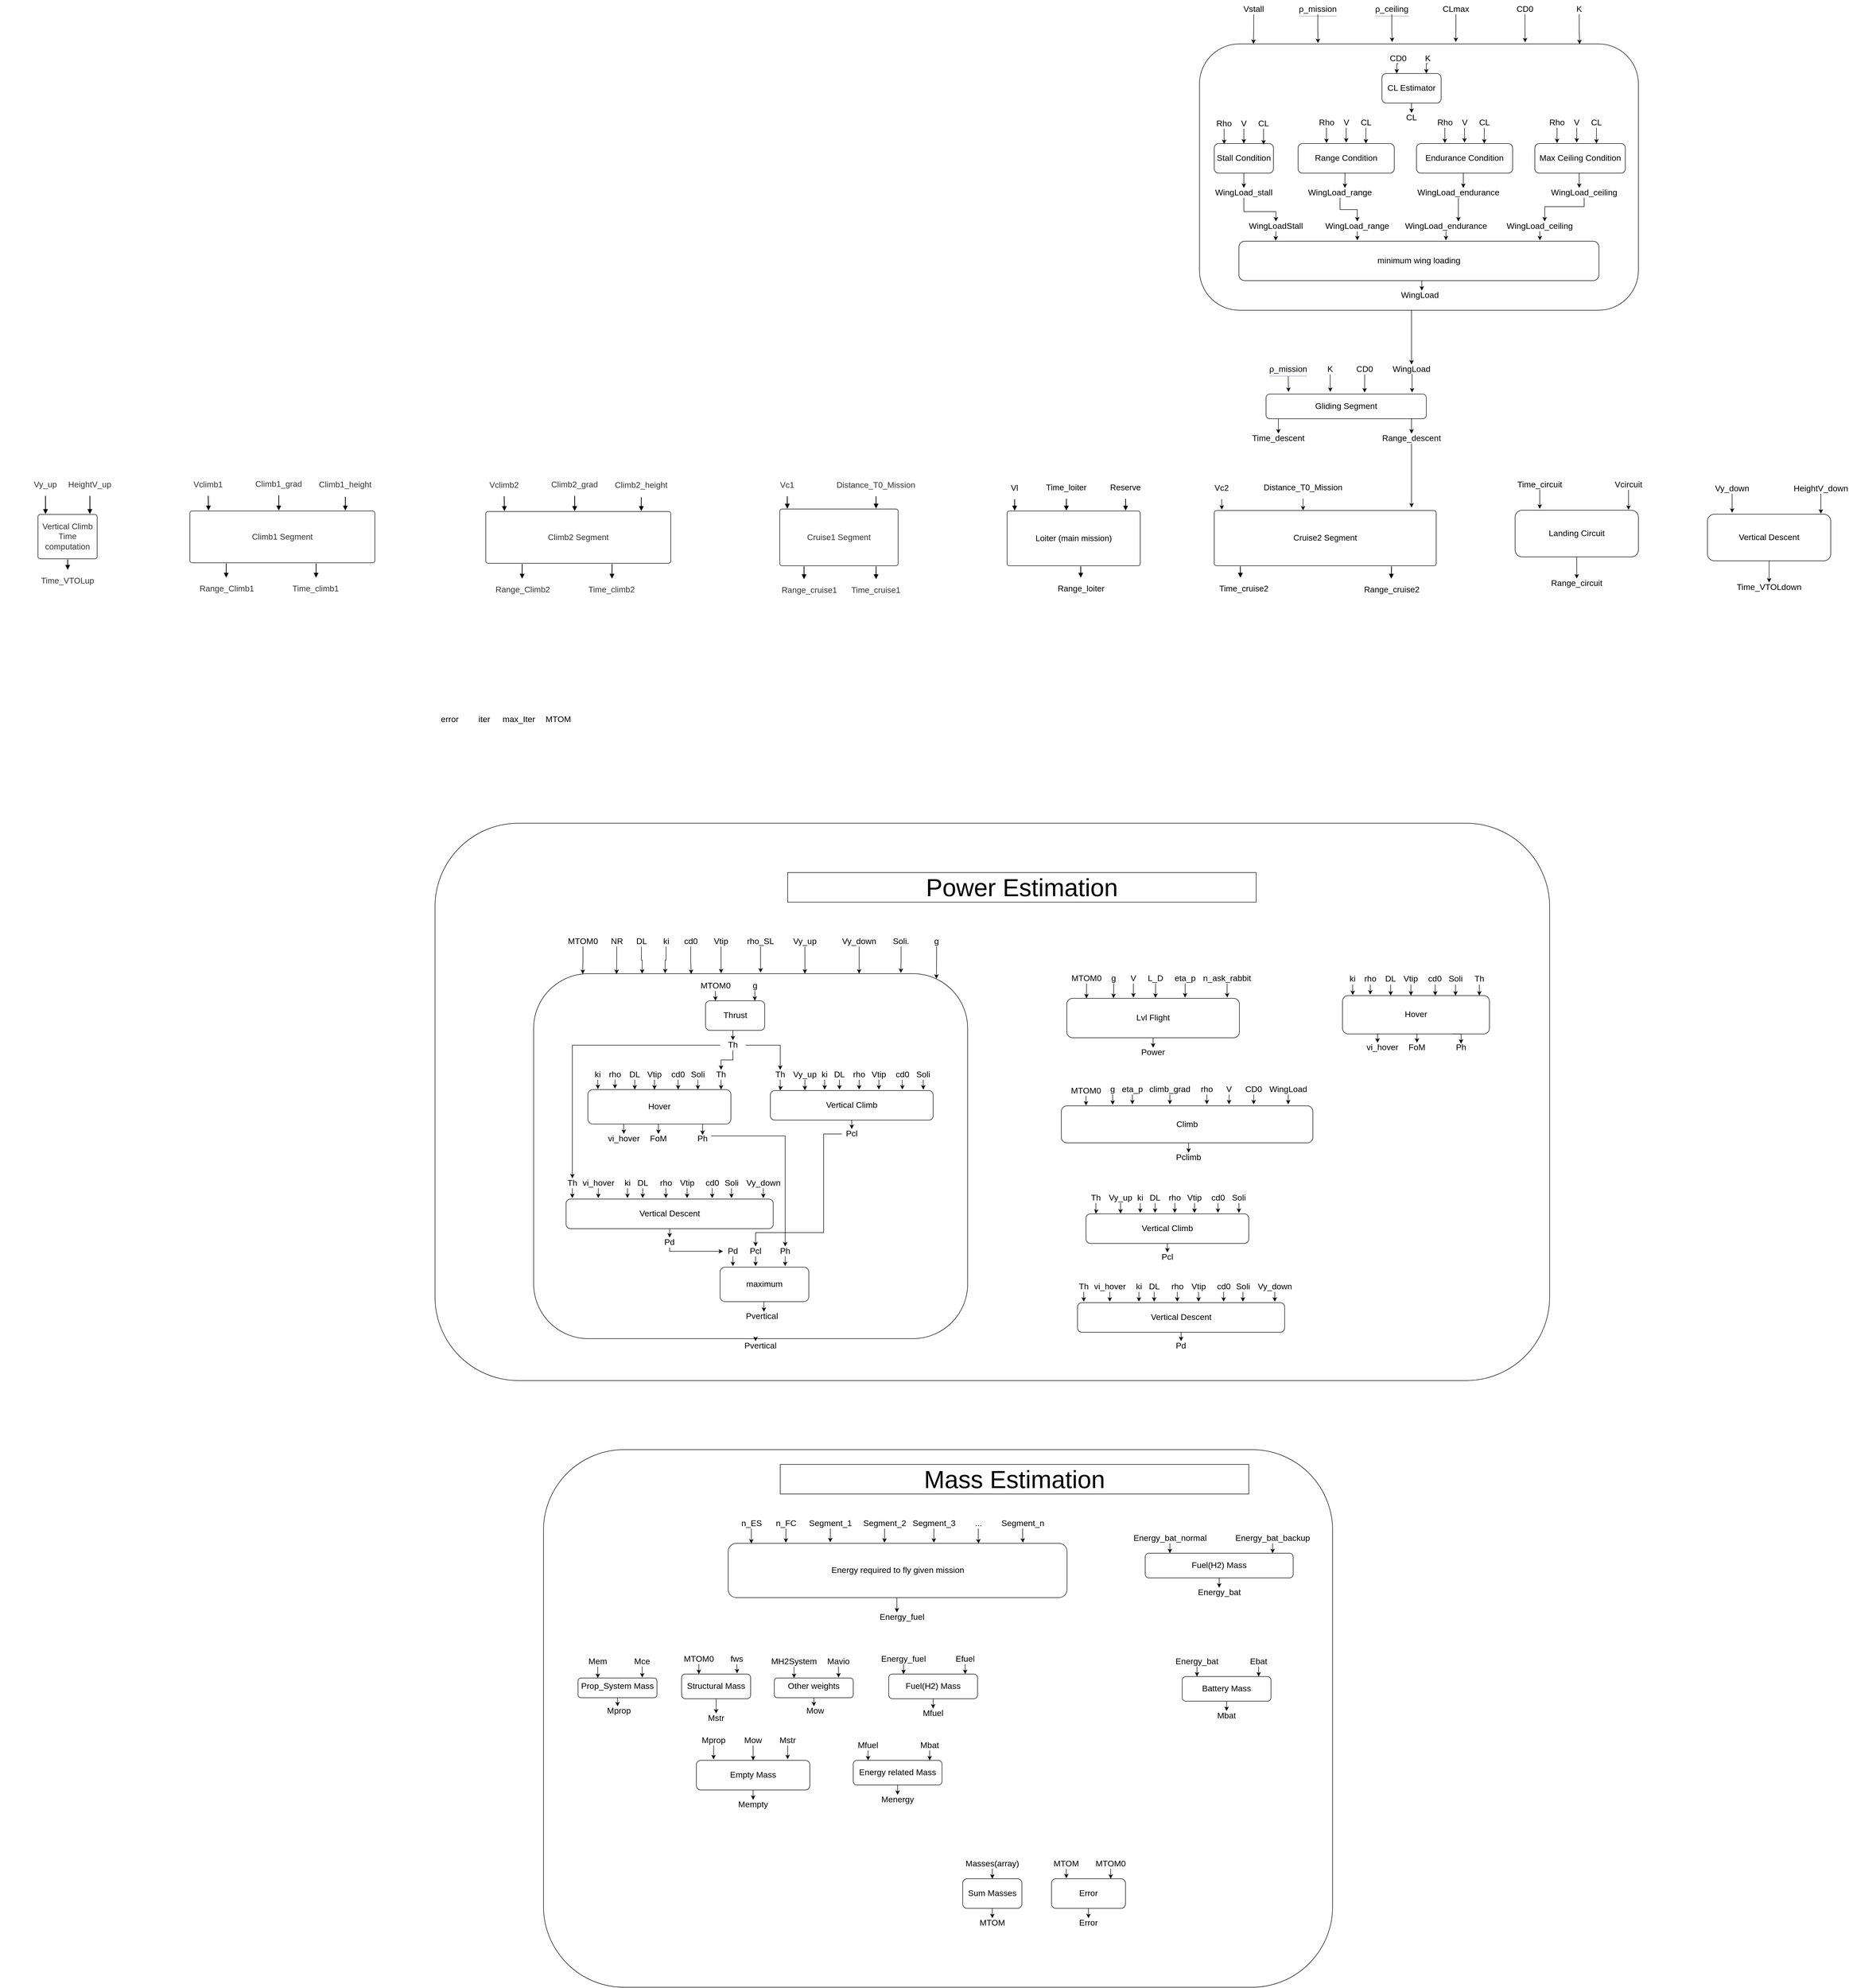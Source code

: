 <mxfile version="14.4.4" type="device"><diagram id="Azi36-fbn89YjIqmG-XC" name="Page-1"><mxGraphModel dx="3245" dy="3312" grid="1" gridSize="10" guides="1" tooltips="1" connect="1" arrows="1" fold="1" page="1" pageScale="1" pageWidth="827" pageHeight="1169" math="0" shadow="0"><root><mxCell id="0"/><mxCell id="1" parent="0"/><UserObject label="Vertical Climb Time computation" lucidchartObjectId="7CahUoHQzY2O" id="3on24x7vYK_jktbOfErr-1"><mxCell style="html=1;overflow=block;blockSpacing=1;whiteSpace=wrap;;whiteSpace=wrap;fontSize=16.7;fontColor=#333333;spacing=9;strokeOpacity=100;rounded=1;absoluteArcSize=1;arcSize=9;strokeWidth=1;" parent="1" vertex="1"><mxGeometry x="395" y="584" width="120" height="90" as="geometry"/></mxCell></UserObject><UserObject label="Vy_up" lucidchartObjectId="2FahMUwXe4yl" id="3on24x7vYK_jktbOfErr-2"><mxCell style="html=1;overflow=block;blockSpacing=1;whiteSpace=wrap;;whiteSpace=wrap;fontSize=16.7;fontColor=#333333;spacing=3.8;strokeOpacity=0;fillOpacity=0;rounded=1;absoluteArcSize=1;arcSize=9;fillColor=#ffffff;strokeWidth=2.3;" parent="1" vertex="1"><mxGeometry x="320" y="501" width="180" height="45" as="geometry"/></mxCell></UserObject><UserObject label="HeightV_up" lucidchartObjectId="8FahvqciZe6m" id="3on24x7vYK_jktbOfErr-3"><mxCell style="html=1;overflow=block;blockSpacing=1;whiteSpace=wrap;;whiteSpace=wrap;fontSize=16.7;fontColor=#333333;spacing=3.8;strokeOpacity=0;fillOpacity=0;rounded=1;absoluteArcSize=1;arcSize=9;fillColor=#ffffff;strokeWidth=2.3;" parent="1" vertex="1"><mxGeometry x="410" y="501" width="180" height="45" as="geometry"/></mxCell></UserObject><UserObject label="Time_VTOLup" lucidchartObjectId="0GahN~hN23sC" id="3on24x7vYK_jktbOfErr-4"><mxCell style="html=1;overflow=block;blockSpacing=1;whiteSpace=wrap;;whiteSpace=wrap;fontSize=16.7;fontColor=#333333;spacing=3.8;strokeOpacity=0;fillOpacity=0;rounded=1;absoluteArcSize=1;arcSize=9;fillColor=#ffffff;strokeWidth=2.3;" parent="1" vertex="1"><mxGeometry x="365" y="696" width="180" height="45" as="geometry"/></mxCell></UserObject><UserObject label="" lucidchartObjectId="tHah3gXvpATy" id="3on24x7vYK_jktbOfErr-5"><mxCell style="html=1;jettySize=18;whiteSpace=wrap;fontSize=13;strokeWidth=1.5;rounded=1;arcSize=12;edgeStyle=orthogonalEdgeStyle;startArrow=none;;endArrow=block;endFill=1;;exitX=0.5;exitY=1.013;exitPerimeter=0;entryX=0.5;entryY=0;entryPerimeter=0;" parent="1" source="3on24x7vYK_jktbOfErr-1" target="3on24x7vYK_jktbOfErr-4" edge="1"><mxGeometry width="100" height="100" relative="1" as="geometry"><Array as="points"/></mxGeometry></mxCell></UserObject><UserObject label="" lucidchartObjectId="IHahHcfaz-Lh" id="3on24x7vYK_jktbOfErr-6"><mxCell style="html=1;jettySize=18;whiteSpace=wrap;fontSize=13;strokeWidth=1.5;rounded=1;arcSize=12;edgeStyle=orthogonalEdgeStyle;startArrow=none;;endArrow=block;endFill=1;;exitX=0.5;exitY=1;exitPerimeter=0;entryX=0.125;entryY=-0.012;entryPerimeter=0;" parent="1" source="3on24x7vYK_jktbOfErr-2" target="3on24x7vYK_jktbOfErr-1" edge="1"><mxGeometry width="100" height="100" relative="1" as="geometry"><Array as="points"/></mxGeometry></mxCell></UserObject><UserObject label="" lucidchartObjectId="QHahXLFn4ftr" id="3on24x7vYK_jktbOfErr-7"><mxCell style="html=1;jettySize=18;whiteSpace=wrap;fontSize=13;strokeWidth=1.5;rounded=1;arcSize=12;edgeStyle=orthogonalEdgeStyle;startArrow=none;;endArrow=block;endFill=1;;exitX=0.5;exitY=1;exitPerimeter=0;entryX=0.875;entryY=-0.012;entryPerimeter=0;" parent="1" source="3on24x7vYK_jktbOfErr-3" target="3on24x7vYK_jktbOfErr-1" edge="1"><mxGeometry width="100" height="100" relative="1" as="geometry"><Array as="points"/></mxGeometry></mxCell></UserObject><mxCell id="3on24x7vYK_jktbOfErr-8" value="" style="group;dropTarget=0;" parent="1" vertex="1"><mxGeometry x="650" y="500" width="458" height="257" as="geometry"/></mxCell><UserObject label="Climb1 Segment" lucidchartObjectId="hIahe1NcqPCY" id="3on24x7vYK_jktbOfErr-9"><mxCell style="html=1;overflow=block;blockSpacing=1;whiteSpace=wrap;;whiteSpace=wrap;fontSize=16.7;fontColor=#333333;spacing=9;strokeOpacity=100;rounded=1;absoluteArcSize=1;arcSize=9;strokeWidth=1;" parent="3on24x7vYK_jktbOfErr-8" vertex="1"><mxGeometry x="53" y="77" width="375" height="105" as="geometry"/></mxCell></UserObject><UserObject label="Climb1_height" lucidchartObjectId="hIahsMyQYdX." id="3on24x7vYK_jktbOfErr-10"><mxCell style="html=1;overflow=block;blockSpacing=1;whiteSpace=wrap;;whiteSpace=wrap;fontSize=16.7;fontColor=#333333;spacing=3.8;strokeOpacity=0;fillOpacity=0;rounded=1;absoluteArcSize=1;arcSize=9;fillColor=#ffffff;strokeWidth=2.3;" parent="3on24x7vYK_jktbOfErr-8" vertex="1"><mxGeometry x="278" width="180" height="48" as="geometry"/></mxCell></UserObject><UserObject label="Range_Climb1" lucidchartObjectId="nJahnGCRGtIi" id="3on24x7vYK_jktbOfErr-11"><mxCell style="html=1;overflow=block;blockSpacing=1;whiteSpace=wrap;;whiteSpace=wrap;fontSize=16.7;fontColor=#333333;spacing=3.8;strokeOpacity=0;fillOpacity=0;rounded=1;absoluteArcSize=1;arcSize=9;fillColor=#ffffff;strokeWidth=2.3;" parent="3on24x7vYK_jktbOfErr-8" vertex="1"><mxGeometry x="38" y="212" width="180" height="45" as="geometry"/></mxCell></UserObject><UserObject label="Time_climb1" lucidchartObjectId="IJahpKAavtV_" id="3on24x7vYK_jktbOfErr-12"><mxCell style="html=1;overflow=block;blockSpacing=1;whiteSpace=wrap;;whiteSpace=wrap;fontSize=16.7;fontColor=#333333;spacing=3.8;strokeOpacity=0;fillOpacity=0;rounded=1;absoluteArcSize=1;arcSize=9;fillColor=#ffffff;strokeWidth=2.3;" parent="3on24x7vYK_jktbOfErr-8" vertex="1"><mxGeometry x="218" y="212" width="180" height="45" as="geometry"/></mxCell></UserObject><UserObject label="Vclimb1" lucidchartObjectId="FLahC_eX3zPL" id="3on24x7vYK_jktbOfErr-13"><mxCell style="html=1;overflow=block;blockSpacing=1;whiteSpace=wrap;;whiteSpace=wrap;fontSize=16.7;fontColor=#333333;spacing=3.8;strokeOpacity=0;fillOpacity=0;rounded=1;absoluteArcSize=1;arcSize=9;fillColor=#ffffff;strokeWidth=2.3;" parent="3on24x7vYK_jktbOfErr-8" vertex="1"><mxGeometry y="1" width="180" height="45" as="geometry"/></mxCell></UserObject><UserObject label="Climb1_grad" lucidchartObjectId="vMahu9P1EWd7" id="3on24x7vYK_jktbOfErr-14"><mxCell style="html=1;overflow=block;blockSpacing=1;whiteSpace=wrap;;whiteSpace=wrap;fontSize=16.7;fontColor=#333333;spacing=3.8;strokeOpacity=0;fillOpacity=0;rounded=1;absoluteArcSize=1;arcSize=9;fillColor=#ffffff;strokeWidth=2.3;" parent="3on24x7vYK_jktbOfErr-8" vertex="1"><mxGeometry x="143" width="180" height="45" as="geometry"/></mxCell></UserObject><UserObject label="" lucidchartObjectId="xNahfyAb6mhq" id="3on24x7vYK_jktbOfErr-15"><mxCell style="html=1;jettySize=18;whiteSpace=wrap;fontSize=13;strokeWidth=1.5;rounded=1;arcSize=12;edgeStyle=orthogonalEdgeStyle;startArrow=none;;endArrow=block;endFill=1;;exitX=0.5;exitY=1;exitPerimeter=0;entryX=0.1;entryY=-0.011;entryPerimeter=0;" parent="3on24x7vYK_jktbOfErr-8" source="3on24x7vYK_jktbOfErr-13" target="3on24x7vYK_jktbOfErr-9" edge="1"><mxGeometry width="100" height="100" relative="1" as="geometry"><Array as="points"/></mxGeometry></mxCell></UserObject><UserObject label="" lucidchartObjectId="ANahNYFcWWOS" id="3on24x7vYK_jktbOfErr-16"><mxCell style="html=1;jettySize=18;whiteSpace=wrap;fontSize=13;strokeWidth=1.5;rounded=1;arcSize=12;edgeStyle=orthogonalEdgeStyle;startArrow=none;;endArrow=block;endFill=1;;exitX=0.5;exitY=1;exitPerimeter=0;entryX=0.48;entryY=-0.011;entryPerimeter=0;" parent="3on24x7vYK_jktbOfErr-8" source="3on24x7vYK_jktbOfErr-14" target="3on24x7vYK_jktbOfErr-9" edge="1"><mxGeometry width="100" height="100" relative="1" as="geometry"><Array as="points"/></mxGeometry></mxCell></UserObject><UserObject label="" lucidchartObjectId="ENahSH9NObIr" id="3on24x7vYK_jktbOfErr-17"><mxCell style="html=1;jettySize=18;whiteSpace=wrap;fontSize=13;strokeWidth=1.5;rounded=1;arcSize=12;edgeStyle=orthogonalEdgeStyle;startArrow=none;;endArrow=block;endFill=1;;exitX=0.5;exitY=1;exitPerimeter=0;entryX=0.84;entryY=-0.011;entryPerimeter=0;" parent="3on24x7vYK_jktbOfErr-8" source="3on24x7vYK_jktbOfErr-10" target="3on24x7vYK_jktbOfErr-9" edge="1"><mxGeometry width="100" height="100" relative="1" as="geometry"><Array as="points"/></mxGeometry></mxCell></UserObject><UserObject label="" lucidchartObjectId="INahn5EbSrLK" id="3on24x7vYK_jktbOfErr-18"><mxCell style="html=1;jettySize=18;whiteSpace=wrap;fontSize=13;strokeWidth=1.5;rounded=1;arcSize=12;edgeStyle=orthogonalEdgeStyle;startArrow=none;;endArrow=block;endFill=1;;exitX=0.196;exitY=1.011;exitPerimeter=0;entryX=0.491;entryY=0;entryPerimeter=0;" parent="3on24x7vYK_jktbOfErr-8" source="3on24x7vYK_jktbOfErr-9" target="3on24x7vYK_jktbOfErr-11" edge="1"><mxGeometry width="100" height="100" relative="1" as="geometry"><Array as="points"/></mxGeometry></mxCell></UserObject><UserObject label="" lucidchartObjectId="KNahzXGzoPA_" id="3on24x7vYK_jktbOfErr-19"><mxCell style="html=1;jettySize=18;whiteSpace=wrap;fontSize=13;strokeWidth=1.5;rounded=1;arcSize=12;edgeStyle=orthogonalEdgeStyle;startArrow=none;;endArrow=block;endFill=1;;exitX=0.682;exitY=1.011;exitPerimeter=0;entryX=0.503;entryY=0;entryPerimeter=0;" parent="3on24x7vYK_jktbOfErr-8" source="3on24x7vYK_jktbOfErr-9" target="3on24x7vYK_jktbOfErr-12" edge="1"><mxGeometry width="100" height="100" relative="1" as="geometry"><Array as="points"/></mxGeometry></mxCell></UserObject><mxCell id="3on24x7vYK_jktbOfErr-20" value="" style="group;dropTarget=0;strokeWidth=1;" parent="1" vertex="1"><mxGeometry x="1250" y="501" width="458" height="258" as="geometry"/></mxCell><UserObject label="Climb2 Segment" lucidchartObjectId="DOah-JP1VvJg" id="3on24x7vYK_jktbOfErr-21"><mxCell style="html=1;overflow=block;blockSpacing=1;whiteSpace=wrap;;whiteSpace=wrap;fontSize=16.7;fontColor=#333333;spacing=9;strokeOpacity=100;rounded=1;absoluteArcSize=1;arcSize=9;strokeWidth=1;" parent="3on24x7vYK_jktbOfErr-20" vertex="1"><mxGeometry x="53" y="77" width="375" height="105" as="geometry"/></mxCell></UserObject><UserObject label="Climb2_height" lucidchartObjectId="DOahJXW9KIVP" id="3on24x7vYK_jktbOfErr-22"><mxCell style="html=1;overflow=block;blockSpacing=1;whiteSpace=wrap;;whiteSpace=wrap;fontSize=16.7;fontColor=#333333;spacing=3.8;strokeOpacity=0;fillOpacity=0;rounded=1;absoluteArcSize=1;arcSize=9;fillColor=#ffffff;strokeWidth=2.3;" parent="3on24x7vYK_jktbOfErr-20" vertex="1"><mxGeometry x="278" width="180" height="48" as="geometry"/></mxCell></UserObject><UserObject label="Range_Climb2" lucidchartObjectId="DOahpQ5I.ToG" id="3on24x7vYK_jktbOfErr-23"><mxCell style="html=1;overflow=block;blockSpacing=1;whiteSpace=wrap;;whiteSpace=wrap;fontSize=16.7;fontColor=#333333;spacing=3.8;strokeOpacity=0;fillOpacity=0;rounded=1;absoluteArcSize=1;arcSize=9;fillColor=#ffffff;strokeWidth=2.3;" parent="3on24x7vYK_jktbOfErr-20" vertex="1"><mxGeometry x="38" y="213" width="180" height="45" as="geometry"/></mxCell></UserObject><UserObject label="Time_climb2" lucidchartObjectId="DOahgVwCW~X7" id="3on24x7vYK_jktbOfErr-24"><mxCell style="html=1;overflow=block;blockSpacing=1;whiteSpace=wrap;;whiteSpace=wrap;fontSize=16.7;fontColor=#333333;spacing=3.8;strokeOpacity=0;fillOpacity=0;rounded=1;absoluteArcSize=1;arcSize=9;fillColor=#ffffff;strokeWidth=2.3;" parent="3on24x7vYK_jktbOfErr-20" vertex="1"><mxGeometry x="218" y="213" width="180" height="45" as="geometry"/></mxCell></UserObject><UserObject label="Vclimb2" lucidchartObjectId="DOaht9p2OKja" id="3on24x7vYK_jktbOfErr-25"><mxCell style="html=1;overflow=block;blockSpacing=1;whiteSpace=wrap;;whiteSpace=wrap;fontSize=16.7;fontColor=#333333;spacing=3.8;strokeOpacity=0;fillOpacity=0;rounded=1;absoluteArcSize=1;arcSize=9;fillColor=#ffffff;strokeWidth=2.3;" parent="3on24x7vYK_jktbOfErr-20" vertex="1"><mxGeometry y="1" width="180" height="45" as="geometry"/></mxCell></UserObject><UserObject label="Climb2_grad" lucidchartObjectId="DOahXaW_MbxN" id="3on24x7vYK_jktbOfErr-26"><mxCell style="html=1;overflow=block;blockSpacing=1;whiteSpace=wrap;;whiteSpace=wrap;fontSize=16.7;fontColor=#333333;spacing=3.8;strokeOpacity=0;fillOpacity=0;rounded=1;absoluteArcSize=1;arcSize=9;fillColor=#ffffff;strokeWidth=2.3;" parent="3on24x7vYK_jktbOfErr-20" vertex="1"><mxGeometry x="143" width="180" height="45" as="geometry"/></mxCell></UserObject><UserObject label="" lucidchartObjectId="DOahlPTwDMTW" id="3on24x7vYK_jktbOfErr-27"><mxCell style="html=1;jettySize=18;whiteSpace=wrap;fontSize=13;strokeWidth=1.5;rounded=1;arcSize=12;edgeStyle=orthogonalEdgeStyle;startArrow=none;;endArrow=block;endFill=1;;exitX=0.5;exitY=1;exitPerimeter=0;entryX=0.1;entryY=-0.011;entryPerimeter=0;" parent="3on24x7vYK_jktbOfErr-20" source="3on24x7vYK_jktbOfErr-25" target="3on24x7vYK_jktbOfErr-21" edge="1"><mxGeometry width="100" height="100" relative="1" as="geometry"><Array as="points"/></mxGeometry></mxCell></UserObject><UserObject label="" lucidchartObjectId="DOaheCQ1yBpE" id="3on24x7vYK_jktbOfErr-28"><mxCell style="html=1;jettySize=18;whiteSpace=wrap;fontSize=13;strokeWidth=1.5;rounded=1;arcSize=12;edgeStyle=orthogonalEdgeStyle;startArrow=none;;endArrow=block;endFill=1;;exitX=0.5;exitY=1;exitPerimeter=0;entryX=0.48;entryY=-0.011;entryPerimeter=0;" parent="3on24x7vYK_jktbOfErr-20" source="3on24x7vYK_jktbOfErr-26" target="3on24x7vYK_jktbOfErr-21" edge="1"><mxGeometry width="100" height="100" relative="1" as="geometry"><Array as="points"/></mxGeometry></mxCell></UserObject><UserObject label="" lucidchartObjectId="DOahZgk1GUcK" id="3on24x7vYK_jktbOfErr-29"><mxCell style="html=1;jettySize=18;whiteSpace=wrap;fontSize=13;strokeWidth=1.5;rounded=1;arcSize=12;edgeStyle=orthogonalEdgeStyle;startArrow=none;;endArrow=block;endFill=1;;exitX=0.5;exitY=1;exitPerimeter=0;entryX=0.84;entryY=-0.011;entryPerimeter=0;" parent="3on24x7vYK_jktbOfErr-20" source="3on24x7vYK_jktbOfErr-22" target="3on24x7vYK_jktbOfErr-21" edge="1"><mxGeometry width="100" height="100" relative="1" as="geometry"><Array as="points"/></mxGeometry></mxCell></UserObject><UserObject label="" lucidchartObjectId="DOahIviWNF87" id="3on24x7vYK_jktbOfErr-30"><mxCell style="html=1;jettySize=18;whiteSpace=wrap;fontSize=13;strokeWidth=1.5;rounded=1;arcSize=12;edgeStyle=orthogonalEdgeStyle;startArrow=none;;endArrow=block;endFill=1;;exitX=0.196;exitY=1.011;exitPerimeter=0;entryX=0.491;entryY=0;entryPerimeter=0;" parent="3on24x7vYK_jktbOfErr-20" source="3on24x7vYK_jktbOfErr-21" target="3on24x7vYK_jktbOfErr-23" edge="1"><mxGeometry width="100" height="100" relative="1" as="geometry"><Array as="points"/></mxGeometry></mxCell></UserObject><UserObject label="" lucidchartObjectId="DOahEsGq~cM4" id="3on24x7vYK_jktbOfErr-31"><mxCell style="html=1;jettySize=18;whiteSpace=wrap;fontSize=13;strokeWidth=1.5;rounded=1;arcSize=12;edgeStyle=orthogonalEdgeStyle;startArrow=none;;endArrow=block;endFill=1;;exitX=0.682;exitY=1.011;exitPerimeter=0;entryX=0.503;entryY=0;entryPerimeter=0;" parent="3on24x7vYK_jktbOfErr-20" source="3on24x7vYK_jktbOfErr-21" target="3on24x7vYK_jktbOfErr-24" edge="1"><mxGeometry width="100" height="100" relative="1" as="geometry"><Array as="points"/></mxGeometry></mxCell></UserObject><mxCell id="3on24x7vYK_jktbOfErr-32" value="" style="group;dropTarget=0;" parent="1" vertex="1"><mxGeometry x="1824" y="502" width="360" height="258" as="geometry"/></mxCell><UserObject label="Vc1" lucidchartObjectId="YPahJst_k980" id="3on24x7vYK_jktbOfErr-33"><mxCell style="html=1;overflow=block;blockSpacing=1;whiteSpace=wrap;;whiteSpace=wrap;fontSize=16.7;fontColor=#333333;spacing=3.8;strokeOpacity=0;fillOpacity=0;rounded=1;absoluteArcSize=1;arcSize=9;fillColor=#ffffff;strokeWidth=2.3;" parent="3on24x7vYK_jktbOfErr-32" vertex="1"><mxGeometry width="180" height="45" as="geometry"/></mxCell></UserObject><UserObject label="Distance_T0_Mission" lucidchartObjectId="EQah3bYFtBhz" id="3on24x7vYK_jktbOfErr-34"><mxCell style="html=1;overflow=block;blockSpacing=1;whiteSpace=wrap;;whiteSpace=wrap;fontSize=16.7;fontColor=#333333;spacing=3.8;strokeOpacity=0;fillOpacity=0;rounded=1;absoluteArcSize=1;arcSize=9;fillColor=#ffffff;strokeWidth=2.3;" parent="3on24x7vYK_jktbOfErr-32" vertex="1"><mxGeometry x="180" width="180" height="45" as="geometry"/></mxCell></UserObject><UserObject label="Cruise1 Segment" lucidchartObjectId="PRahC5LjMLXd" id="3on24x7vYK_jktbOfErr-35"><mxCell style="html=1;overflow=block;blockSpacing=1;whiteSpace=wrap;;whiteSpace=wrap;fontSize=16.7;fontColor=#333333;spacing=3.8;strokeOpacity=100;rounded=1;absoluteArcSize=1;arcSize=9;strokeWidth=1;" parent="3on24x7vYK_jktbOfErr-32" vertex="1"><mxGeometry x="75" y="71" width="240" height="115" as="geometry"/></mxCell></UserObject><UserObject label="Range_cruise1" lucidchartObjectId="sTahPvonaw3f" id="3on24x7vYK_jktbOfErr-36"><mxCell style="html=1;overflow=block;blockSpacing=1;whiteSpace=wrap;;whiteSpace=wrap;fontSize=16.7;fontColor=#333333;spacing=3.8;strokeOpacity=0;fillOpacity=0;rounded=1;absoluteArcSize=1;arcSize=9;fillColor=#ffffff;strokeWidth=2.3;" parent="3on24x7vYK_jktbOfErr-32" vertex="1"><mxGeometry x="45" y="213" width="180" height="45" as="geometry"/></mxCell></UserObject><UserObject label="Time_cruise1" lucidchartObjectId="OTahKWHvkffM" id="3on24x7vYK_jktbOfErr-37"><mxCell style="html=1;overflow=block;blockSpacing=1;whiteSpace=wrap;;whiteSpace=wrap;fontSize=16.7;fontColor=#333333;spacing=3.8;strokeOpacity=0;fillOpacity=0;rounded=1;absoluteArcSize=1;arcSize=9;fillColor=#ffffff;strokeWidth=2.3;" parent="3on24x7vYK_jktbOfErr-32" vertex="1"><mxGeometry x="180" y="213" width="180" height="45" as="geometry"/></mxCell></UserObject><UserObject label="" lucidchartObjectId="BSahYwcfHs17" id="3on24x7vYK_jktbOfErr-38"><mxCell style="html=1;jettySize=18;whiteSpace=wrap;fontSize=13;strokeColor=#5E5E5E;strokeWidth=1.5;rounded=1;arcSize=12;edgeStyle=orthogonalEdgeStyle;startArrow=none;;endArrow=block;endFill=1;;exitX=0.5;exitY=1;exitPerimeter=0;entryX=0.063;entryY=-0.01;entryPerimeter=0;" parent="3on24x7vYK_jktbOfErr-32" source="3on24x7vYK_jktbOfErr-33" target="3on24x7vYK_jktbOfErr-35" edge="1"><mxGeometry width="100" height="100" relative="1" as="geometry"><Array as="points"/></mxGeometry></mxCell></UserObject><UserObject label="" lucidchartObjectId="USah5BEEC1Vo" id="3on24x7vYK_jktbOfErr-39"><mxCell style="html=1;jettySize=18;whiteSpace=wrap;fontSize=13;strokeWidth=1.5;rounded=1;arcSize=12;edgeStyle=orthogonalEdgeStyle;startArrow=none;;endArrow=block;endFill=1;;exitX=0.5;exitY=1;exitPerimeter=0;" parent="3on24x7vYK_jktbOfErr-32" source="3on24x7vYK_jktbOfErr-33" edge="1"><mxGeometry width="100" height="100" relative="1" as="geometry"><Array as="points"/><mxPoint x="90" y="70" as="targetPoint"/></mxGeometry></mxCell></UserObject><UserObject label="" lucidchartObjectId="5SahofksLTg." id="3on24x7vYK_jktbOfErr-40"><mxCell style="html=1;jettySize=18;whiteSpace=wrap;fontSize=13;strokeWidth=1.5;rounded=1;arcSize=12;edgeStyle=orthogonalEdgeStyle;startArrow=none;;endArrow=block;endFill=1;;exitX=0.5;exitY=1;exitPerimeter=0;entryX=0.813;entryY=-0.01;entryPerimeter=0;" parent="3on24x7vYK_jktbOfErr-32" source="3on24x7vYK_jktbOfErr-34" target="3on24x7vYK_jktbOfErr-35" edge="1"><mxGeometry width="100" height="100" relative="1" as="geometry"><Array as="points"/></mxGeometry></mxCell></UserObject><UserObject label="" lucidchartObjectId="4TahRl77JxjV" id="3on24x7vYK_jktbOfErr-41"><mxCell style="html=1;jettySize=18;whiteSpace=wrap;fontSize=13;strokeWidth=1.5;rounded=1;arcSize=12;edgeStyle=orthogonalEdgeStyle;startArrow=none;;endArrow=block;endFill=1;;exitX=0.813;exitY=1.01;exitPerimeter=0;entryX=0.5;entryY=0;entryPerimeter=0;" parent="3on24x7vYK_jktbOfErr-32" source="3on24x7vYK_jktbOfErr-35" target="3on24x7vYK_jktbOfErr-37" edge="1"><mxGeometry width="100" height="100" relative="1" as="geometry"><Array as="points"/></mxGeometry></mxCell></UserObject><UserObject label="" lucidchartObjectId="lUahyCTAmuHj" id="3on24x7vYK_jktbOfErr-42"><mxCell style="html=1;jettySize=18;whiteSpace=wrap;fontSize=13;strokeWidth=1.5;rounded=1;arcSize=12;edgeStyle=orthogonalEdgeStyle;startArrow=none;;endArrow=block;endFill=1;;exitX=0.204;exitY=1.01;exitPerimeter=0;entryX=0.439;entryY=0;entryPerimeter=0;" parent="3on24x7vYK_jktbOfErr-32" source="3on24x7vYK_jktbOfErr-35" target="3on24x7vYK_jktbOfErr-36" edge="1"><mxGeometry width="100" height="100" relative="1" as="geometry"><Array as="points"/></mxGeometry></mxCell></UserObject><mxCell id="3on24x7vYK_jktbOfErr-43" value="" style="group;dropTarget=0;" parent="1" vertex="1"><mxGeometry x="2285" y="507" width="405" height="250" as="geometry"/></mxCell><UserObject label="&lt;font color=&quot;#000000&quot;&gt;Vl&lt;/font&gt;" lucidchartObjectId="ZUahHUc1xdSv" id="3on24x7vYK_jktbOfErr-44"><mxCell style="html=1;overflow=block;blockSpacing=1;whiteSpace=wrap;;whiteSpace=wrap;fontSize=16.7;fontColor=#333333;spacing=3.8;strokeOpacity=0;fillOpacity=0;rounded=1;absoluteArcSize=1;arcSize=9;fillColor=#ffffff;strokeWidth=2.3;" parent="3on24x7vYK_jktbOfErr-43" vertex="1"><mxGeometry y="1" width="180" height="45" as="geometry"/></mxCell></UserObject><UserObject label="&lt;font color=&quot;#000000&quot;&gt;Time_loiter&lt;/font&gt;" lucidchartObjectId="sVahOaBMbLAr" id="3on24x7vYK_jktbOfErr-45"><mxCell style="html=1;overflow=block;blockSpacing=1;whiteSpace=wrap;;whiteSpace=wrap;fontSize=16.7;fontColor=#333333;spacing=3.8;strokeOpacity=0;fillOpacity=0;rounded=1;absoluteArcSize=1;arcSize=9;fillColor=#ffffff;strokeWidth=2.3;" parent="3on24x7vYK_jktbOfErr-43" vertex="1"><mxGeometry x="105" width="180" height="45" as="geometry"/></mxCell></UserObject><UserObject label="&lt;font color=&quot;#000000&quot;&gt;Reserve&lt;/font&gt;" lucidchartObjectId="WVahNL-2n0sE" id="3on24x7vYK_jktbOfErr-46"><mxCell style="html=1;overflow=block;blockSpacing=1;whiteSpace=wrap;;whiteSpace=wrap;fontSize=16.7;fontColor=#333333;spacing=3.8;strokeOpacity=0;fillOpacity=0;rounded=1;absoluteArcSize=1;arcSize=9;fillColor=#ffffff;strokeWidth=2.3;" parent="3on24x7vYK_jktbOfErr-43" vertex="1"><mxGeometry x="225" width="180" height="45" as="geometry"/></mxCell></UserObject><UserObject label="&lt;font color=&quot;#000000&quot;&gt;Loiter (main mission)&lt;/font&gt;" lucidchartObjectId="8VahxMdFPKUP" id="3on24x7vYK_jktbOfErr-47"><mxCell style="html=1;overflow=block;blockSpacing=1;whiteSpace=wrap;;whiteSpace=wrap;fontSize=16.7;fontColor=#333333;spacing=3.8;strokeOpacity=100;rounded=1;absoluteArcSize=1;arcSize=9;strokeWidth=1;" parent="3on24x7vYK_jktbOfErr-43" vertex="1"><mxGeometry x="75" y="70" width="270" height="111" as="geometry"/></mxCell></UserObject><UserObject label="&lt;font color=&quot;#000000&quot;&gt;Range_loiter&lt;/font&gt;" lucidchartObjectId="jXahib~ofEe5" id="3on24x7vYK_jktbOfErr-48"><mxCell style="html=1;overflow=block;blockSpacing=1;whiteSpace=wrap;;whiteSpace=wrap;fontSize=16.7;fontColor=#333333;spacing=3.8;strokeOpacity=0;fillOpacity=0;rounded=1;absoluteArcSize=1;arcSize=9;fillColor=#ffffff;strokeWidth=2.3;" parent="3on24x7vYK_jktbOfErr-43" vertex="1"><mxGeometry x="135" y="205" width="180" height="45" as="geometry"/></mxCell></UserObject><UserObject label="" lucidchartObjectId="rWah2HomtoaR" id="3on24x7vYK_jktbOfErr-49"><mxCell style="html=1;jettySize=18;whiteSpace=wrap;fontSize=13;strokeWidth=1.5;rounded=1;arcSize=12;edgeStyle=orthogonalEdgeStyle;startArrow=none;;endArrow=block;endFill=1;;exitX=0.5;exitY=1;exitPerimeter=0;entryX=0.056;entryY=-0.01;entryPerimeter=0;" parent="3on24x7vYK_jktbOfErr-43" source="3on24x7vYK_jktbOfErr-44" target="3on24x7vYK_jktbOfErr-47" edge="1"><mxGeometry width="100" height="100" relative="1" as="geometry"><Array as="points"/></mxGeometry></mxCell></UserObject><UserObject label="" lucidchartObjectId="LWah0bLxmhdV" id="3on24x7vYK_jktbOfErr-50"><mxCell style="html=1;jettySize=18;whiteSpace=wrap;fontSize=13;strokeWidth=1.5;rounded=1;arcSize=12;edgeStyle=orthogonalEdgeStyle;startArrow=none;;endArrow=block;endFill=1;;exitX=0.5;exitY=1;exitPerimeter=0;entryX=0.444;entryY=-0.01;entryPerimeter=0;" parent="3on24x7vYK_jktbOfErr-43" source="3on24x7vYK_jktbOfErr-45" target="3on24x7vYK_jktbOfErr-47" edge="1"><mxGeometry width="100" height="100" relative="1" as="geometry"><Array as="points"/></mxGeometry></mxCell></UserObject><UserObject label="" lucidchartObjectId="WWah5uCeY~5h" id="3on24x7vYK_jktbOfErr-51"><mxCell style="html=1;jettySize=18;whiteSpace=wrap;fontSize=13;strokeWidth=1.5;rounded=1;arcSize=12;edgeStyle=orthogonalEdgeStyle;startArrow=none;;endArrow=block;endFill=1;;exitX=0.5;exitY=1;exitPerimeter=0;entryX=0.889;entryY=-0.01;entryPerimeter=0;" parent="3on24x7vYK_jktbOfErr-43" source="3on24x7vYK_jktbOfErr-46" target="3on24x7vYK_jktbOfErr-47" edge="1"><mxGeometry width="100" height="100" relative="1" as="geometry"><Array as="points"/></mxGeometry></mxCell></UserObject><UserObject label="" lucidchartObjectId="DXahu8xnCxKW" id="3on24x7vYK_jktbOfErr-52"><mxCell style="html=1;jettySize=18;whiteSpace=wrap;fontSize=13;strokeWidth=1.5;rounded=1;arcSize=12;edgeStyle=orthogonalEdgeStyle;startArrow=none;;endArrow=block;endFill=1;;exitX=0.552;exitY=1.01;exitPerimeter=0;entryX=0.495;entryY=0;entryPerimeter=0;" parent="3on24x7vYK_jktbOfErr-43" source="3on24x7vYK_jktbOfErr-47" target="3on24x7vYK_jktbOfErr-48" edge="1"><mxGeometry width="100" height="100" relative="1" as="geometry"><Array as="points"/></mxGeometry></mxCell></UserObject><UserObject label="Cruise2 Segment" lucidchartObjectId="zZahtmbZ-tQT" id="3on24x7vYK_jktbOfErr-53"><mxCell style="html=1;overflow=block;blockSpacing=1;whiteSpace=wrap;;whiteSpace=wrap;fontSize=16.7;spacing=3.8;strokeOpacity=100;rounded=1;absoluteArcSize=1;arcSize=9;strokeWidth=1;verticalAlign=middle;" parent="1" vertex="1"><mxGeometry x="2780" y="576" width="450" height="112" as="geometry"/></mxCell></UserObject><UserObject label="Time_cruise2" lucidchartObjectId="g0ahyBcFaUts" id="3on24x7vYK_jktbOfErr-54"><mxCell style="html=1;overflow=block;blockSpacing=1;whiteSpace=wrap;;whiteSpace=wrap;fontSize=16.7;spacing=3.8;strokeOpacity=0;fillOpacity=0;rounded=1;absoluteArcSize=1;arcSize=9;fillColor=#ffffff;strokeWidth=2.3;" parent="1" vertex="1"><mxGeometry x="2750" y="712" width="180" height="45" as="geometry"/></mxCell></UserObject><mxCell id="YJFzP63GjRdX4MdTJkh7-23" style="edgeStyle=orthogonalEdgeStyle;rounded=0;orthogonalLoop=1;jettySize=auto;html=1;exitX=0.5;exitY=1;exitDx=0;exitDy=0;entryX=0.034;entryY=-0.016;entryDx=0;entryDy=0;entryPerimeter=0;" parent="1" source="3on24x7vYK_jktbOfErr-55" target="3on24x7vYK_jktbOfErr-53" edge="1"><mxGeometry relative="1" as="geometry"/></mxCell><UserObject label="Vc2" lucidchartObjectId="I0ahOjFrnR~2" id="3on24x7vYK_jktbOfErr-55"><mxCell style="html=1;overflow=block;blockSpacing=1;whiteSpace=wrap;;whiteSpace=wrap;fontSize=16.7;spacing=3.8;strokeOpacity=0;fillOpacity=0;rounded=1;absoluteArcSize=1;arcSize=9;fillColor=#ffffff;strokeWidth=2.3;" parent="1" vertex="1"><mxGeometry x="2705" y="508" width="180" height="45" as="geometry"/></mxCell></UserObject><mxCell id="YJFzP63GjRdX4MdTJkh7-27" style="edgeStyle=orthogonalEdgeStyle;rounded=0;orthogonalLoop=1;jettySize=auto;html=1;exitX=0.5;exitY=1;exitDx=0;exitDy=0;entryX=0.4;entryY=-0.001;entryDx=0;entryDy=0;entryPerimeter=0;" parent="1" source="3on24x7vYK_jktbOfErr-56" target="3on24x7vYK_jktbOfErr-53" edge="1"><mxGeometry relative="1" as="geometry"/></mxCell><UserObject label="Distance_T0_Mission" lucidchartObjectId="K1ahMNL-Akva" id="3on24x7vYK_jktbOfErr-56"><mxCell style="html=1;overflow=block;blockSpacing=1;whiteSpace=wrap;;whiteSpace=wrap;fontSize=16.7;spacing=3.8;strokeOpacity=0;fillOpacity=0;rounded=1;absoluteArcSize=1;arcSize=9;fillColor=#ffffff;strokeWidth=2.3;" parent="1" vertex="1"><mxGeometry x="2870" y="507" width="180" height="45" as="geometry"/></mxCell></UserObject><UserObject label="Range_cruise2" lucidchartObjectId="K2ahecV_kVVS" id="3on24x7vYK_jktbOfErr-58"><mxCell style="html=1;overflow=block;blockSpacing=1;whiteSpace=wrap;;whiteSpace=wrap;fontSize=16.7;spacing=3.8;strokeOpacity=0;fillOpacity=0;rounded=1;absoluteArcSize=1;arcSize=9;fillColor=#ffffff;strokeWidth=2.3;" parent="1" vertex="1"><mxGeometry x="3050" y="714" width="180" height="45" as="geometry"/></mxCell></UserObject><UserObject label="" lucidchartObjectId="Q5ahb_IkcS~7" id="3on24x7vYK_jktbOfErr-59"><mxCell style="html=1;jettySize=18;whiteSpace=wrap;fontSize=13;strokeWidth=1.5;rounded=1;arcSize=12;edgeStyle=orthogonalEdgeStyle;startArrow=none;;endArrow=block;endFill=1;;exitX=0.117;exitY=1.01;exitPerimeter=0;entryX=0.46;entryY=0;entryPerimeter=0;" parent="1" source="3on24x7vYK_jktbOfErr-53" target="3on24x7vYK_jktbOfErr-54" edge="1"><mxGeometry width="100" height="100" relative="1" as="geometry"><Array as="points"/></mxGeometry></mxCell></UserObject><UserObject label="" lucidchartObjectId="U5ahvLoHT.PO" id="3on24x7vYK_jktbOfErr-60"><mxCell style="html=1;jettySize=18;whiteSpace=wrap;fontSize=13;strokeWidth=1.5;rounded=1;arcSize=12;edgeStyle=orthogonalEdgeStyle;startArrow=none;;endArrow=block;endFill=1;;exitX=0.798;exitY=1.01;exitPerimeter=0;entryX=0.493;entryY=0;entryPerimeter=0;" parent="1" source="3on24x7vYK_jktbOfErr-53" target="3on24x7vYK_jktbOfErr-58" edge="1"><mxGeometry width="100" height="100" relative="1" as="geometry"><Array as="points"/></mxGeometry></mxCell></UserObject><mxCell id="YJFzP63GjRdX4MdTJkh7-17" style="edgeStyle=orthogonalEdgeStyle;rounded=0;orthogonalLoop=1;jettySize=auto;html=1;entryX=0.5;entryY=0;entryDx=0;entryDy=0;" parent="1" source="YJFzP63GjRdX4MdTJkh7-1" target="YJFzP63GjRdX4MdTJkh7-15" edge="1"><mxGeometry relative="1" as="geometry"><mxPoint x="3047.5" y="410" as="targetPoint"/><Array as="points"><mxPoint x="2910" y="410"/><mxPoint x="2910" y="410"/></Array></mxGeometry></mxCell><mxCell id="YJFzP63GjRdX4MdTJkh7-18" style="edgeStyle=orthogonalEdgeStyle;rounded=0;orthogonalLoop=1;jettySize=auto;html=1;entryX=0.5;entryY=0;entryDx=0;entryDy=0;" parent="1" source="YJFzP63GjRdX4MdTJkh7-1" target="YJFzP63GjRdX4MdTJkh7-16" edge="1"><mxGeometry relative="1" as="geometry"><Array as="points"><mxPoint x="3180" y="400"/><mxPoint x="3180" y="400"/></Array></mxGeometry></mxCell><mxCell id="YJFzP63GjRdX4MdTJkh7-1" value="&lt;font style=&quot;font-size: 17px&quot;&gt;Gliding Segment&lt;/font&gt;" style="rounded=1;whiteSpace=wrap;html=1;" parent="1" vertex="1"><mxGeometry x="2885" y="340" width="325" height="50" as="geometry"/></mxCell><mxCell id="YJFzP63GjRdX4MdTJkh7-8" style="edgeStyle=orthogonalEdgeStyle;rounded=0;orthogonalLoop=1;jettySize=auto;html=1;exitX=0.5;exitY=1;exitDx=0;exitDy=0;entryX=0.14;entryY=-0.089;entryDx=0;entryDy=0;entryPerimeter=0;" parent="1" source="YJFzP63GjRdX4MdTJkh7-2" target="YJFzP63GjRdX4MdTJkh7-1" edge="1"><mxGeometry relative="1" as="geometry"><mxPoint x="2929.471" y="330" as="targetPoint"/></mxGeometry></mxCell><mxCell id="YJFzP63GjRdX4MdTJkh7-2" value="&lt;h1 id=&quot;firstHeading&quot; class=&quot;firstHeading&quot; style=&quot;margin: 0px 0px 0.25em ; padding: 0px ; overflow: visible ; border-bottom-width: 1px ; border-bottom-style: solid ; border-bottom-color: rgb(162 , 169 , 177) ; font-weight: normal ; width: auto ; line-height: 1.3 ; background-color: rgb(255 , 255 , 255)&quot;&gt;&lt;font style=&quot;font-size: 17px&quot;&gt;ρ_mission&lt;/font&gt;&lt;/h1&gt;" style="text;html=1;strokeColor=none;fillColor=none;align=center;verticalAlign=middle;whiteSpace=wrap;rounded=0;" parent="1" vertex="1"><mxGeometry x="2910" y="280" width="40" height="20" as="geometry"/></mxCell><mxCell id="YJFzP63GjRdX4MdTJkh7-10" style="edgeStyle=orthogonalEdgeStyle;rounded=0;orthogonalLoop=1;jettySize=auto;html=1;exitX=0.5;exitY=1;exitDx=0;exitDy=0;entryX=0.401;entryY=-0.089;entryDx=0;entryDy=0;entryPerimeter=0;" parent="1" source="YJFzP63GjRdX4MdTJkh7-4" target="YJFzP63GjRdX4MdTJkh7-1" edge="1"><mxGeometry relative="1" as="geometry"/></mxCell><mxCell id="YJFzP63GjRdX4MdTJkh7-4" value="&lt;font style=&quot;font-size: 17px&quot;&gt;K&lt;/font&gt;" style="text;html=1;strokeColor=none;fillColor=none;align=center;verticalAlign=middle;whiteSpace=wrap;rounded=0;" parent="1" vertex="1"><mxGeometry x="2995" y="280" width="40" height="20" as="geometry"/></mxCell><mxCell id="YJFzP63GjRdX4MdTJkh7-11" style="edgeStyle=orthogonalEdgeStyle;rounded=0;orthogonalLoop=1;jettySize=auto;html=1;exitX=0.5;exitY=1;exitDx=0;exitDy=0;entryX=0.615;entryY=-0.066;entryDx=0;entryDy=0;entryPerimeter=0;" parent="1" source="YJFzP63GjRdX4MdTJkh7-5" target="YJFzP63GjRdX4MdTJkh7-1" edge="1"><mxGeometry relative="1" as="geometry"/></mxCell><mxCell id="YJFzP63GjRdX4MdTJkh7-5" value="&lt;font style=&quot;font-size: 17px&quot;&gt;CD0&lt;/font&gt;" style="text;html=1;strokeColor=none;fillColor=none;align=center;verticalAlign=middle;whiteSpace=wrap;rounded=0;" parent="1" vertex="1"><mxGeometry x="3065" y="280" width="40" height="20" as="geometry"/></mxCell><mxCell id="YJFzP63GjRdX4MdTJkh7-14" style="edgeStyle=orthogonalEdgeStyle;rounded=0;orthogonalLoop=1;jettySize=auto;html=1;exitX=0.5;exitY=1;exitDx=0;exitDy=0;entryX=0.911;entryY=-0.066;entryDx=0;entryDy=0;entryPerimeter=0;" parent="1" source="YJFzP63GjRdX4MdTJkh7-6" target="YJFzP63GjRdX4MdTJkh7-1" edge="1"><mxGeometry relative="1" as="geometry"/></mxCell><mxCell id="YJFzP63GjRdX4MdTJkh7-6" value="&lt;font style=&quot;font-size: 17px&quot;&gt;WingLoad&lt;/font&gt;" style="text;html=1;strokeColor=none;fillColor=none;align=center;verticalAlign=middle;whiteSpace=wrap;rounded=0;" parent="1" vertex="1"><mxGeometry x="3150" y="280" width="60" height="20" as="geometry"/></mxCell><mxCell id="YJFzP63GjRdX4MdTJkh7-15" value="&lt;font style=&quot;font-size: 17px&quot;&gt;Time_descent&lt;/font&gt;" style="text;html=1;strokeColor=none;fillColor=none;align=center;verticalAlign=middle;whiteSpace=wrap;rounded=0;" parent="1" vertex="1"><mxGeometry x="2890" y="420" width="40" height="20" as="geometry"/></mxCell><mxCell id="YJFzP63GjRdX4MdTJkh7-21" style="edgeStyle=orthogonalEdgeStyle;rounded=0;orthogonalLoop=1;jettySize=auto;html=1;" parent="1" source="YJFzP63GjRdX4MdTJkh7-16" edge="1"><mxGeometry relative="1" as="geometry"><mxPoint x="3180" y="570" as="targetPoint"/></mxGeometry></mxCell><mxCell id="YJFzP63GjRdX4MdTJkh7-16" value="&lt;font style=&quot;font-size: 17px&quot;&gt;Range_descent&lt;/font&gt;" style="text;html=1;strokeColor=none;fillColor=none;align=center;verticalAlign=middle;whiteSpace=wrap;rounded=0;" parent="1" vertex="1"><mxGeometry x="3160" y="420" width="40" height="20" as="geometry"/></mxCell><mxCell id="YJFzP63GjRdX4MdTJkh7-37" style="edgeStyle=orthogonalEdgeStyle;rounded=0;orthogonalLoop=1;jettySize=auto;html=1;exitX=0.5;exitY=1;exitDx=0;exitDy=0;entryX=0.5;entryY=0;entryDx=0;entryDy=0;fontSize=17;" parent="1" source="YJFzP63GjRdX4MdTJkh7-29" target="YJFzP63GjRdX4MdTJkh7-36" edge="1"><mxGeometry relative="1" as="geometry"/></mxCell><mxCell id="YJFzP63GjRdX4MdTJkh7-29" value="&lt;font style=&quot;font-size: 17px ; line-height: 118%&quot;&gt;Landing Circuit&lt;/font&gt;" style="rounded=1;whiteSpace=wrap;html=1;" parent="1" vertex="1"><mxGeometry x="3390" y="575.5" width="250" height="94.5" as="geometry"/></mxCell><mxCell id="YJFzP63GjRdX4MdTJkh7-34" value="" style="edgeStyle=orthogonalEdgeStyle;rounded=0;orthogonalLoop=1;jettySize=auto;html=1;fontSize=17;" parent="1" source="YJFzP63GjRdX4MdTJkh7-30" edge="1"><mxGeometry relative="1" as="geometry"><mxPoint x="3440" y="572.5" as="targetPoint"/></mxGeometry></mxCell><mxCell id="YJFzP63GjRdX4MdTJkh7-30" value="Time_circuit" style="text;html=1;strokeColor=none;fillColor=none;align=center;verticalAlign=middle;whiteSpace=wrap;rounded=0;fontSize=17;" parent="1" vertex="1"><mxGeometry x="3420" y="514" width="40" height="20" as="geometry"/></mxCell><mxCell id="YJFzP63GjRdX4MdTJkh7-35" style="edgeStyle=orthogonalEdgeStyle;rounded=0;orthogonalLoop=1;jettySize=auto;html=1;fontSize=17;" parent="1" source="YJFzP63GjRdX4MdTJkh7-31" edge="1"><mxGeometry relative="1" as="geometry"><mxPoint x="3620" y="574.5" as="targetPoint"/></mxGeometry></mxCell><mxCell id="YJFzP63GjRdX4MdTJkh7-31" value="Vcircuit" style="text;html=1;strokeColor=none;fillColor=none;align=center;verticalAlign=middle;whiteSpace=wrap;rounded=0;fontSize=17;" parent="1" vertex="1"><mxGeometry x="3600" y="514" width="40" height="20" as="geometry"/></mxCell><mxCell id="YJFzP63GjRdX4MdTJkh7-36" value="Range_circuit" style="text;html=1;strokeColor=none;fillColor=none;align=center;verticalAlign=middle;whiteSpace=wrap;rounded=0;fontSize=17;" parent="1" vertex="1"><mxGeometry x="3495" y="714" width="40" height="20" as="geometry"/></mxCell><mxCell id="YJFzP63GjRdX4MdTJkh7-38" style="edgeStyle=orthogonalEdgeStyle;rounded=0;orthogonalLoop=1;jettySize=auto;html=1;exitX=0.5;exitY=1;exitDx=0;exitDy=0;entryX=0.5;entryY=0;entryDx=0;entryDy=0;fontSize=17;" parent="1" source="YJFzP63GjRdX4MdTJkh7-39" target="YJFzP63GjRdX4MdTJkh7-44" edge="1"><mxGeometry relative="1" as="geometry"/></mxCell><mxCell id="YJFzP63GjRdX4MdTJkh7-39" value="&lt;font style=&quot;font-size: 17px ; line-height: 118%&quot;&gt;Vertical Descent&lt;/font&gt;" style="rounded=1;whiteSpace=wrap;html=1;" parent="1" vertex="1"><mxGeometry x="3780" y="583.5" width="250" height="94.5" as="geometry"/></mxCell><mxCell id="YJFzP63GjRdX4MdTJkh7-40" value="" style="edgeStyle=orthogonalEdgeStyle;rounded=0;orthogonalLoop=1;jettySize=auto;html=1;fontSize=17;" parent="1" source="YJFzP63GjRdX4MdTJkh7-41" edge="1"><mxGeometry relative="1" as="geometry"><mxPoint x="3830" y="580.5" as="targetPoint"/></mxGeometry></mxCell><mxCell id="YJFzP63GjRdX4MdTJkh7-41" value="Vy_down" style="text;html=1;strokeColor=none;fillColor=none;align=center;verticalAlign=middle;whiteSpace=wrap;rounded=0;fontSize=17;" parent="1" vertex="1"><mxGeometry x="3810" y="522" width="40" height="20" as="geometry"/></mxCell><mxCell id="YJFzP63GjRdX4MdTJkh7-42" style="edgeStyle=orthogonalEdgeStyle;rounded=0;orthogonalLoop=1;jettySize=auto;html=1;fontSize=17;" parent="1" source="YJFzP63GjRdX4MdTJkh7-43" edge="1"><mxGeometry relative="1" as="geometry"><mxPoint x="4010" y="582.5" as="targetPoint"/></mxGeometry></mxCell><mxCell id="YJFzP63GjRdX4MdTJkh7-43" value="HeightV_down" style="text;html=1;strokeColor=none;fillColor=none;align=center;verticalAlign=middle;whiteSpace=wrap;rounded=0;fontSize=17;" parent="1" vertex="1"><mxGeometry x="3990" y="522" width="40" height="20" as="geometry"/></mxCell><mxCell id="YJFzP63GjRdX4MdTJkh7-44" value="Time_VTOLdown" style="text;html=1;strokeColor=none;fillColor=none;align=center;verticalAlign=middle;whiteSpace=wrap;rounded=0;fontSize=17;" parent="1" vertex="1"><mxGeometry x="3885" y="722" width="40" height="20" as="geometry"/></mxCell><mxCell id="YJFzP63GjRdX4MdTJkh7-47" style="edgeStyle=orthogonalEdgeStyle;rounded=0;orthogonalLoop=1;jettySize=auto;html=1;entryX=0.5;entryY=0;entryDx=0;entryDy=0;fontSize=17;" parent="1" source="YJFzP63GjRdX4MdTJkh7-46" target="YJFzP63GjRdX4MdTJkh7-6" edge="1"><mxGeometry relative="1" as="geometry"><Array as="points"><mxPoint x="3180" y="180"/><mxPoint x="3180" y="180"/></Array></mxGeometry></mxCell><mxCell id="YJFzP63GjRdX4MdTJkh7-46" value="" style="rounded=1;whiteSpace=wrap;html=1;fontSize=17;" parent="1" vertex="1"><mxGeometry x="2750" y="-370" width="890" height="540" as="geometry"/></mxCell><mxCell id="w1M5Mcvkj3LJP9PgQi44-35" value="" style="group" parent="1" vertex="1" connectable="0"><mxGeometry x="2780" y="-220" width="833.5" height="161.98" as="geometry"/></mxCell><mxCell id="w1M5Mcvkj3LJP9PgQi44-31" value="" style="group" parent="w1M5Mcvkj3LJP9PgQi44-35" vertex="1" connectable="0"><mxGeometry x="410" width="195" height="161.98" as="geometry"/></mxCell><mxCell id="PDR91td-sSwaJcX5FC9O-76" value="Endurance Condition" style="rounded=1;whiteSpace=wrap;html=1;fontSize=17;" parent="w1M5Mcvkj3LJP9PgQi44-31" vertex="1"><mxGeometry y="51.98" width="195" height="60" as="geometry"/></mxCell><mxCell id="PDR91td-sSwaJcX5FC9O-77" value="WingLoad_endurance" style="text;html=1;strokeColor=none;fillColor=none;align=center;verticalAlign=middle;whiteSpace=wrap;rounded=0;fontSize=17;" parent="w1M5Mcvkj3LJP9PgQi44-31" vertex="1"><mxGeometry x="65" y="141.98" width="40" height="20" as="geometry"/></mxCell><mxCell id="PDR91td-sSwaJcX5FC9O-75" style="edgeStyle=orthogonalEdgeStyle;rounded=0;orthogonalLoop=1;jettySize=auto;html=1;exitX=0.5;exitY=1;exitDx=0;exitDy=0;entryX=0.75;entryY=0;entryDx=0;entryDy=0;fontSize=17;" parent="w1M5Mcvkj3LJP9PgQi44-31" source="PDR91td-sSwaJcX5FC9O-76" target="PDR91td-sSwaJcX5FC9O-77" edge="1"><mxGeometry relative="1" as="geometry"/></mxCell><mxCell id="w1M5Mcvkj3LJP9PgQi44-13" style="edgeStyle=orthogonalEdgeStyle;rounded=0;orthogonalLoop=1;jettySize=auto;html=1;exitX=0.5;exitY=1;exitDx=0;exitDy=0;entryX=0.167;entryY=0.017;entryDx=0;entryDy=0;entryPerimeter=0;fontSize=17;" parent="w1M5Mcvkj3LJP9PgQi44-31" source="w1M5Mcvkj3LJP9PgQi44-14" edge="1"><mxGeometry relative="1" as="geometry"><mxPoint x="57.54" y="51.02" as="targetPoint"/></mxGeometry></mxCell><mxCell id="w1M5Mcvkj3LJP9PgQi44-14" value="Rho" style="text;html=1;strokeColor=none;fillColor=none;align=center;verticalAlign=middle;whiteSpace=wrap;rounded=0;fontSize=17;" parent="w1M5Mcvkj3LJP9PgQi44-31" vertex="1"><mxGeometry x="37.5" width="40" height="20" as="geometry"/></mxCell><mxCell id="w1M5Mcvkj3LJP9PgQi44-15" style="edgeStyle=orthogonalEdgeStyle;rounded=0;orthogonalLoop=1;jettySize=auto;html=1;exitX=0.5;exitY=1;exitDx=0;exitDy=0;entryX=0.5;entryY=0;entryDx=0;entryDy=0;fontSize=17;" parent="w1M5Mcvkj3LJP9PgQi44-31" source="w1M5Mcvkj3LJP9PgQi44-16" edge="1"><mxGeometry relative="1" as="geometry"><mxPoint x="97.5" y="50" as="targetPoint"/></mxGeometry></mxCell><mxCell id="w1M5Mcvkj3LJP9PgQi44-16" value="V" style="text;html=1;strokeColor=none;fillColor=none;align=center;verticalAlign=middle;whiteSpace=wrap;rounded=0;fontSize=17;" parent="w1M5Mcvkj3LJP9PgQi44-31" vertex="1"><mxGeometry x="77.5" width="40" height="20" as="geometry"/></mxCell><mxCell id="w1M5Mcvkj3LJP9PgQi44-17" style="edgeStyle=orthogonalEdgeStyle;rounded=0;orthogonalLoop=1;jettySize=auto;html=1;exitX=0.5;exitY=1;exitDx=0;exitDy=0;entryX=0.833;entryY=0.033;entryDx=0;entryDy=0;entryPerimeter=0;fontSize=17;" parent="w1M5Mcvkj3LJP9PgQi44-31" source="w1M5Mcvkj3LJP9PgQi44-18" edge="1"><mxGeometry relative="1" as="geometry"><mxPoint x="137.46" y="51.98" as="targetPoint"/></mxGeometry></mxCell><mxCell id="w1M5Mcvkj3LJP9PgQi44-18" value="CL" style="text;html=1;strokeColor=none;fillColor=none;align=center;verticalAlign=middle;whiteSpace=wrap;rounded=0;fontSize=17;" parent="w1M5Mcvkj3LJP9PgQi44-31" vertex="1"><mxGeometry x="117.5" width="40" height="20" as="geometry"/></mxCell><mxCell id="w1M5Mcvkj3LJP9PgQi44-34" value="" style="group" parent="w1M5Mcvkj3LJP9PgQi44-35" vertex="1" connectable="0"><mxGeometry width="833.5" height="161.98" as="geometry"/></mxCell><mxCell id="w1M5Mcvkj3LJP9PgQi44-29" value="" style="group" parent="w1M5Mcvkj3LJP9PgQi44-34" vertex="1" connectable="0"><mxGeometry y="1.98" width="120" height="160" as="geometry"/></mxCell><mxCell id="PDR91td-sSwaJcX5FC9O-10" value="Stall Condition" style="rounded=1;whiteSpace=wrap;html=1;fontSize=17;" parent="w1M5Mcvkj3LJP9PgQi44-29" vertex="1"><mxGeometry y="50" width="120" height="60" as="geometry"/></mxCell><mxCell id="PDR91td-sSwaJcX5FC9O-16" value="WingLoad_stall" style="text;html=1;strokeColor=none;fillColor=none;align=center;verticalAlign=middle;whiteSpace=wrap;rounded=0;fontSize=17;" parent="w1M5Mcvkj3LJP9PgQi44-29" vertex="1"><mxGeometry x="40" y="140" width="40" height="20" as="geometry"/></mxCell><mxCell id="PDR91td-sSwaJcX5FC9O-17" style="edgeStyle=orthogonalEdgeStyle;rounded=0;orthogonalLoop=1;jettySize=auto;html=1;exitX=0.5;exitY=1;exitDx=0;exitDy=0;entryX=0.5;entryY=0;entryDx=0;entryDy=0;fontSize=17;" parent="w1M5Mcvkj3LJP9PgQi44-29" source="PDR91td-sSwaJcX5FC9O-10" target="PDR91td-sSwaJcX5FC9O-16" edge="1"><mxGeometry relative="1" as="geometry"/></mxCell><mxCell id="PDR91td-sSwaJcX5FC9O-24" style="edgeStyle=orthogonalEdgeStyle;rounded=0;orthogonalLoop=1;jettySize=auto;html=1;exitX=0.5;exitY=1;exitDx=0;exitDy=0;entryX=0.167;entryY=0.017;entryDx=0;entryDy=0;entryPerimeter=0;fontSize=17;" parent="w1M5Mcvkj3LJP9PgQi44-29" source="PDR91td-sSwaJcX5FC9O-18" target="PDR91td-sSwaJcX5FC9O-10" edge="1"><mxGeometry relative="1" as="geometry"/></mxCell><mxCell id="PDR91td-sSwaJcX5FC9O-18" value="Rho" style="text;html=1;strokeColor=none;fillColor=none;align=center;verticalAlign=middle;whiteSpace=wrap;rounded=0;fontSize=17;" parent="w1M5Mcvkj3LJP9PgQi44-29" vertex="1"><mxGeometry width="40" height="20" as="geometry"/></mxCell><mxCell id="PDR91td-sSwaJcX5FC9O-25" style="edgeStyle=orthogonalEdgeStyle;rounded=0;orthogonalLoop=1;jettySize=auto;html=1;exitX=0.5;exitY=1;exitDx=0;exitDy=0;entryX=0.5;entryY=0;entryDx=0;entryDy=0;fontSize=17;" parent="w1M5Mcvkj3LJP9PgQi44-29" source="PDR91td-sSwaJcX5FC9O-19" target="PDR91td-sSwaJcX5FC9O-10" edge="1"><mxGeometry relative="1" as="geometry"/></mxCell><mxCell id="PDR91td-sSwaJcX5FC9O-19" value="V" style="text;html=1;strokeColor=none;fillColor=none;align=center;verticalAlign=middle;whiteSpace=wrap;rounded=0;fontSize=17;" parent="w1M5Mcvkj3LJP9PgQi44-29" vertex="1"><mxGeometry x="40" width="40" height="20" as="geometry"/></mxCell><mxCell id="PDR91td-sSwaJcX5FC9O-26" style="edgeStyle=orthogonalEdgeStyle;rounded=0;orthogonalLoop=1;jettySize=auto;html=1;exitX=0.5;exitY=1;exitDx=0;exitDy=0;entryX=0.833;entryY=0.033;entryDx=0;entryDy=0;entryPerimeter=0;fontSize=17;" parent="w1M5Mcvkj3LJP9PgQi44-29" source="PDR91td-sSwaJcX5FC9O-20" target="PDR91td-sSwaJcX5FC9O-10" edge="1"><mxGeometry relative="1" as="geometry"/></mxCell><mxCell id="PDR91td-sSwaJcX5FC9O-20" value="CL" style="text;html=1;strokeColor=none;fillColor=none;align=center;verticalAlign=middle;whiteSpace=wrap;rounded=0;fontSize=17;" parent="w1M5Mcvkj3LJP9PgQi44-29" vertex="1"><mxGeometry x="80" width="40" height="20" as="geometry"/></mxCell><mxCell id="w1M5Mcvkj3LJP9PgQi44-32" value="" style="group" parent="w1M5Mcvkj3LJP9PgQi44-34" vertex="1" connectable="0"><mxGeometry x="170" width="663.5" height="161.98" as="geometry"/></mxCell><mxCell id="w1M5Mcvkj3LJP9PgQi44-30" value="" style="group" parent="w1M5Mcvkj3LJP9PgQi44-32" vertex="1" connectable="0"><mxGeometry width="195" height="161.98" as="geometry"/></mxCell><mxCell id="PDR91td-sSwaJcX5FC9O-27" value="Range Condition" style="rounded=1;whiteSpace=wrap;html=1;fontSize=17;" parent="w1M5Mcvkj3LJP9PgQi44-30" vertex="1"><mxGeometry y="51.98" width="195" height="60" as="geometry"/></mxCell><mxCell id="PDR91td-sSwaJcX5FC9O-33" value="WingLoad_range" style="text;html=1;strokeColor=none;fillColor=none;align=center;verticalAlign=middle;whiteSpace=wrap;rounded=0;fontSize=17;" parent="w1M5Mcvkj3LJP9PgQi44-30" vertex="1"><mxGeometry x="65" y="141.98" width="40" height="20" as="geometry"/></mxCell><mxCell id="PDR91td-sSwaJcX5FC9O-74" style="edgeStyle=orthogonalEdgeStyle;rounded=0;orthogonalLoop=1;jettySize=auto;html=1;exitX=0.5;exitY=1;exitDx=0;exitDy=0;entryX=0.75;entryY=0;entryDx=0;entryDy=0;fontSize=17;" parent="w1M5Mcvkj3LJP9PgQi44-30" source="PDR91td-sSwaJcX5FC9O-27" target="PDR91td-sSwaJcX5FC9O-33" edge="1"><mxGeometry relative="1" as="geometry"/></mxCell><mxCell id="w1M5Mcvkj3LJP9PgQi44-7" style="edgeStyle=orthogonalEdgeStyle;rounded=0;orthogonalLoop=1;jettySize=auto;html=1;exitX=0.5;exitY=1;exitDx=0;exitDy=0;entryX=0.167;entryY=0.017;entryDx=0;entryDy=0;entryPerimeter=0;fontSize=17;" parent="w1M5Mcvkj3LJP9PgQi44-30" source="w1M5Mcvkj3LJP9PgQi44-8" edge="1"><mxGeometry relative="1" as="geometry"><mxPoint x="57.54" y="51.02" as="targetPoint"/></mxGeometry></mxCell><mxCell id="w1M5Mcvkj3LJP9PgQi44-8" value="Rho" style="text;html=1;strokeColor=none;fillColor=none;align=center;verticalAlign=middle;whiteSpace=wrap;rounded=0;fontSize=17;" parent="w1M5Mcvkj3LJP9PgQi44-30" vertex="1"><mxGeometry x="37.5" width="40" height="20" as="geometry"/></mxCell><mxCell id="w1M5Mcvkj3LJP9PgQi44-9" style="edgeStyle=orthogonalEdgeStyle;rounded=0;orthogonalLoop=1;jettySize=auto;html=1;exitX=0.5;exitY=1;exitDx=0;exitDy=0;entryX=0.5;entryY=0;entryDx=0;entryDy=0;fontSize=17;" parent="w1M5Mcvkj3LJP9PgQi44-30" source="w1M5Mcvkj3LJP9PgQi44-10" edge="1"><mxGeometry relative="1" as="geometry"><mxPoint x="97.5" y="50" as="targetPoint"/></mxGeometry></mxCell><mxCell id="w1M5Mcvkj3LJP9PgQi44-10" value="V" style="text;html=1;strokeColor=none;fillColor=none;align=center;verticalAlign=middle;whiteSpace=wrap;rounded=0;fontSize=17;" parent="w1M5Mcvkj3LJP9PgQi44-30" vertex="1"><mxGeometry x="77.5" width="40" height="20" as="geometry"/></mxCell><mxCell id="w1M5Mcvkj3LJP9PgQi44-11" style="edgeStyle=orthogonalEdgeStyle;rounded=0;orthogonalLoop=1;jettySize=auto;html=1;exitX=0.5;exitY=1;exitDx=0;exitDy=0;entryX=0.833;entryY=0.033;entryDx=0;entryDy=0;entryPerimeter=0;fontSize=17;" parent="w1M5Mcvkj3LJP9PgQi44-30" source="w1M5Mcvkj3LJP9PgQi44-12" edge="1"><mxGeometry relative="1" as="geometry"><mxPoint x="137.46" y="51.98" as="targetPoint"/></mxGeometry></mxCell><mxCell id="w1M5Mcvkj3LJP9PgQi44-12" value="CL" style="text;html=1;strokeColor=none;fillColor=none;align=center;verticalAlign=middle;whiteSpace=wrap;rounded=0;fontSize=17;" parent="w1M5Mcvkj3LJP9PgQi44-30" vertex="1"><mxGeometry x="117.5" width="40" height="20" as="geometry"/></mxCell><mxCell id="w1M5Mcvkj3LJP9PgQi44-33" value="" style="group" parent="w1M5Mcvkj3LJP9PgQi44-32" vertex="1" connectable="0"><mxGeometry x="480" width="183.5" height="161.98" as="geometry"/></mxCell><mxCell id="PDR91td-sSwaJcX5FC9O-29" value="Max Ceiling Condition" style="rounded=1;whiteSpace=wrap;html=1;fontSize=17;" parent="w1M5Mcvkj3LJP9PgQi44-33" vertex="1"><mxGeometry y="51.98" width="183.5" height="60" as="geometry"/></mxCell><mxCell id="w1M5Mcvkj3LJP9PgQi44-19" style="edgeStyle=orthogonalEdgeStyle;rounded=0;orthogonalLoop=1;jettySize=auto;html=1;exitX=0.5;exitY=1;exitDx=0;exitDy=0;entryX=0.167;entryY=0.017;entryDx=0;entryDy=0;entryPerimeter=0;fontSize=17;" parent="w1M5Mcvkj3LJP9PgQi44-33" source="w1M5Mcvkj3LJP9PgQi44-20" edge="1"><mxGeometry relative="1" as="geometry"><mxPoint x="45.04" y="51.02" as="targetPoint"/></mxGeometry></mxCell><mxCell id="w1M5Mcvkj3LJP9PgQi44-20" value="Rho" style="text;html=1;strokeColor=none;fillColor=none;align=center;verticalAlign=middle;whiteSpace=wrap;rounded=0;fontSize=17;" parent="w1M5Mcvkj3LJP9PgQi44-33" vertex="1"><mxGeometry x="25" width="40" height="20" as="geometry"/></mxCell><mxCell id="w1M5Mcvkj3LJP9PgQi44-21" style="edgeStyle=orthogonalEdgeStyle;rounded=0;orthogonalLoop=1;jettySize=auto;html=1;exitX=0.5;exitY=1;exitDx=0;exitDy=0;entryX=0.5;entryY=0;entryDx=0;entryDy=0;fontSize=17;" parent="w1M5Mcvkj3LJP9PgQi44-33" source="w1M5Mcvkj3LJP9PgQi44-22" edge="1"><mxGeometry relative="1" as="geometry"><mxPoint x="85" y="50" as="targetPoint"/></mxGeometry></mxCell><mxCell id="w1M5Mcvkj3LJP9PgQi44-22" value="V" style="text;html=1;strokeColor=none;fillColor=none;align=center;verticalAlign=middle;whiteSpace=wrap;rounded=0;fontSize=17;" parent="w1M5Mcvkj3LJP9PgQi44-33" vertex="1"><mxGeometry x="65" width="40" height="20" as="geometry"/></mxCell><mxCell id="w1M5Mcvkj3LJP9PgQi44-23" style="edgeStyle=orthogonalEdgeStyle;rounded=0;orthogonalLoop=1;jettySize=auto;html=1;exitX=0.5;exitY=1;exitDx=0;exitDy=0;entryX=0.833;entryY=0.033;entryDx=0;entryDy=0;entryPerimeter=0;fontSize=17;" parent="w1M5Mcvkj3LJP9PgQi44-33" source="w1M5Mcvkj3LJP9PgQi44-24" edge="1"><mxGeometry relative="1" as="geometry"><mxPoint x="124.96" y="51.98" as="targetPoint"/></mxGeometry></mxCell><mxCell id="w1M5Mcvkj3LJP9PgQi44-24" value="CL" style="text;html=1;strokeColor=none;fillColor=none;align=center;verticalAlign=middle;whiteSpace=wrap;rounded=0;fontSize=17;" parent="w1M5Mcvkj3LJP9PgQi44-33" vertex="1"><mxGeometry x="105" width="40" height="20" as="geometry"/></mxCell><mxCell id="w1M5Mcvkj3LJP9PgQi44-25" value="&lt;font style=&quot;font-size: 17px&quot;&gt;WingLoad_ceiling&lt;/font&gt;" style="text;html=1;strokeColor=none;fillColor=none;align=center;verticalAlign=middle;whiteSpace=wrap;rounded=0;" parent="w1M5Mcvkj3LJP9PgQi44-33" vertex="1"><mxGeometry x="80" y="141.98" width="40" height="20" as="geometry"/></mxCell><mxCell id="w1M5Mcvkj3LJP9PgQi44-28" style="edgeStyle=orthogonalEdgeStyle;rounded=0;orthogonalLoop=1;jettySize=auto;html=1;exitX=0.5;exitY=1;exitDx=0;exitDy=0;entryX=0.25;entryY=0;entryDx=0;entryDy=0;" parent="w1M5Mcvkj3LJP9PgQi44-33" source="PDR91td-sSwaJcX5FC9O-29" target="w1M5Mcvkj3LJP9PgQi44-25" edge="1"><mxGeometry relative="1" as="geometry"/></mxCell><mxCell id="w1M5Mcvkj3LJP9PgQi44-42" value="" style="group" parent="1" vertex="1" connectable="0"><mxGeometry x="2840" y="-450" width="700" height="20" as="geometry"/></mxCell><mxCell id="w1M5Mcvkj3LJP9PgQi44-41" value="" style="group" parent="w1M5Mcvkj3LJP9PgQi44-42" vertex="1" connectable="0"><mxGeometry width="700" height="20" as="geometry"/></mxCell><mxCell id="PDR91td-sSwaJcX5FC9O-1" value="&lt;font style=&quot;font-size: 17px&quot;&gt;Vstall&lt;/font&gt;" style="text;html=1;strokeColor=none;fillColor=none;align=center;verticalAlign=middle;whiteSpace=wrap;rounded=0;" parent="w1M5Mcvkj3LJP9PgQi44-41" vertex="1"><mxGeometry width="40" height="20" as="geometry"/></mxCell><mxCell id="PDR91td-sSwaJcX5FC9O-2" value="CLmax" style="text;html=1;strokeColor=none;fillColor=none;align=center;verticalAlign=middle;whiteSpace=wrap;rounded=0;fontSize=17;" parent="w1M5Mcvkj3LJP9PgQi44-41" vertex="1"><mxGeometry x="410" width="40" height="20" as="geometry"/></mxCell><mxCell id="PDR91td-sSwaJcX5FC9O-3" value="CD0" style="text;html=1;strokeColor=none;fillColor=none;align=center;verticalAlign=middle;whiteSpace=wrap;rounded=0;fontSize=17;" parent="w1M5Mcvkj3LJP9PgQi44-41" vertex="1"><mxGeometry x="550" width="40" height="20" as="geometry"/></mxCell><mxCell id="PDR91td-sSwaJcX5FC9O-4" value="K" style="text;html=1;strokeColor=none;fillColor=none;align=center;verticalAlign=middle;whiteSpace=wrap;rounded=0;fontSize=17;" parent="w1M5Mcvkj3LJP9PgQi44-41" vertex="1"><mxGeometry x="660" width="40" height="20" as="geometry"/></mxCell><mxCell id="PDR91td-sSwaJcX5FC9O-13" value="&lt;h1 id=&quot;firstHeading&quot; class=&quot;firstHeading&quot; style=&quot;margin: 0px 0px 0.25em ; padding: 0px ; overflow: visible ; border-bottom-width: 1px ; border-bottom-style: solid ; border-bottom-color: rgb(162 , 169 , 177) ; font-weight: normal ; width: auto ; line-height: 1.3 ; background-color: rgb(255 , 255 , 255)&quot;&gt;&lt;font style=&quot;font-size: 17px&quot;&gt;ρ_ceiling&lt;/font&gt;&lt;/h1&gt;" style="text;html=1;strokeColor=none;fillColor=none;align=center;verticalAlign=middle;whiteSpace=wrap;rounded=0;" parent="w1M5Mcvkj3LJP9PgQi44-41" vertex="1"><mxGeometry x="280" width="40" height="20" as="geometry"/></mxCell><mxCell id="PDR91td-sSwaJcX5FC9O-50" value="&lt;h1 id=&quot;firstHeading&quot; class=&quot;firstHeading&quot; style=&quot;margin: 0px 0px 0.25em ; padding: 0px ; overflow: visible ; border-bottom-width: 1px ; border-bottom-style: solid ; border-bottom-color: rgb(162 , 169 , 177) ; font-weight: normal ; width: auto ; line-height: 1.3 ; background-color: rgb(255 , 255 , 255)&quot;&gt;&lt;font style=&quot;font-size: 17px&quot;&gt;ρ_mission&lt;/font&gt;&lt;/h1&gt;" style="text;html=1;strokeColor=none;fillColor=none;align=center;verticalAlign=middle;whiteSpace=wrap;rounded=0;" parent="w1M5Mcvkj3LJP9PgQi44-41" vertex="1"><mxGeometry x="130" width="40" height="20" as="geometry"/></mxCell><mxCell id="PDR91td-sSwaJcX5FC9O-31" style="edgeStyle=orthogonalEdgeStyle;rounded=0;orthogonalLoop=1;jettySize=auto;html=1;exitX=0.5;exitY=1;exitDx=0;exitDy=0;entryX=0.123;entryY=0;entryDx=0;entryDy=0;entryPerimeter=0;fontSize=17;" parent="w1M5Mcvkj3LJP9PgQi44-42" source="PDR91td-sSwaJcX5FC9O-1" target="YJFzP63GjRdX4MdTJkh7-46" edge="1"><mxGeometry relative="1" as="geometry"/></mxCell><mxCell id="w1M5Mcvkj3LJP9PgQi44-38" style="edgeStyle=orthogonalEdgeStyle;rounded=0;orthogonalLoop=1;jettySize=auto;html=1;entryX=0.584;entryY=-0.007;entryDx=0;entryDy=0;entryPerimeter=0;" parent="w1M5Mcvkj3LJP9PgQi44-42" source="PDR91td-sSwaJcX5FC9O-2" target="YJFzP63GjRdX4MdTJkh7-46" edge="1"><mxGeometry relative="1" as="geometry"/></mxCell><mxCell id="w1M5Mcvkj3LJP9PgQi44-39" style="edgeStyle=orthogonalEdgeStyle;rounded=0;orthogonalLoop=1;jettySize=auto;html=1;entryX=0.742;entryY=-0.006;entryDx=0;entryDy=0;entryPerimeter=0;" parent="w1M5Mcvkj3LJP9PgQi44-42" source="PDR91td-sSwaJcX5FC9O-3" target="YJFzP63GjRdX4MdTJkh7-46" edge="1"><mxGeometry relative="1" as="geometry"/></mxCell><mxCell id="w1M5Mcvkj3LJP9PgQi44-40" style="edgeStyle=orthogonalEdgeStyle;rounded=0;orthogonalLoop=1;jettySize=auto;html=1;entryX=0.866;entryY=0.001;entryDx=0;entryDy=0;entryPerimeter=0;" parent="w1M5Mcvkj3LJP9PgQi44-42" source="PDR91td-sSwaJcX5FC9O-4" target="YJFzP63GjRdX4MdTJkh7-46" edge="1"><mxGeometry relative="1" as="geometry"/></mxCell><mxCell id="w1M5Mcvkj3LJP9PgQi44-37" style="edgeStyle=orthogonalEdgeStyle;rounded=0;orthogonalLoop=1;jettySize=auto;html=1;entryX=0.439;entryY=-0.007;entryDx=0;entryDy=0;entryPerimeter=0;" parent="w1M5Mcvkj3LJP9PgQi44-42" source="PDR91td-sSwaJcX5FC9O-13" target="YJFzP63GjRdX4MdTJkh7-46" edge="1"><mxGeometry relative="1" as="geometry"/></mxCell><mxCell id="PDR91td-sSwaJcX5FC9O-55" style="edgeStyle=orthogonalEdgeStyle;rounded=0;orthogonalLoop=1;jettySize=auto;html=1;entryX=0.27;entryY=-0.003;entryDx=0;entryDy=0;entryPerimeter=0;fontSize=17;" parent="w1M5Mcvkj3LJP9PgQi44-42" source="PDR91td-sSwaJcX5FC9O-50" target="YJFzP63GjRdX4MdTJkh7-46" edge="1"><mxGeometry relative="1" as="geometry"/></mxCell><mxCell id="w1M5Mcvkj3LJP9PgQi44-55" value="" style="group" parent="1" vertex="1" connectable="0"><mxGeometry x="3120" y="-350" width="120" height="140" as="geometry"/></mxCell><mxCell id="w1M5Mcvkj3LJP9PgQi44-43" value="&lt;font style=&quot;font-size: 17px&quot;&gt;CL Estimator&lt;/font&gt;" style="rounded=1;whiteSpace=wrap;html=1;" parent="w1M5Mcvkj3LJP9PgQi44-55" vertex="1"><mxGeometry y="40" width="120" height="60" as="geometry"/></mxCell><mxCell id="w1M5Mcvkj3LJP9PgQi44-51" style="edgeStyle=orthogonalEdgeStyle;rounded=0;orthogonalLoop=1;jettySize=auto;html=1;exitX=0.5;exitY=1;exitDx=0;exitDy=0;entryX=0.25;entryY=0;entryDx=0;entryDy=0;" parent="w1M5Mcvkj3LJP9PgQi44-55" source="w1M5Mcvkj3LJP9PgQi44-44" target="w1M5Mcvkj3LJP9PgQi44-43" edge="1"><mxGeometry relative="1" as="geometry"/></mxCell><mxCell id="w1M5Mcvkj3LJP9PgQi44-44" value="CD0" style="text;html=1;strokeColor=none;fillColor=none;align=center;verticalAlign=middle;whiteSpace=wrap;rounded=0;fontSize=17;" parent="w1M5Mcvkj3LJP9PgQi44-55" vertex="1"><mxGeometry x="13.25" width="40" height="20" as="geometry"/></mxCell><mxCell id="w1M5Mcvkj3LJP9PgQi44-52" style="edgeStyle=orthogonalEdgeStyle;rounded=0;orthogonalLoop=1;jettySize=auto;html=1;exitX=0.5;exitY=1;exitDx=0;exitDy=0;entryX=0.75;entryY=0;entryDx=0;entryDy=0;" parent="w1M5Mcvkj3LJP9PgQi44-55" source="w1M5Mcvkj3LJP9PgQi44-45" target="w1M5Mcvkj3LJP9PgQi44-43" edge="1"><mxGeometry relative="1" as="geometry"/></mxCell><mxCell id="w1M5Mcvkj3LJP9PgQi44-45" value="K" style="text;html=1;strokeColor=none;fillColor=none;align=center;verticalAlign=middle;whiteSpace=wrap;rounded=0;fontSize=17;" parent="w1M5Mcvkj3LJP9PgQi44-55" vertex="1"><mxGeometry x="73.25" width="40" height="20" as="geometry"/></mxCell><mxCell id="w1M5Mcvkj3LJP9PgQi44-53" value="CL" style="text;html=1;strokeColor=none;fillColor=none;align=center;verticalAlign=middle;whiteSpace=wrap;rounded=0;fontSize=17;" parent="w1M5Mcvkj3LJP9PgQi44-55" vertex="1"><mxGeometry x="40" y="120" width="40" height="20" as="geometry"/></mxCell><mxCell id="w1M5Mcvkj3LJP9PgQi44-54" style="edgeStyle=orthogonalEdgeStyle;rounded=0;orthogonalLoop=1;jettySize=auto;html=1;exitX=0.5;exitY=1;exitDx=0;exitDy=0;entryX=0.5;entryY=0;entryDx=0;entryDy=0;fontSize=17;" parent="w1M5Mcvkj3LJP9PgQi44-55" source="w1M5Mcvkj3LJP9PgQi44-43" target="w1M5Mcvkj3LJP9PgQi44-53" edge="1"><mxGeometry relative="1" as="geometry"/></mxCell><mxCell id="w1M5Mcvkj3LJP9PgQi44-72" style="edgeStyle=orthogonalEdgeStyle;rounded=0;orthogonalLoop=1;jettySize=auto;html=1;exitX=0.5;exitY=1;exitDx=0;exitDy=0;entryX=0.596;entryY=0.007;entryDx=0;entryDy=0;entryPerimeter=0;fontSize=17;" parent="1" source="w1M5Mcvkj3LJP9PgQi44-56" target="w1M5Mcvkj3LJP9PgQi44-71" edge="1"><mxGeometry relative="1" as="geometry"/></mxCell><mxCell id="w1M5Mcvkj3LJP9PgQi44-56" value="minimum wing loading" style="rounded=1;whiteSpace=wrap;html=1;fontSize=17;" parent="1" vertex="1"><mxGeometry x="2830" y="30" width="730" height="80" as="geometry"/></mxCell><mxCell id="w1M5Mcvkj3LJP9PgQi44-66" style="edgeStyle=orthogonalEdgeStyle;rounded=0;orthogonalLoop=1;jettySize=auto;html=1;exitX=0.5;exitY=1;exitDx=0;exitDy=0;entryX=0.102;entryY=-0.014;entryDx=0;entryDy=0;entryPerimeter=0;fontSize=17;" parent="1" source="w1M5Mcvkj3LJP9PgQi44-57" target="w1M5Mcvkj3LJP9PgQi44-56" edge="1"><mxGeometry relative="1" as="geometry"/></mxCell><mxCell id="w1M5Mcvkj3LJP9PgQi44-57" value="WingLoadStall" style="text;html=1;strokeColor=none;fillColor=none;align=center;verticalAlign=middle;whiteSpace=wrap;rounded=0;fontSize=17;" parent="1" vertex="1"><mxGeometry x="2885" y="-10" width="40" height="20" as="geometry"/></mxCell><mxCell id="w1M5Mcvkj3LJP9PgQi44-68" style="edgeStyle=orthogonalEdgeStyle;rounded=0;orthogonalLoop=1;jettySize=auto;html=1;exitX=0.5;exitY=1;exitDx=0;exitDy=0;entryX=0.329;entryY=-0.022;entryDx=0;entryDy=0;entryPerimeter=0;fontSize=17;" parent="1" source="w1M5Mcvkj3LJP9PgQi44-58" target="w1M5Mcvkj3LJP9PgQi44-56" edge="1"><mxGeometry relative="1" as="geometry"/></mxCell><mxCell id="w1M5Mcvkj3LJP9PgQi44-58" value="WingLoad_range" style="text;html=1;strokeColor=none;fillColor=none;align=center;verticalAlign=middle;whiteSpace=wrap;rounded=0;fontSize=17;" parent="1" vertex="1"><mxGeometry x="3050" y="-10" width="40" height="20" as="geometry"/></mxCell><mxCell id="w1M5Mcvkj3LJP9PgQi44-69" style="edgeStyle=orthogonalEdgeStyle;rounded=0;orthogonalLoop=1;jettySize=auto;html=1;exitX=0.5;exitY=1;exitDx=0;exitDy=0;entryX=0.575;entryY=-0.022;entryDx=0;entryDy=0;entryPerimeter=0;fontSize=17;" parent="1" source="w1M5Mcvkj3LJP9PgQi44-59" target="w1M5Mcvkj3LJP9PgQi44-56" edge="1"><mxGeometry relative="1" as="geometry"/></mxCell><mxCell id="w1M5Mcvkj3LJP9PgQi44-59" value="WingLoad_endurance" style="text;html=1;strokeColor=none;fillColor=none;align=center;verticalAlign=middle;whiteSpace=wrap;rounded=0;fontSize=17;" parent="1" vertex="1"><mxGeometry x="3230" y="-10" width="40" height="20" as="geometry"/></mxCell><mxCell id="w1M5Mcvkj3LJP9PgQi44-70" style="edgeStyle=orthogonalEdgeStyle;rounded=0;orthogonalLoop=1;jettySize=auto;html=1;exitX=0.5;exitY=1;exitDx=0;exitDy=0;entryX=0.836;entryY=-0.022;entryDx=0;entryDy=0;entryPerimeter=0;fontSize=17;" parent="1" source="w1M5Mcvkj3LJP9PgQi44-61" target="w1M5Mcvkj3LJP9PgQi44-56" edge="1"><mxGeometry relative="1" as="geometry"/></mxCell><mxCell id="w1M5Mcvkj3LJP9PgQi44-61" value="WingLoad_ceiling" style="text;html=1;strokeColor=none;fillColor=none;align=center;verticalAlign=middle;whiteSpace=wrap;rounded=0;fontSize=17;" parent="1" vertex="1"><mxGeometry x="3420" y="-10" width="40" height="20" as="geometry"/></mxCell><mxCell id="w1M5Mcvkj3LJP9PgQi44-71" value="WingLoad" style="text;html=1;strokeColor=none;fillColor=none;align=center;verticalAlign=middle;whiteSpace=wrap;rounded=0;fontSize=17;" parent="1" vertex="1"><mxGeometry x="3177" y="130" width="40" height="20" as="geometry"/></mxCell><mxCell id="gBoo5X3zs0reHbTvezms-2" value="error" style="text;html=1;strokeColor=none;fillColor=none;align=center;verticalAlign=middle;whiteSpace=wrap;rounded=0;fontSize=17;" vertex="1" parent="1"><mxGeometry x="1210" y="990" width="40" height="20" as="geometry"/></mxCell><mxCell id="gBoo5X3zs0reHbTvezms-3" value="iter" style="text;html=1;strokeColor=none;fillColor=none;align=center;verticalAlign=middle;whiteSpace=wrap;rounded=0;fontSize=17;" vertex="1" parent="1"><mxGeometry x="1280" y="990" width="40" height="20" as="geometry"/></mxCell><mxCell id="gBoo5X3zs0reHbTvezms-4" value="max_Iter" style="text;html=1;strokeColor=none;fillColor=none;align=center;verticalAlign=middle;whiteSpace=wrap;rounded=0;fontSize=17;" vertex="1" parent="1"><mxGeometry x="1350" y="990" width="40" height="20" as="geometry"/></mxCell><mxCell id="gBoo5X3zs0reHbTvezms-5" value="MTOM" style="text;html=1;strokeColor=none;fillColor=none;align=center;verticalAlign=middle;whiteSpace=wrap;rounded=0;fontSize=17;" vertex="1" parent="1"><mxGeometry x="1430" y="990" width="40" height="20" as="geometry"/></mxCell><mxCell id="gBoo5X3zs0reHbTvezms-181" style="edgeStyle=orthogonalEdgeStyle;rounded=0;orthogonalLoop=1;jettySize=auto;html=1;entryX=0.5;entryY=0;entryDx=0;entryDy=0;fontSize=17;" edge="1" parent="1" source="PDR91td-sSwaJcX5FC9O-16" target="w1M5Mcvkj3LJP9PgQi44-57"><mxGeometry relative="1" as="geometry"><Array as="points"><mxPoint x="2840" y="-30"/><mxPoint x="2905" y="-30"/></Array></mxGeometry></mxCell><mxCell id="gBoo5X3zs0reHbTvezms-182" value="" style="edgeStyle=orthogonalEdgeStyle;rounded=0;orthogonalLoop=1;jettySize=auto;html=1;fontSize=17;" edge="1" parent="1" source="PDR91td-sSwaJcX5FC9O-33" target="w1M5Mcvkj3LJP9PgQi44-58"><mxGeometry relative="1" as="geometry"/></mxCell><mxCell id="gBoo5X3zs0reHbTvezms-183" style="edgeStyle=orthogonalEdgeStyle;rounded=0;orthogonalLoop=1;jettySize=auto;html=1;fontSize=17;" edge="1" parent="1" source="PDR91td-sSwaJcX5FC9O-77"><mxGeometry relative="1" as="geometry"><mxPoint x="3275" y="-10" as="targetPoint"/><Array as="points"><mxPoint x="3275" y="-10"/></Array></mxGeometry></mxCell><mxCell id="gBoo5X3zs0reHbTvezms-184" style="edgeStyle=orthogonalEdgeStyle;rounded=0;orthogonalLoop=1;jettySize=auto;html=1;entryX=0.75;entryY=0;entryDx=0;entryDy=0;fontSize=17;" edge="1" parent="1" source="w1M5Mcvkj3LJP9PgQi44-25" target="w1M5Mcvkj3LJP9PgQi44-61"><mxGeometry relative="1" as="geometry"><Array as="points"><mxPoint x="3530" y="-40"/><mxPoint x="3450" y="-40"/></Array></mxGeometry></mxCell><mxCell id="gBoo5X3zs0reHbTvezms-342" value="" style="group" vertex="1" connectable="0" parent="1"><mxGeometry x="1200" y="1210" width="2260" height="1130" as="geometry"/></mxCell><mxCell id="gBoo5X3zs0reHbTvezms-1" value="" style="rounded=1;whiteSpace=wrap;html=1;fontSize=17;" vertex="1" parent="gBoo5X3zs0reHbTvezms-342"><mxGeometry width="2260" height="1130" as="geometry"/></mxCell><mxCell id="gBoo5X3zs0reHbTvezms-8" value="" style="rounded=1;whiteSpace=wrap;html=1;fontSize=17;" vertex="1" parent="gBoo5X3zs0reHbTvezms-342"><mxGeometry x="200" y="305" width="880" height="740" as="geometry"/></mxCell><mxCell id="gBoo5X3zs0reHbTvezms-15" value="&lt;font style=&quot;font-size: 50px&quot;&gt;Power Estimation&lt;/font&gt;" style="rounded=0;whiteSpace=wrap;html=1;fontSize=17;" vertex="1" parent="gBoo5X3zs0reHbTvezms-342"><mxGeometry x="715" y="100" width="950" height="60" as="geometry"/></mxCell><mxCell id="gBoo5X3zs0reHbTvezms-16" value="Pvertical" style="text;html=1;strokeColor=none;fillColor=none;align=center;verticalAlign=middle;whiteSpace=wrap;rounded=0;fontSize=17;" vertex="1" parent="gBoo5X3zs0reHbTvezms-342"><mxGeometry x="640" y="1050" width="40" height="20" as="geometry"/></mxCell><mxCell id="gBoo5X3zs0reHbTvezms-276" style="edgeStyle=orthogonalEdgeStyle;rounded=0;orthogonalLoop=1;jettySize=auto;html=1;exitX=0.5;exitY=1;exitDx=0;exitDy=0;entryX=0.25;entryY=0;entryDx=0;entryDy=0;strokeColor=#000000;strokeWidth=1;fontSize=17;fontColor=#000000;" edge="1" parent="gBoo5X3zs0reHbTvezms-342" source="gBoo5X3zs0reHbTvezms-8" target="gBoo5X3zs0reHbTvezms-16"><mxGeometry relative="1" as="geometry"/></mxCell><mxCell id="gBoo5X3zs0reHbTvezms-213" value="" style="group;container=1;" vertex="1" connectable="0" parent="gBoo5X3zs0reHbTvezms-342"><mxGeometry x="288" y="410" width="665" height="600" as="geometry"/></mxCell><mxCell id="gBoo5X3zs0reHbTvezms-214" value="" style="group" vertex="1" connectable="0" parent="gBoo5X3zs0reHbTvezms-213"><mxGeometry x="342" y="448" width="100" height="20" as="geometry"/></mxCell><mxCell id="gBoo5X3zs0reHbTvezms-168" value="Pcl" style="text;html=1;strokeColor=none;fillColor=none;align=center;verticalAlign=middle;whiteSpace=wrap;rounded=0;fontSize=17;" vertex="1" parent="gBoo5X3zs0reHbTvezms-214"><mxGeometry width="40" height="20" as="geometry"/></mxCell><mxCell id="gBoo5X3zs0reHbTvezms-169" value="Ph" style="text;html=1;strokeColor=none;fillColor=none;align=center;verticalAlign=middle;whiteSpace=wrap;rounded=0;fontSize=17;" vertex="1" parent="gBoo5X3zs0reHbTvezms-214"><mxGeometry x="60" width="40" height="20" as="geometry"/></mxCell><mxCell id="gBoo5X3zs0reHbTvezms-208" value="" style="group" vertex="1" connectable="0" parent="gBoo5X3zs0reHbTvezms-213"><mxGeometry y="60" width="665" height="540" as="geometry"/></mxCell><mxCell id="gBoo5X3zs0reHbTvezms-67" value="" style="group" vertex="1" connectable="0" parent="gBoo5X3zs0reHbTvezms-208"><mxGeometry x="22" y="30" width="290" height="144" as="geometry"/></mxCell><mxCell id="gBoo5X3zs0reHbTvezms-40" value="Hover" style="rounded=1;whiteSpace=wrap;html=1;fontSize=17;container=1;" vertex="1" parent="gBoo5X3zs0reHbTvezms-67"><mxGeometry y="40" width="290" height="70" as="geometry"/></mxCell><mxCell id="gBoo5X3zs0reHbTvezms-54" style="edgeStyle=orthogonalEdgeStyle;rounded=0;orthogonalLoop=1;jettySize=auto;html=1;exitX=0.5;exitY=1;exitDx=0;exitDy=0;entryX=0.07;entryY=-0.015;entryDx=0;entryDy=0;entryPerimeter=0;fontSize=17;" edge="1" parent="gBoo5X3zs0reHbTvezms-67" source="gBoo5X3zs0reHbTvezms-41" target="gBoo5X3zs0reHbTvezms-40"><mxGeometry relative="1" as="geometry"/></mxCell><mxCell id="gBoo5X3zs0reHbTvezms-41" value="ki" style="text;html=1;strokeColor=none;fillColor=none;align=center;verticalAlign=middle;whiteSpace=wrap;rounded=0;fontSize=17;" vertex="1" parent="gBoo5X3zs0reHbTvezms-67"><mxGeometry width="40" height="20" as="geometry"/></mxCell><mxCell id="gBoo5X3zs0reHbTvezms-56" style="edgeStyle=orthogonalEdgeStyle;rounded=0;orthogonalLoop=1;jettySize=auto;html=1;exitX=0.5;exitY=1;exitDx=0;exitDy=0;entryX=0.189;entryY=-0.025;entryDx=0;entryDy=0;entryPerimeter=0;fontSize=17;" edge="1" parent="gBoo5X3zs0reHbTvezms-67" source="gBoo5X3zs0reHbTvezms-42" target="gBoo5X3zs0reHbTvezms-40"><mxGeometry relative="1" as="geometry"/></mxCell><mxCell id="gBoo5X3zs0reHbTvezms-42" value="rho" style="text;html=1;strokeColor=none;fillColor=none;align=center;verticalAlign=middle;whiteSpace=wrap;rounded=0;fontSize=17;" vertex="1" parent="gBoo5X3zs0reHbTvezms-67"><mxGeometry x="35" width="40" height="20" as="geometry"/></mxCell><mxCell id="gBoo5X3zs0reHbTvezms-58" value="" style="edgeStyle=orthogonalEdgeStyle;rounded=0;orthogonalLoop=1;jettySize=auto;html=1;fontSize=17;" edge="1" parent="gBoo5X3zs0reHbTvezms-67" source="gBoo5X3zs0reHbTvezms-43"><mxGeometry relative="1" as="geometry"><mxPoint x="95" y="40" as="targetPoint"/></mxGeometry></mxCell><mxCell id="gBoo5X3zs0reHbTvezms-43" value="DL" style="text;html=1;strokeColor=none;fillColor=none;align=center;verticalAlign=middle;whiteSpace=wrap;rounded=0;fontSize=17;" vertex="1" parent="gBoo5X3zs0reHbTvezms-67"><mxGeometry x="75" width="40" height="20" as="geometry"/></mxCell><mxCell id="gBoo5X3zs0reHbTvezms-59" value="" style="edgeStyle=orthogonalEdgeStyle;rounded=0;orthogonalLoop=1;jettySize=auto;html=1;fontSize=17;" edge="1" parent="gBoo5X3zs0reHbTvezms-67" source="gBoo5X3zs0reHbTvezms-44"><mxGeometry relative="1" as="geometry"><mxPoint x="135" y="40" as="targetPoint"/></mxGeometry></mxCell><mxCell id="gBoo5X3zs0reHbTvezms-44" value="Vtip" style="text;html=1;strokeColor=none;fillColor=none;align=center;verticalAlign=middle;whiteSpace=wrap;rounded=0;fontSize=17;" vertex="1" parent="gBoo5X3zs0reHbTvezms-67"><mxGeometry x="115" width="40" height="20" as="geometry"/></mxCell><mxCell id="gBoo5X3zs0reHbTvezms-60" value="" style="edgeStyle=orthogonalEdgeStyle;rounded=0;orthogonalLoop=1;jettySize=auto;html=1;fontSize=17;" edge="1" parent="gBoo5X3zs0reHbTvezms-67" source="gBoo5X3zs0reHbTvezms-45"><mxGeometry relative="1" as="geometry"><mxPoint x="183" y="40" as="targetPoint"/></mxGeometry></mxCell><mxCell id="gBoo5X3zs0reHbTvezms-45" value="cd0" style="text;html=1;strokeColor=none;fillColor=none;align=center;verticalAlign=middle;whiteSpace=wrap;rounded=0;fontSize=17;" vertex="1" parent="gBoo5X3zs0reHbTvezms-67"><mxGeometry x="163" width="40" height="20" as="geometry"/></mxCell><mxCell id="gBoo5X3zs0reHbTvezms-61" value="" style="edgeStyle=orthogonalEdgeStyle;rounded=0;orthogonalLoop=1;jettySize=auto;html=1;fontSize=17;" edge="1" parent="gBoo5X3zs0reHbTvezms-67" source="gBoo5X3zs0reHbTvezms-46"><mxGeometry relative="1" as="geometry"><mxPoint x="223" y="40" as="targetPoint"/></mxGeometry></mxCell><mxCell id="gBoo5X3zs0reHbTvezms-46" value="Soli" style="text;html=1;strokeColor=none;fillColor=none;align=center;verticalAlign=middle;whiteSpace=wrap;rounded=0;fontSize=17;" vertex="1" parent="gBoo5X3zs0reHbTvezms-67"><mxGeometry x="203" width="40" height="20" as="geometry"/></mxCell><mxCell id="gBoo5X3zs0reHbTvezms-62" value="" style="edgeStyle=orthogonalEdgeStyle;rounded=0;orthogonalLoop=1;jettySize=auto;html=1;fontSize=17;" edge="1" parent="gBoo5X3zs0reHbTvezms-67" source="gBoo5X3zs0reHbTvezms-48"><mxGeometry relative="1" as="geometry"><mxPoint x="270" y="40" as="targetPoint"/></mxGeometry></mxCell><mxCell id="gBoo5X3zs0reHbTvezms-48" value="Th" style="text;html=1;strokeColor=none;fillColor=none;align=center;verticalAlign=middle;whiteSpace=wrap;rounded=0;fontSize=17;" vertex="1" parent="gBoo5X3zs0reHbTvezms-67"><mxGeometry x="250" width="40" height="20" as="geometry"/></mxCell><mxCell id="gBoo5X3zs0reHbTvezms-112" value="" style="group" vertex="1" connectable="0" parent="gBoo5X3zs0reHbTvezms-208"><mxGeometry x="392" y="30" width="330" height="140" as="geometry"/></mxCell><mxCell id="gBoo5X3zs0reHbTvezms-228" style="edgeStyle=orthogonalEdgeStyle;rounded=0;orthogonalLoop=1;jettySize=auto;html=1;exitX=0.5;exitY=1;exitDx=0;exitDy=0;entryX=0.5;entryY=0;entryDx=0;entryDy=0;strokeColor=#000000;strokeWidth=1;fontSize=17;fontColor=#000000;" edge="1" parent="gBoo5X3zs0reHbTvezms-112" source="gBoo5X3zs0reHbTvezms-68" target="gBoo5X3zs0reHbTvezms-109"><mxGeometry relative="1" as="geometry"/></mxCell><mxCell id="gBoo5X3zs0reHbTvezms-68" value="Vertical Climb" style="rounded=1;whiteSpace=wrap;html=1;fontSize=17;" vertex="1" parent="gBoo5X3zs0reHbTvezms-112"><mxGeometry y="42" width="330" height="60" as="geometry"/></mxCell><mxCell id="gBoo5X3zs0reHbTvezms-101" value="" style="edgeStyle=orthogonalEdgeStyle;rounded=0;orthogonalLoop=1;jettySize=auto;html=1;fontSize=17;entryX=0.06;entryY=-0.006;entryDx=0;entryDy=0;entryPerimeter=0;" edge="1" parent="gBoo5X3zs0reHbTvezms-112" source="gBoo5X3zs0reHbTvezms-76" target="gBoo5X3zs0reHbTvezms-68"><mxGeometry relative="1" as="geometry"/></mxCell><mxCell id="gBoo5X3zs0reHbTvezms-76" value="Th" style="text;html=1;strokeColor=none;fillColor=none;align=center;verticalAlign=middle;whiteSpace=wrap;rounded=0;fontSize=17;" vertex="1" parent="gBoo5X3zs0reHbTvezms-112"><mxGeometry width="40" height="20" as="geometry"/></mxCell><mxCell id="gBoo5X3zs0reHbTvezms-102" value="" style="edgeStyle=orthogonalEdgeStyle;rounded=0;orthogonalLoop=1;jettySize=auto;html=1;fontSize=17;entryX=0.212;entryY=-0.011;entryDx=0;entryDy=0;entryPerimeter=0;" edge="1" parent="gBoo5X3zs0reHbTvezms-112" source="gBoo5X3zs0reHbTvezms-77" target="gBoo5X3zs0reHbTvezms-68"><mxGeometry relative="1" as="geometry"/></mxCell><mxCell id="gBoo5X3zs0reHbTvezms-77" value="Vy_up" style="text;html=1;strokeColor=none;fillColor=none;align=center;verticalAlign=middle;whiteSpace=wrap;rounded=0;fontSize=17;" vertex="1" parent="gBoo5X3zs0reHbTvezms-112"><mxGeometry x="50" width="40" height="20" as="geometry"/></mxCell><mxCell id="gBoo5X3zs0reHbTvezms-103" value="" style="edgeStyle=orthogonalEdgeStyle;rounded=0;orthogonalLoop=1;jettySize=auto;html=1;fontSize=17;entryX=0.333;entryY=-0.022;entryDx=0;entryDy=0;entryPerimeter=0;" edge="1" parent="gBoo5X3zs0reHbTvezms-112" source="gBoo5X3zs0reHbTvezms-78" target="gBoo5X3zs0reHbTvezms-68"><mxGeometry relative="1" as="geometry"/></mxCell><mxCell id="gBoo5X3zs0reHbTvezms-78" value="ki" style="text;html=1;strokeColor=none;fillColor=none;align=center;verticalAlign=middle;whiteSpace=wrap;rounded=0;fontSize=17;" vertex="1" parent="gBoo5X3zs0reHbTvezms-112"><mxGeometry x="90" width="40" height="20" as="geometry"/></mxCell><mxCell id="gBoo5X3zs0reHbTvezms-104" style="edgeStyle=orthogonalEdgeStyle;rounded=0;orthogonalLoop=1;jettySize=auto;html=1;entryX=0.425;entryY=-0.039;entryDx=0;entryDy=0;entryPerimeter=0;fontSize=17;" edge="1" parent="gBoo5X3zs0reHbTvezms-112" source="gBoo5X3zs0reHbTvezms-79" target="gBoo5X3zs0reHbTvezms-68"><mxGeometry relative="1" as="geometry"/></mxCell><mxCell id="gBoo5X3zs0reHbTvezms-79" value="DL" style="text;html=1;strokeColor=none;fillColor=none;align=center;verticalAlign=middle;whiteSpace=wrap;rounded=0;fontSize=17;" vertex="1" parent="gBoo5X3zs0reHbTvezms-112"><mxGeometry x="120" width="40" height="20" as="geometry"/></mxCell><mxCell id="gBoo5X3zs0reHbTvezms-105" style="edgeStyle=orthogonalEdgeStyle;rounded=0;orthogonalLoop=1;jettySize=auto;html=1;entryX=0.548;entryY=-0.033;entryDx=0;entryDy=0;entryPerimeter=0;fontSize=17;" edge="1" parent="gBoo5X3zs0reHbTvezms-112" source="gBoo5X3zs0reHbTvezms-80" target="gBoo5X3zs0reHbTvezms-68"><mxGeometry relative="1" as="geometry"/></mxCell><mxCell id="gBoo5X3zs0reHbTvezms-80" value="rho" style="text;html=1;strokeColor=none;fillColor=none;align=center;verticalAlign=middle;whiteSpace=wrap;rounded=0;fontSize=17;" vertex="1" parent="gBoo5X3zs0reHbTvezms-112"><mxGeometry x="160" width="40" height="20" as="geometry"/></mxCell><mxCell id="gBoo5X3zs0reHbTvezms-106" style="edgeStyle=orthogonalEdgeStyle;rounded=0;orthogonalLoop=1;jettySize=auto;html=1;entryX=0.667;entryY=-0.028;entryDx=0;entryDy=0;entryPerimeter=0;fontSize=17;" edge="1" parent="gBoo5X3zs0reHbTvezms-112" source="gBoo5X3zs0reHbTvezms-81" target="gBoo5X3zs0reHbTvezms-68"><mxGeometry relative="1" as="geometry"/></mxCell><mxCell id="gBoo5X3zs0reHbTvezms-81" value="Vtip" style="text;html=1;strokeColor=none;fillColor=none;align=center;verticalAlign=middle;whiteSpace=wrap;rounded=0;fontSize=17;" vertex="1" parent="gBoo5X3zs0reHbTvezms-112"><mxGeometry x="200" width="40" height="20" as="geometry"/></mxCell><mxCell id="gBoo5X3zs0reHbTvezms-107" style="edgeStyle=orthogonalEdgeStyle;rounded=0;orthogonalLoop=1;jettySize=auto;html=1;entryX=0.813;entryY=-0.028;entryDx=0;entryDy=0;entryPerimeter=0;fontSize=17;" edge="1" parent="gBoo5X3zs0reHbTvezms-112" source="gBoo5X3zs0reHbTvezms-82" target="gBoo5X3zs0reHbTvezms-68"><mxGeometry relative="1" as="geometry"/></mxCell><mxCell id="gBoo5X3zs0reHbTvezms-82" value="cd0" style="text;html=1;strokeColor=none;fillColor=none;align=center;verticalAlign=middle;whiteSpace=wrap;rounded=0;fontSize=17;" vertex="1" parent="gBoo5X3zs0reHbTvezms-112"><mxGeometry x="247.5" width="40" height="20" as="geometry"/></mxCell><mxCell id="gBoo5X3zs0reHbTvezms-108" style="edgeStyle=orthogonalEdgeStyle;rounded=0;orthogonalLoop=1;jettySize=auto;html=1;entryX=0.941;entryY=-0.028;entryDx=0;entryDy=0;entryPerimeter=0;fontSize=17;" edge="1" parent="gBoo5X3zs0reHbTvezms-112" source="gBoo5X3zs0reHbTvezms-96" target="gBoo5X3zs0reHbTvezms-68"><mxGeometry relative="1" as="geometry"/></mxCell><mxCell id="gBoo5X3zs0reHbTvezms-96" value="Soli" style="text;html=1;strokeColor=none;fillColor=none;align=center;verticalAlign=middle;whiteSpace=wrap;rounded=0;fontSize=17;" vertex="1" parent="gBoo5X3zs0reHbTvezms-112"><mxGeometry x="290" width="40" height="20" as="geometry"/></mxCell><mxCell id="gBoo5X3zs0reHbTvezms-109" value="Pcl" style="text;html=1;strokeColor=none;fillColor=none;align=center;verticalAlign=middle;whiteSpace=wrap;rounded=0;fontSize=17;" vertex="1" parent="gBoo5X3zs0reHbTvezms-112"><mxGeometry x="145" y="120" width="40" height="20" as="geometry"/></mxCell><mxCell id="gBoo5X3zs0reHbTvezms-113" value="" style="group" vertex="1" connectable="0" parent="gBoo5X3zs0reHbTvezms-208"><mxGeometry x="75" y="160" width="420" height="140" as="geometry"/></mxCell><mxCell id="gBoo5X3zs0reHbTvezms-158" value="" style="group" vertex="1" connectable="0" parent="gBoo5X3zs0reHbTvezms-113"><mxGeometry x="-109.997" y="90" width="432.727" height="140" as="geometry"/></mxCell><mxCell id="gBoo5X3zs0reHbTvezms-142" style="edgeStyle=orthogonalEdgeStyle;rounded=0;orthogonalLoop=1;jettySize=auto;html=1;entryX=0.03;entryY=-0.04;entryDx=0;entryDy=0;entryPerimeter=0;fontSize=17;" edge="1" parent="gBoo5X3zs0reHbTvezms-158" source="gBoo5X3zs0reHbTvezms-116" target="gBoo5X3zs0reHbTvezms-114"><mxGeometry relative="1" as="geometry"/></mxCell><mxCell id="gBoo5X3zs0reHbTvezms-116" value="Th" style="text;html=1;strokeColor=none;fillColor=none;align=center;verticalAlign=middle;whiteSpace=wrap;rounded=0;fontSize=17;" vertex="1" parent="gBoo5X3zs0reHbTvezms-158"><mxGeometry width="50.909" height="20" as="geometry"/></mxCell><mxCell id="gBoo5X3zs0reHbTvezms-143" style="edgeStyle=orthogonalEdgeStyle;rounded=0;orthogonalLoop=1;jettySize=auto;html=1;fontSize=17;" edge="1" parent="gBoo5X3zs0reHbTvezms-158" source="gBoo5X3zs0reHbTvezms-118"><mxGeometry relative="1" as="geometry"><mxPoint x="77.727" y="40" as="targetPoint"/></mxGeometry></mxCell><mxCell id="gBoo5X3zs0reHbTvezms-118" value="vi_hover" style="text;html=1;strokeColor=none;fillColor=none;align=center;verticalAlign=middle;whiteSpace=wrap;rounded=0;fontSize=17;" vertex="1" parent="gBoo5X3zs0reHbTvezms-158"><mxGeometry x="52.726" width="50.909" height="20" as="geometry"/></mxCell><mxCell id="gBoo5X3zs0reHbTvezms-149" style="edgeStyle=orthogonalEdgeStyle;rounded=0;orthogonalLoop=1;jettySize=auto;html=1;entryX=0.298;entryY=-0.033;entryDx=0;entryDy=0;entryPerimeter=0;fontSize=17;" edge="1" parent="gBoo5X3zs0reHbTvezms-158" source="gBoo5X3zs0reHbTvezms-120" target="gBoo5X3zs0reHbTvezms-114"><mxGeometry relative="1" as="geometry"/></mxCell><mxCell id="gBoo5X3zs0reHbTvezms-120" value="ki" style="text;html=1;strokeColor=none;fillColor=none;align=center;verticalAlign=middle;whiteSpace=wrap;rounded=0;fontSize=17;" vertex="1" parent="gBoo5X3zs0reHbTvezms-158"><mxGeometry x="111.827" width="50.909" height="20" as="geometry"/></mxCell><mxCell id="gBoo5X3zs0reHbTvezms-150" style="edgeStyle=orthogonalEdgeStyle;rounded=0;orthogonalLoop=1;jettySize=auto;html=1;entryX=0.369;entryY=-0.033;entryDx=0;entryDy=0;entryPerimeter=0;fontSize=17;" edge="1" parent="gBoo5X3zs0reHbTvezms-158" source="gBoo5X3zs0reHbTvezms-122" target="gBoo5X3zs0reHbTvezms-114"><mxGeometry relative="1" as="geometry"/></mxCell><mxCell id="gBoo5X3zs0reHbTvezms-122" value="DL" style="text;html=1;strokeColor=none;fillColor=none;align=center;verticalAlign=middle;whiteSpace=wrap;rounded=0;fontSize=17;" vertex="1" parent="gBoo5X3zs0reHbTvezms-158"><mxGeometry x="142.732" width="50.909" height="20" as="geometry"/></mxCell><mxCell id="gBoo5X3zs0reHbTvezms-152" style="edgeStyle=orthogonalEdgeStyle;rounded=0;orthogonalLoop=1;jettySize=auto;html=1;entryX=0.483;entryY=-0.028;entryDx=0;entryDy=0;entryPerimeter=0;fontSize=17;" edge="1" parent="gBoo5X3zs0reHbTvezms-158" source="gBoo5X3zs0reHbTvezms-124" target="gBoo5X3zs0reHbTvezms-114"><mxGeometry relative="1" as="geometry"/></mxCell><mxCell id="gBoo5X3zs0reHbTvezms-124" value="rho" style="text;html=1;strokeColor=none;fillColor=none;align=center;verticalAlign=middle;whiteSpace=wrap;rounded=0;fontSize=17;" vertex="1" parent="gBoo5X3zs0reHbTvezms-158"><mxGeometry x="189.637" width="50.91" height="20" as="geometry"/></mxCell><mxCell id="gBoo5X3zs0reHbTvezms-153" style="edgeStyle=orthogonalEdgeStyle;rounded=0;orthogonalLoop=1;jettySize=auto;html=1;entryX=0.586;entryY=-0.033;entryDx=0;entryDy=0;entryPerimeter=0;fontSize=17;" edge="1" parent="gBoo5X3zs0reHbTvezms-158" source="gBoo5X3zs0reHbTvezms-126" target="gBoo5X3zs0reHbTvezms-114"><mxGeometry relative="1" as="geometry"/></mxCell><mxCell id="gBoo5X3zs0reHbTvezms-126" value="Vtip" style="text;html=1;strokeColor=none;fillColor=none;align=center;verticalAlign=middle;whiteSpace=wrap;rounded=0;fontSize=17;" vertex="1" parent="gBoo5X3zs0reHbTvezms-158"><mxGeometry x="232.73" width="50.909" height="20" as="geometry"/></mxCell><mxCell id="gBoo5X3zs0reHbTvezms-154" style="edgeStyle=orthogonalEdgeStyle;rounded=0;orthogonalLoop=1;jettySize=auto;html=1;entryX=0.706;entryY=-0.022;entryDx=0;entryDy=0;entryPerimeter=0;fontSize=17;" edge="1" parent="gBoo5X3zs0reHbTvezms-158" source="gBoo5X3zs0reHbTvezms-128" target="gBoo5X3zs0reHbTvezms-114"><mxGeometry relative="1" as="geometry"/></mxCell><mxCell id="gBoo5X3zs0reHbTvezms-128" value="cd0" style="text;html=1;strokeColor=none;fillColor=none;align=center;verticalAlign=middle;whiteSpace=wrap;rounded=0;fontSize=17;" vertex="1" parent="gBoo5X3zs0reHbTvezms-158"><mxGeometry x="283.636" width="50.909" height="20" as="geometry"/></mxCell><mxCell id="gBoo5X3zs0reHbTvezms-155" style="edgeStyle=orthogonalEdgeStyle;rounded=0;orthogonalLoop=1;jettySize=auto;html=1;entryX=0.798;entryY=-0.017;entryDx=0;entryDy=0;entryPerimeter=0;fontSize=17;" edge="1" parent="gBoo5X3zs0reHbTvezms-158" source="gBoo5X3zs0reHbTvezms-130" target="gBoo5X3zs0reHbTvezms-114"><mxGeometry relative="1" as="geometry"/></mxCell><mxCell id="gBoo5X3zs0reHbTvezms-130" value="Soli" style="text;html=1;strokeColor=none;fillColor=none;align=center;verticalAlign=middle;whiteSpace=wrap;rounded=0;fontSize=17;" vertex="1" parent="gBoo5X3zs0reHbTvezms-158"><mxGeometry x="322.725" width="50.909" height="20" as="geometry"/></mxCell><mxCell id="gBoo5X3zs0reHbTvezms-157" style="edgeStyle=orthogonalEdgeStyle;rounded=0;orthogonalLoop=1;jettySize=auto;html=1;entryX=0.952;entryY=-0.028;entryDx=0;entryDy=0;entryPerimeter=0;fontSize=17;" edge="1" parent="gBoo5X3zs0reHbTvezms-158" source="gBoo5X3zs0reHbTvezms-156" target="gBoo5X3zs0reHbTvezms-114"><mxGeometry relative="1" as="geometry"/></mxCell><mxCell id="gBoo5X3zs0reHbTvezms-156" value="Vy_down" style="text;html=1;strokeColor=none;fillColor=none;align=center;verticalAlign=middle;whiteSpace=wrap;rounded=0;fontSize=17;" vertex="1" parent="gBoo5X3zs0reHbTvezms-158"><mxGeometry x="392.727" width="40" height="20" as="geometry"/></mxCell><mxCell id="gBoo5X3zs0reHbTvezms-163" value="" style="group" vertex="1" connectable="0" parent="gBoo5X3zs0reHbTvezms-158"><mxGeometry x="12.727" y="42" width="420" height="98" as="geometry"/></mxCell><mxCell id="gBoo5X3zs0reHbTvezms-114" value="Vertical Descent" style="rounded=1;whiteSpace=wrap;html=1;fontSize=17;" vertex="1" parent="gBoo5X3zs0reHbTvezms-163"><mxGeometry width="420" height="60" as="geometry"/></mxCell><mxCell id="gBoo5X3zs0reHbTvezms-131" value="Pd" style="text;html=1;strokeColor=none;fillColor=none;align=center;verticalAlign=middle;whiteSpace=wrap;rounded=0;fontSize=17;" vertex="1" parent="gBoo5X3zs0reHbTvezms-163"><mxGeometry x="184.549" y="78" width="50.909" height="20" as="geometry"/></mxCell><mxCell id="gBoo5X3zs0reHbTvezms-160" style="edgeStyle=orthogonalEdgeStyle;rounded=0;orthogonalLoop=1;jettySize=auto;html=1;exitX=0.5;exitY=1;exitDx=0;exitDy=0;entryX=0.5;entryY=0;entryDx=0;entryDy=0;fontSize=17;" edge="1" parent="gBoo5X3zs0reHbTvezms-163" source="gBoo5X3zs0reHbTvezms-114" target="gBoo5X3zs0reHbTvezms-131"><mxGeometry relative="1" as="geometry"/></mxCell><mxCell id="gBoo5X3zs0reHbTvezms-166" value="maximum" style="rounded=1;whiteSpace=wrap;html=1;fontSize=17;" vertex="1" parent="gBoo5X3zs0reHbTvezms-208"><mxGeometry x="290" y="430" width="180" height="70" as="geometry"/></mxCell><mxCell id="gBoo5X3zs0reHbTvezms-174" value="Pvertical" style="text;html=1;strokeColor=none;fillColor=none;align=center;verticalAlign=middle;whiteSpace=wrap;rounded=0;fontSize=17;" vertex="1" parent="gBoo5X3zs0reHbTvezms-208"><mxGeometry x="355" y="520" width="40" height="20" as="geometry"/></mxCell><mxCell id="gBoo5X3zs0reHbTvezms-175" style="edgeStyle=orthogonalEdgeStyle;rounded=0;orthogonalLoop=1;jettySize=auto;html=1;exitX=0.5;exitY=1;exitDx=0;exitDy=0;entryX=0.598;entryY=0.031;entryDx=0;entryDy=0;entryPerimeter=0;fontSize=17;" edge="1" parent="gBoo5X3zs0reHbTvezms-208" source="gBoo5X3zs0reHbTvezms-166" target="gBoo5X3zs0reHbTvezms-174"><mxGeometry relative="1" as="geometry"/></mxCell><mxCell id="gBoo5X3zs0reHbTvezms-211" value="" style="group" vertex="1" connectable="0" parent="gBoo5X3zs0reHbTvezms-213"><mxGeometry x="74" y="192" width="421" height="276" as="geometry"/></mxCell><mxCell id="gBoo5X3zs0reHbTvezms-209" value="" style="group" vertex="1" connectable="0" parent="gBoo5X3zs0reHbTvezms-211"><mxGeometry width="421" height="276" as="geometry"/></mxCell><mxCell id="gBoo5X3zs0reHbTvezms-167" value="Pd" style="text;html=1;strokeColor=none;fillColor=none;align=center;verticalAlign=middle;whiteSpace=wrap;rounded=0;fontSize=17;" vertex="1" parent="gBoo5X3zs0reHbTvezms-209"><mxGeometry x="222" y="256" width="40" height="20" as="geometry"/></mxCell><mxCell id="gBoo5X3zs0reHbTvezms-221" style="edgeStyle=orthogonalEdgeStyle;rounded=0;orthogonalLoop=1;jettySize=auto;html=1;entryX=0.146;entryY=-0.029;entryDx=0;entryDy=0;entryPerimeter=0;strokeColor=#000000;strokeWidth=1;fontSize=17;fontColor=#000000;" edge="1" parent="gBoo5X3zs0reHbTvezms-213" source="gBoo5X3zs0reHbTvezms-167" target="gBoo5X3zs0reHbTvezms-166"><mxGeometry relative="1" as="geometry"/></mxCell><mxCell id="gBoo5X3zs0reHbTvezms-224" style="edgeStyle=orthogonalEdgeStyle;rounded=0;orthogonalLoop=1;jettySize=auto;html=1;entryX=0.399;entryY=-0.017;entryDx=0;entryDy=0;entryPerimeter=0;strokeColor=#000000;strokeWidth=1;fontSize=17;fontColor=#000000;" edge="1" parent="gBoo5X3zs0reHbTvezms-213" source="gBoo5X3zs0reHbTvezms-168" target="gBoo5X3zs0reHbTvezms-166"><mxGeometry relative="1" as="geometry"/></mxCell><mxCell id="gBoo5X3zs0reHbTvezms-225" style="edgeStyle=orthogonalEdgeStyle;rounded=0;orthogonalLoop=1;jettySize=auto;html=1;entryX=0.73;entryY=-0.029;entryDx=0;entryDy=0;entryPerimeter=0;strokeColor=#000000;strokeWidth=1;fontSize=17;fontColor=#000000;" edge="1" parent="gBoo5X3zs0reHbTvezms-213" source="gBoo5X3zs0reHbTvezms-169" target="gBoo5X3zs0reHbTvezms-166"><mxGeometry relative="1" as="geometry"/></mxCell><mxCell id="gBoo5X3zs0reHbTvezms-229" style="edgeStyle=orthogonalEdgeStyle;rounded=0;orthogonalLoop=1;jettySize=auto;html=1;entryX=0;entryY=0.5;entryDx=0;entryDy=0;strokeColor=#000000;strokeWidth=1;fontSize=17;fontColor=#000000;" edge="1" parent="gBoo5X3zs0reHbTvezms-213" source="gBoo5X3zs0reHbTvezms-131" target="gBoo5X3zs0reHbTvezms-167"><mxGeometry relative="1" as="geometry"><Array as="points"><mxPoint x="188" y="458"/></Array></mxGeometry></mxCell><mxCell id="gBoo5X3zs0reHbTvezms-230" style="edgeStyle=orthogonalEdgeStyle;rounded=0;orthogonalLoop=1;jettySize=auto;html=1;entryX=0.5;entryY=0;entryDx=0;entryDy=0;strokeColor=#000000;strokeWidth=1;fontSize=17;fontColor=#000000;" edge="1" parent="gBoo5X3zs0reHbTvezms-213" source="gBoo5X3zs0reHbTvezms-109" target="gBoo5X3zs0reHbTvezms-168"><mxGeometry relative="1" as="geometry"><Array as="points"><mxPoint x="500" y="420"/><mxPoint x="362" y="420"/></Array></mxGeometry></mxCell><mxCell id="gBoo5X3zs0reHbTvezms-253" style="edgeStyle=orthogonalEdgeStyle;rounded=0;orthogonalLoop=1;jettySize=auto;html=1;entryX=0.5;entryY=0;entryDx=0;entryDy=0;strokeColor=#000000;strokeWidth=1;fontSize=17;fontColor=#000000;" edge="1" parent="gBoo5X3zs0reHbTvezms-213" source="gBoo5X3zs0reHbTvezms-249" target="gBoo5X3zs0reHbTvezms-48"><mxGeometry relative="1" as="geometry"/></mxCell><mxCell id="gBoo5X3zs0reHbTvezms-255" style="edgeStyle=orthogonalEdgeStyle;rounded=0;orthogonalLoop=1;jettySize=auto;html=1;entryX=0.5;entryY=0;entryDx=0;entryDy=0;strokeColor=#000000;strokeWidth=1;fontSize=17;fontColor=#000000;" edge="1" parent="gBoo5X3zs0reHbTvezms-213" source="gBoo5X3zs0reHbTvezms-249" target="gBoo5X3zs0reHbTvezms-116"><mxGeometry relative="1" as="geometry"/></mxCell><mxCell id="gBoo5X3zs0reHbTvezms-256" style="edgeStyle=orthogonalEdgeStyle;rounded=0;orthogonalLoop=1;jettySize=auto;html=1;entryX=0.5;entryY=0;entryDx=0;entryDy=0;strokeColor=#000000;strokeWidth=1;fontSize=17;fontColor=#000000;" edge="1" parent="gBoo5X3zs0reHbTvezms-213" source="gBoo5X3zs0reHbTvezms-249" target="gBoo5X3zs0reHbTvezms-76"><mxGeometry relative="1" as="geometry"/></mxCell><mxCell id="gBoo5X3zs0reHbTvezms-249" value="Th" style="text;html=1;strokeColor=none;fillColor=none;align=center;verticalAlign=middle;whiteSpace=wrap;rounded=0;fontSize=17;fontColor=#000000;" vertex="1" parent="gBoo5X3zs0reHbTvezms-213"><mxGeometry x="290" y="30" width="52" height="20" as="geometry"/></mxCell><mxCell id="gBoo5X3zs0reHbTvezms-252" style="edgeStyle=orthogonalEdgeStyle;rounded=0;orthogonalLoop=1;jettySize=auto;html=1;exitX=0.5;exitY=1;exitDx=0;exitDy=0;entryX=0.5;entryY=0;entryDx=0;entryDy=0;strokeColor=#000000;strokeWidth=1;fontSize=17;fontColor=#000000;" edge="1" parent="gBoo5X3zs0reHbTvezms-342" source="gBoo5X3zs0reHbTvezms-233" target="gBoo5X3zs0reHbTvezms-249"><mxGeometry relative="1" as="geometry"/></mxCell><mxCell id="gBoo5X3zs0reHbTvezms-233" value="Thrust" style="rounded=1;whiteSpace=wrap;html=1;strokeColor=#000000;strokeWidth=1;fontSize=17;fontColor=#000000;" vertex="1" parent="gBoo5X3zs0reHbTvezms-342"><mxGeometry x="548.5" y="360" width="120" height="60" as="geometry"/></mxCell><mxCell id="gBoo5X3zs0reHbTvezms-250" style="edgeStyle=orthogonalEdgeStyle;rounded=0;orthogonalLoop=1;jettySize=auto;html=1;entryX=0.17;entryY=-0.009;entryDx=0;entryDy=0;entryPerimeter=0;strokeColor=#000000;strokeWidth=1;fontSize=17;fontColor=#000000;" edge="1" parent="gBoo5X3zs0reHbTvezms-342" source="gBoo5X3zs0reHbTvezms-234" target="gBoo5X3zs0reHbTvezms-233"><mxGeometry relative="1" as="geometry"/></mxCell><mxCell id="gBoo5X3zs0reHbTvezms-234" value="MTOM0" style="text;html=1;strokeColor=none;fillColor=none;align=center;verticalAlign=middle;whiteSpace=wrap;rounded=0;fontSize=17;fontColor=#000000;" vertex="1" parent="gBoo5X3zs0reHbTvezms-342"><mxGeometry x="548.5" y="320" width="40" height="20" as="geometry"/></mxCell><mxCell id="gBoo5X3zs0reHbTvezms-236" value="" style="group" vertex="1" connectable="0" parent="gBoo5X3zs0reHbTvezms-342"><mxGeometry x="360" y="230" width="677" height="30" as="geometry"/></mxCell><mxCell id="gBoo5X3zs0reHbTvezms-180" value="g" style="text;html=1;strokeColor=none;fillColor=none;align=center;verticalAlign=middle;whiteSpace=wrap;rounded=0;fontSize=17;" vertex="1" parent="gBoo5X3zs0reHbTvezms-236"><mxGeometry x="637" width="40" height="20" as="geometry"/></mxCell><mxCell id="gBoo5X3zs0reHbTvezms-259" style="edgeStyle=orthogonalEdgeStyle;rounded=0;orthogonalLoop=1;jettySize=auto;html=1;entryX=0.191;entryY=0.001;entryDx=0;entryDy=0;entryPerimeter=0;strokeColor=#000000;strokeWidth=1;fontSize=17;fontColor=#000000;" edge="1" parent="gBoo5X3zs0reHbTvezms-342" source="gBoo5X3zs0reHbTvezms-30" target="gBoo5X3zs0reHbTvezms-8"><mxGeometry relative="1" as="geometry"/></mxCell><mxCell id="gBoo5X3zs0reHbTvezms-30" value="NR" style="text;html=1;strokeColor=none;fillColor=none;align=center;verticalAlign=middle;whiteSpace=wrap;rounded=0;fontSize=17;" vertex="1" parent="gBoo5X3zs0reHbTvezms-342"><mxGeometry x="348.5" y="230" width="40" height="20" as="geometry"/></mxCell><mxCell id="gBoo5X3zs0reHbTvezms-258" style="edgeStyle=orthogonalEdgeStyle;rounded=0;orthogonalLoop=1;jettySize=auto;html=1;entryX=0.113;entryY=0.001;entryDx=0;entryDy=0;entryPerimeter=0;strokeColor=#000000;strokeWidth=1;fontSize=17;fontColor=#000000;" edge="1" parent="gBoo5X3zs0reHbTvezms-342" source="gBoo5X3zs0reHbTvezms-29" target="gBoo5X3zs0reHbTvezms-8"><mxGeometry relative="1" as="geometry"/></mxCell><mxCell id="gBoo5X3zs0reHbTvezms-29" value="MTOM0" style="text;html=1;strokeColor=none;fillColor=none;align=center;verticalAlign=middle;whiteSpace=wrap;rounded=0;fontSize=17;" vertex="1" parent="gBoo5X3zs0reHbTvezms-342"><mxGeometry x="280" y="230" width="40" height="20" as="geometry"/></mxCell><mxCell id="gBoo5X3zs0reHbTvezms-260" style="edgeStyle=orthogonalEdgeStyle;rounded=0;orthogonalLoop=1;jettySize=auto;html=1;entryX=0.25;entryY=0;entryDx=0;entryDy=0;strokeColor=#000000;strokeWidth=1;fontSize=17;fontColor=#000000;" edge="1" parent="gBoo5X3zs0reHbTvezms-342" source="gBoo5X3zs0reHbTvezms-31" target="gBoo5X3zs0reHbTvezms-8"><mxGeometry relative="1" as="geometry"/></mxCell><mxCell id="gBoo5X3zs0reHbTvezms-31" value="DL" style="text;html=1;strokeColor=none;fillColor=none;align=center;verticalAlign=middle;whiteSpace=wrap;rounded=0;fontSize=17;" vertex="1" parent="gBoo5X3zs0reHbTvezms-342"><mxGeometry x="398.5" y="230" width="40" height="20" as="geometry"/></mxCell><mxCell id="gBoo5X3zs0reHbTvezms-261" style="edgeStyle=orthogonalEdgeStyle;rounded=0;orthogonalLoop=1;jettySize=auto;html=1;entryX=0.303;entryY=-0.001;entryDx=0;entryDy=0;entryPerimeter=0;strokeColor=#000000;strokeWidth=1;fontSize=17;fontColor=#000000;" edge="1" parent="gBoo5X3zs0reHbTvezms-342" source="gBoo5X3zs0reHbTvezms-32" target="gBoo5X3zs0reHbTvezms-8"><mxGeometry relative="1" as="geometry"/></mxCell><mxCell id="gBoo5X3zs0reHbTvezms-32" value="ki" style="text;html=1;strokeColor=none;fillColor=none;align=center;verticalAlign=middle;whiteSpace=wrap;rounded=0;fontSize=17;" vertex="1" parent="gBoo5X3zs0reHbTvezms-342"><mxGeometry x="448.5" y="230" width="40" height="20" as="geometry"/></mxCell><mxCell id="gBoo5X3zs0reHbTvezms-262" style="edgeStyle=orthogonalEdgeStyle;rounded=0;orthogonalLoop=1;jettySize=auto;html=1;entryX=0.363;entryY=0.001;entryDx=0;entryDy=0;entryPerimeter=0;strokeColor=#000000;strokeWidth=1;fontSize=17;fontColor=#000000;" edge="1" parent="gBoo5X3zs0reHbTvezms-342" source="gBoo5X3zs0reHbTvezms-33" target="gBoo5X3zs0reHbTvezms-8"><mxGeometry relative="1" as="geometry"/></mxCell><mxCell id="gBoo5X3zs0reHbTvezms-33" value="cd0" style="text;html=1;strokeColor=none;fillColor=none;align=center;verticalAlign=middle;whiteSpace=wrap;rounded=0;fontSize=17;" vertex="1" parent="gBoo5X3zs0reHbTvezms-342"><mxGeometry x="498.5" y="230" width="40" height="20" as="geometry"/></mxCell><mxCell id="gBoo5X3zs0reHbTvezms-264" style="edgeStyle=orthogonalEdgeStyle;rounded=0;orthogonalLoop=1;jettySize=auto;html=1;entryX=0.432;entryY=-0.001;entryDx=0;entryDy=0;entryPerimeter=0;strokeColor=#000000;strokeWidth=1;fontSize=17;fontColor=#000000;" edge="1" parent="gBoo5X3zs0reHbTvezms-342" source="gBoo5X3zs0reHbTvezms-34" target="gBoo5X3zs0reHbTvezms-8"><mxGeometry relative="1" as="geometry"/></mxCell><mxCell id="gBoo5X3zs0reHbTvezms-34" value="Vtip" style="text;html=1;strokeColor=none;fillColor=none;align=center;verticalAlign=middle;whiteSpace=wrap;rounded=0;fontSize=17;" vertex="1" parent="gBoo5X3zs0reHbTvezms-342"><mxGeometry x="560" y="230" width="40" height="20" as="geometry"/></mxCell><mxCell id="gBoo5X3zs0reHbTvezms-267" style="edgeStyle=orthogonalEdgeStyle;rounded=0;orthogonalLoop=1;jettySize=auto;html=1;entryX=0.523;entryY=-0.003;entryDx=0;entryDy=0;entryPerimeter=0;strokeColor=#000000;strokeWidth=1;fontSize=17;fontColor=#000000;" edge="1" parent="gBoo5X3zs0reHbTvezms-342" source="gBoo5X3zs0reHbTvezms-35" target="gBoo5X3zs0reHbTvezms-8"><mxGeometry relative="1" as="geometry"/></mxCell><mxCell id="gBoo5X3zs0reHbTvezms-35" value="rho_SL" style="text;html=1;strokeColor=none;fillColor=none;align=center;verticalAlign=middle;whiteSpace=wrap;rounded=0;fontSize=17;" vertex="1" parent="gBoo5X3zs0reHbTvezms-342"><mxGeometry x="640" y="230" width="40" height="20" as="geometry"/></mxCell><mxCell id="gBoo5X3zs0reHbTvezms-269" style="edgeStyle=orthogonalEdgeStyle;rounded=0;orthogonalLoop=1;jettySize=auto;html=1;entryX=0.625;entryY=0;entryDx=0;entryDy=0;entryPerimeter=0;strokeColor=#000000;strokeWidth=1;fontSize=17;fontColor=#000000;" edge="1" parent="gBoo5X3zs0reHbTvezms-342" source="gBoo5X3zs0reHbTvezms-36" target="gBoo5X3zs0reHbTvezms-8"><mxGeometry relative="1" as="geometry"/></mxCell><mxCell id="gBoo5X3zs0reHbTvezms-36" value="Vy_up" style="text;html=1;strokeColor=none;fillColor=none;align=center;verticalAlign=middle;whiteSpace=wrap;rounded=0;fontSize=17;" vertex="1" parent="gBoo5X3zs0reHbTvezms-342"><mxGeometry x="730" y="230" width="40" height="20" as="geometry"/></mxCell><mxCell id="gBoo5X3zs0reHbTvezms-271" style="edgeStyle=orthogonalEdgeStyle;rounded=0;orthogonalLoop=1;jettySize=auto;html=1;entryX=0.75;entryY=0;entryDx=0;entryDy=0;strokeColor=#000000;strokeWidth=1;fontSize=17;fontColor=#000000;" edge="1" parent="gBoo5X3zs0reHbTvezms-342" source="gBoo5X3zs0reHbTvezms-38" target="gBoo5X3zs0reHbTvezms-8"><mxGeometry relative="1" as="geometry"/></mxCell><mxCell id="gBoo5X3zs0reHbTvezms-38" value="Vy_down" style="text;html=1;strokeColor=none;fillColor=none;align=center;verticalAlign=middle;whiteSpace=wrap;rounded=0;fontSize=17;" vertex="1" parent="gBoo5X3zs0reHbTvezms-342"><mxGeometry x="840" y="230" width="40" height="20" as="geometry"/></mxCell><mxCell id="gBoo5X3zs0reHbTvezms-272" style="edgeStyle=orthogonalEdgeStyle;rounded=0;orthogonalLoop=1;jettySize=auto;html=1;entryX=0.846;entryY=-0.002;entryDx=0;entryDy=0;entryPerimeter=0;strokeColor=#000000;strokeWidth=1;fontSize=17;fontColor=#000000;" edge="1" parent="gBoo5X3zs0reHbTvezms-342" source="gBoo5X3zs0reHbTvezms-47" target="gBoo5X3zs0reHbTvezms-8"><mxGeometry relative="1" as="geometry"/></mxCell><mxCell id="gBoo5X3zs0reHbTvezms-47" value="Soli." style="text;html=1;strokeColor=none;fillColor=none;align=center;verticalAlign=middle;whiteSpace=wrap;rounded=0;fontSize=17;" vertex="1" parent="gBoo5X3zs0reHbTvezms-342"><mxGeometry x="925" y="230" width="40" height="20" as="geometry"/></mxCell><mxCell id="gBoo5X3zs0reHbTvezms-246" style="edgeStyle=orthogonalEdgeStyle;rounded=0;orthogonalLoop=1;jettySize=auto;html=1;entryX=0.839;entryY=-0.011;entryDx=0;entryDy=0;entryPerimeter=0;strokeColor=#000000;strokeWidth=1;fontSize=17;fontColor=#000000;" edge="1" parent="gBoo5X3zs0reHbTvezms-342" source="gBoo5X3zs0reHbTvezms-244" target="gBoo5X3zs0reHbTvezms-233"><mxGeometry relative="1" as="geometry"/></mxCell><mxCell id="gBoo5X3zs0reHbTvezms-244" value="g" style="text;html=1;strokeColor=none;fillColor=none;align=center;verticalAlign=middle;whiteSpace=wrap;rounded=0;fontSize=17;fontColor=#000000;" vertex="1" parent="gBoo5X3zs0reHbTvezms-342"><mxGeometry x="628.5" y="320" width="40" height="20" as="geometry"/></mxCell><mxCell id="gBoo5X3zs0reHbTvezms-273" style="edgeStyle=orthogonalEdgeStyle;rounded=0;orthogonalLoop=1;jettySize=auto;html=1;entryX=0.928;entryY=0.014;entryDx=0;entryDy=0;entryPerimeter=0;strokeColor=#000000;strokeWidth=1;fontSize=17;fontColor=#000000;" edge="1" parent="gBoo5X3zs0reHbTvezms-342" source="gBoo5X3zs0reHbTvezms-180" target="gBoo5X3zs0reHbTvezms-8"><mxGeometry relative="1" as="geometry"/></mxCell><mxCell id="gBoo5X3zs0reHbTvezms-232" style="edgeStyle=orthogonalEdgeStyle;rounded=0;orthogonalLoop=1;jettySize=auto;html=1;entryX=0.5;entryY=0;entryDx=0;entryDy=0;strokeColor=#000000;strokeWidth=1;fontSize=17;fontColor=#000000;" edge="1" parent="gBoo5X3zs0reHbTvezms-342" source="gBoo5X3zs0reHbTvezms-50" target="gBoo5X3zs0reHbTvezms-169"><mxGeometry relative="1" as="geometry"><Array as="points"><mxPoint x="710" y="634"/></Array></mxGeometry></mxCell><mxCell id="gBoo5X3zs0reHbTvezms-325" value="" style="group" vertex="1" connectable="0" parent="gBoo5X3zs0reHbTvezms-342"><mxGeometry x="1270" y="530" width="510" height="158" as="geometry"/></mxCell><mxCell id="gBoo5X3zs0reHbTvezms-278" value="Climb" style="rounded=1;whiteSpace=wrap;html=1;strokeColor=#000000;strokeWidth=1;fontSize=17;fontColor=#000000;" vertex="1" parent="gBoo5X3zs0reHbTvezms-325"><mxGeometry y="43" width="510" height="75" as="geometry"/></mxCell><mxCell id="gBoo5X3zs0reHbTvezms-314" style="edgeStyle=orthogonalEdgeStyle;rounded=0;orthogonalLoop=1;jettySize=auto;html=1;exitX=0.5;exitY=1;exitDx=0;exitDy=0;entryX=0.098;entryY=-0.008;entryDx=0;entryDy=0;entryPerimeter=0;strokeColor=#000000;strokeWidth=1;fontSize=17;fontColor=#000000;" edge="1" parent="gBoo5X3zs0reHbTvezms-325" source="gBoo5X3zs0reHbTvezms-301" target="gBoo5X3zs0reHbTvezms-278"><mxGeometry relative="1" as="geometry"/></mxCell><mxCell id="gBoo5X3zs0reHbTvezms-301" value="MTOM0" style="text;html=1;strokeColor=none;fillColor=none;align=center;verticalAlign=middle;whiteSpace=wrap;rounded=0;fontSize=17;fontColor=#000000;" vertex="1" parent="gBoo5X3zs0reHbTvezms-325"><mxGeometry x="30" y="3" width="40" height="20" as="geometry"/></mxCell><mxCell id="gBoo5X3zs0reHbTvezms-315" style="edgeStyle=orthogonalEdgeStyle;rounded=0;orthogonalLoop=1;jettySize=auto;html=1;entryX=0.204;entryY=-0.029;entryDx=0;entryDy=0;entryPerimeter=0;strokeColor=#000000;strokeWidth=1;fontSize=17;fontColor=#000000;" edge="1" parent="gBoo5X3zs0reHbTvezms-325" source="gBoo5X3zs0reHbTvezms-302" target="gBoo5X3zs0reHbTvezms-278"><mxGeometry relative="1" as="geometry"/></mxCell><mxCell id="gBoo5X3zs0reHbTvezms-302" value="g" style="text;html=1;strokeColor=none;fillColor=none;align=center;verticalAlign=middle;whiteSpace=wrap;rounded=0;fontSize=17;fontColor=#000000;" vertex="1" parent="gBoo5X3zs0reHbTvezms-325"><mxGeometry x="84" width="40" height="20" as="geometry"/></mxCell><mxCell id="gBoo5X3zs0reHbTvezms-316" style="edgeStyle=orthogonalEdgeStyle;rounded=0;orthogonalLoop=1;jettySize=auto;html=1;entryX=0.282;entryY=-0.029;entryDx=0;entryDy=0;entryPerimeter=0;strokeColor=#000000;strokeWidth=1;fontSize=17;fontColor=#000000;" edge="1" parent="gBoo5X3zs0reHbTvezms-325" source="gBoo5X3zs0reHbTvezms-303" target="gBoo5X3zs0reHbTvezms-278"><mxGeometry relative="1" as="geometry"/></mxCell><mxCell id="gBoo5X3zs0reHbTvezms-303" value="eta_p" style="text;html=1;strokeColor=none;fillColor=none;align=center;verticalAlign=middle;whiteSpace=wrap;rounded=0;fontSize=17;fontColor=#000000;" vertex="1" parent="gBoo5X3zs0reHbTvezms-325"><mxGeometry x="124" width="40" height="20" as="geometry"/></mxCell><mxCell id="gBoo5X3zs0reHbTvezms-317" style="edgeStyle=orthogonalEdgeStyle;rounded=0;orthogonalLoop=1;jettySize=auto;html=1;entryX=0.433;entryY=-0.035;entryDx=0;entryDy=0;entryPerimeter=0;strokeColor=#000000;strokeWidth=1;fontSize=17;fontColor=#000000;" edge="1" parent="gBoo5X3zs0reHbTvezms-325" source="gBoo5X3zs0reHbTvezms-304" target="gBoo5X3zs0reHbTvezms-278"><mxGeometry relative="1" as="geometry"/></mxCell><mxCell id="gBoo5X3zs0reHbTvezms-304" value="climb_grad" style="text;html=1;strokeColor=none;fillColor=none;align=center;verticalAlign=middle;whiteSpace=wrap;rounded=0;fontSize=17;fontColor=#000000;" vertex="1" parent="gBoo5X3zs0reHbTvezms-325"><mxGeometry x="200" width="40" height="20" as="geometry"/></mxCell><mxCell id="gBoo5X3zs0reHbTvezms-318" style="edgeStyle=orthogonalEdgeStyle;rounded=0;orthogonalLoop=1;jettySize=auto;html=1;entryX=0.579;entryY=-0.029;entryDx=0;entryDy=0;entryPerimeter=0;strokeColor=#000000;strokeWidth=1;fontSize=17;fontColor=#000000;" edge="1" parent="gBoo5X3zs0reHbTvezms-325" source="gBoo5X3zs0reHbTvezms-305" target="gBoo5X3zs0reHbTvezms-278"><mxGeometry relative="1" as="geometry"/></mxCell><mxCell id="gBoo5X3zs0reHbTvezms-305" value="rho" style="text;html=1;strokeColor=none;fillColor=none;align=center;verticalAlign=middle;whiteSpace=wrap;rounded=0;fontSize=17;fontColor=#000000;" vertex="1" parent="gBoo5X3zs0reHbTvezms-325"><mxGeometry x="275" width="40" height="20" as="geometry"/></mxCell><mxCell id="gBoo5X3zs0reHbTvezms-319" style="edgeStyle=orthogonalEdgeStyle;rounded=0;orthogonalLoop=1;jettySize=auto;html=1;entryX=0.667;entryY=-0.029;entryDx=0;entryDy=0;entryPerimeter=0;strokeColor=#000000;strokeWidth=1;fontSize=17;fontColor=#000000;" edge="1" parent="gBoo5X3zs0reHbTvezms-325" source="gBoo5X3zs0reHbTvezms-306" target="gBoo5X3zs0reHbTvezms-278"><mxGeometry relative="1" as="geometry"/></mxCell><mxCell id="gBoo5X3zs0reHbTvezms-306" value="V" style="text;html=1;strokeColor=none;fillColor=none;align=center;verticalAlign=middle;whiteSpace=wrap;rounded=0;fontSize=17;fontColor=#000000;" vertex="1" parent="gBoo5X3zs0reHbTvezms-325"><mxGeometry x="320" width="40" height="20" as="geometry"/></mxCell><mxCell id="gBoo5X3zs0reHbTvezms-320" style="edgeStyle=orthogonalEdgeStyle;rounded=0;orthogonalLoop=1;jettySize=auto;html=1;entryX=0.765;entryY=-0.035;entryDx=0;entryDy=0;entryPerimeter=0;strokeColor=#000000;strokeWidth=1;fontSize=17;fontColor=#000000;" edge="1" parent="gBoo5X3zs0reHbTvezms-325" source="gBoo5X3zs0reHbTvezms-307" target="gBoo5X3zs0reHbTvezms-278"><mxGeometry relative="1" as="geometry"/></mxCell><mxCell id="gBoo5X3zs0reHbTvezms-307" value="CD0" style="text;html=1;strokeColor=none;fillColor=none;align=center;verticalAlign=middle;whiteSpace=wrap;rounded=0;fontSize=17;fontColor=#000000;" vertex="1" parent="gBoo5X3zs0reHbTvezms-325"><mxGeometry x="370" width="40" height="20" as="geometry"/></mxCell><mxCell id="gBoo5X3zs0reHbTvezms-321" style="edgeStyle=orthogonalEdgeStyle;rounded=0;orthogonalLoop=1;jettySize=auto;html=1;entryX=0.903;entryY=-0.029;entryDx=0;entryDy=0;entryPerimeter=0;strokeColor=#000000;strokeWidth=1;fontSize=17;fontColor=#000000;" edge="1" parent="gBoo5X3zs0reHbTvezms-325" source="gBoo5X3zs0reHbTvezms-308" target="gBoo5X3zs0reHbTvezms-278"><mxGeometry relative="1" as="geometry"/></mxCell><mxCell id="gBoo5X3zs0reHbTvezms-308" value="WingLoad" style="text;html=1;strokeColor=none;fillColor=none;align=center;verticalAlign=middle;whiteSpace=wrap;rounded=0;fontSize=17;fontColor=#000000;" vertex="1" parent="gBoo5X3zs0reHbTvezms-325"><mxGeometry x="440" width="40" height="20" as="geometry"/></mxCell><mxCell id="gBoo5X3zs0reHbTvezms-322" value="Pclimb" style="text;html=1;strokeColor=none;fillColor=none;align=center;verticalAlign=middle;whiteSpace=wrap;rounded=0;fontSize=17;fontColor=#000000;" vertex="1" parent="gBoo5X3zs0reHbTvezms-325"><mxGeometry x="238" y="138" width="40" height="20" as="geometry"/></mxCell><mxCell id="gBoo5X3zs0reHbTvezms-323" style="edgeStyle=orthogonalEdgeStyle;rounded=0;orthogonalLoop=1;jettySize=auto;html=1;exitX=0.5;exitY=1;exitDx=0;exitDy=0;entryX=0.5;entryY=0;entryDx=0;entryDy=0;strokeColor=#000000;strokeWidth=1;fontSize=17;fontColor=#000000;" edge="1" parent="gBoo5X3zs0reHbTvezms-325" source="gBoo5X3zs0reHbTvezms-278" target="gBoo5X3zs0reHbTvezms-322"><mxGeometry relative="1" as="geometry"/></mxCell><mxCell id="gBoo5X3zs0reHbTvezms-380" value="" style="group" vertex="1" connectable="0" parent="gBoo5X3zs0reHbTvezms-342"><mxGeometry x="1281" y="305" width="350" height="170" as="geometry"/></mxCell><mxCell id="gBoo5X3zs0reHbTvezms-277" value="Lvl Flight" style="rounded=1;whiteSpace=wrap;html=1;strokeColor=#000000;strokeWidth=1;fontSize=17;fontColor=#000000;" vertex="1" parent="gBoo5X3zs0reHbTvezms-380"><mxGeometry y="50" width="350" height="80" as="geometry"/></mxCell><mxCell id="gBoo5X3zs0reHbTvezms-289" style="edgeStyle=orthogonalEdgeStyle;rounded=0;orthogonalLoop=1;jettySize=auto;html=1;entryX=0.114;entryY=0;entryDx=0;entryDy=0;entryPerimeter=0;strokeColor=#000000;strokeWidth=1;fontSize=17;fontColor=#000000;" edge="1" parent="gBoo5X3zs0reHbTvezms-380" source="gBoo5X3zs0reHbTvezms-280" target="gBoo5X3zs0reHbTvezms-277"><mxGeometry relative="1" as="geometry"/></mxCell><mxCell id="gBoo5X3zs0reHbTvezms-280" value="MTOM0" style="text;html=1;strokeColor=none;fillColor=none;align=center;verticalAlign=middle;whiteSpace=wrap;rounded=0;fontSize=17;fontColor=#000000;" vertex="1" parent="gBoo5X3zs0reHbTvezms-380"><mxGeometry x="20" width="40" height="20" as="geometry"/></mxCell><mxCell id="gBoo5X3zs0reHbTvezms-290" style="edgeStyle=orthogonalEdgeStyle;rounded=0;orthogonalLoop=1;jettySize=auto;html=1;entryX=0.27;entryY=-0.005;entryDx=0;entryDy=0;entryPerimeter=0;strokeColor=#000000;strokeWidth=1;fontSize=17;fontColor=#000000;" edge="1" parent="gBoo5X3zs0reHbTvezms-380" source="gBoo5X3zs0reHbTvezms-281" target="gBoo5X3zs0reHbTvezms-277"><mxGeometry relative="1" as="geometry"/></mxCell><mxCell id="gBoo5X3zs0reHbTvezms-281" value="g" style="text;html=1;strokeColor=none;fillColor=none;align=center;verticalAlign=middle;whiteSpace=wrap;rounded=0;fontSize=17;fontColor=#000000;" vertex="1" parent="gBoo5X3zs0reHbTvezms-380"><mxGeometry x="75" width="40" height="20" as="geometry"/></mxCell><mxCell id="gBoo5X3zs0reHbTvezms-292" style="edgeStyle=orthogonalEdgeStyle;rounded=0;orthogonalLoop=1;jettySize=auto;html=1;entryX=0.386;entryY=-0.02;entryDx=0;entryDy=0;entryPerimeter=0;strokeColor=#000000;strokeWidth=1;fontSize=17;fontColor=#000000;" edge="1" parent="gBoo5X3zs0reHbTvezms-380" source="gBoo5X3zs0reHbTvezms-282" target="gBoo5X3zs0reHbTvezms-277"><mxGeometry relative="1" as="geometry"/></mxCell><mxCell id="gBoo5X3zs0reHbTvezms-282" value="V" style="text;html=1;strokeColor=none;fillColor=none;align=center;verticalAlign=middle;whiteSpace=wrap;rounded=0;fontSize=17;fontColor=#000000;" vertex="1" parent="gBoo5X3zs0reHbTvezms-380"><mxGeometry x="115" width="40" height="20" as="geometry"/></mxCell><mxCell id="gBoo5X3zs0reHbTvezms-297" style="edgeStyle=orthogonalEdgeStyle;rounded=0;orthogonalLoop=1;jettySize=auto;html=1;entryX=0.513;entryY=-0.012;entryDx=0;entryDy=0;entryPerimeter=0;strokeColor=#000000;strokeWidth=1;fontSize=17;fontColor=#000000;" edge="1" parent="gBoo5X3zs0reHbTvezms-380" source="gBoo5X3zs0reHbTvezms-283" target="gBoo5X3zs0reHbTvezms-277"><mxGeometry relative="1" as="geometry"/></mxCell><mxCell id="gBoo5X3zs0reHbTvezms-283" value="L_D" style="text;html=1;strokeColor=none;fillColor=none;align=center;verticalAlign=middle;whiteSpace=wrap;rounded=0;fontSize=17;fontColor=#000000;" vertex="1" parent="gBoo5X3zs0reHbTvezms-380"><mxGeometry x="160" width="40" height="20" as="geometry"/></mxCell><mxCell id="gBoo5X3zs0reHbTvezms-295" style="edgeStyle=orthogonalEdgeStyle;rounded=0;orthogonalLoop=1;jettySize=auto;html=1;entryX=0.685;entryY=-0.02;entryDx=0;entryDy=0;entryPerimeter=0;strokeColor=#000000;strokeWidth=1;fontSize=17;fontColor=#000000;" edge="1" parent="gBoo5X3zs0reHbTvezms-380" source="gBoo5X3zs0reHbTvezms-284" target="gBoo5X3zs0reHbTvezms-277"><mxGeometry relative="1" as="geometry"/></mxCell><mxCell id="gBoo5X3zs0reHbTvezms-284" value="eta_p" style="text;html=1;strokeColor=none;fillColor=none;align=center;verticalAlign=middle;whiteSpace=wrap;rounded=0;fontSize=17;fontColor=#000000;" vertex="1" parent="gBoo5X3zs0reHbTvezms-380"><mxGeometry x="220" width="40" height="20" as="geometry"/></mxCell><mxCell id="gBoo5X3zs0reHbTvezms-286" value="Power" style="text;html=1;strokeColor=none;fillColor=none;align=center;verticalAlign=middle;whiteSpace=wrap;rounded=0;fontSize=17;fontColor=#000000;" vertex="1" parent="gBoo5X3zs0reHbTvezms-380"><mxGeometry x="155" y="150" width="40" height="20" as="geometry"/></mxCell><mxCell id="gBoo5X3zs0reHbTvezms-300" style="edgeStyle=orthogonalEdgeStyle;rounded=0;orthogonalLoop=1;jettySize=auto;html=1;exitX=0.5;exitY=1;exitDx=0;exitDy=0;entryX=0.5;entryY=0;entryDx=0;entryDy=0;strokeColor=#000000;strokeWidth=1;fontSize=17;fontColor=#000000;" edge="1" parent="gBoo5X3zs0reHbTvezms-380" source="gBoo5X3zs0reHbTvezms-277" target="gBoo5X3zs0reHbTvezms-286"><mxGeometry relative="1" as="geometry"/></mxCell><mxCell id="gBoo5X3zs0reHbTvezms-298" style="edgeStyle=orthogonalEdgeStyle;rounded=0;orthogonalLoop=1;jettySize=auto;html=1;entryX=0.93;entryY=-0.02;entryDx=0;entryDy=0;entryPerimeter=0;strokeColor=#000000;strokeWidth=1;fontSize=17;fontColor=#000000;" edge="1" parent="gBoo5X3zs0reHbTvezms-380" source="gBoo5X3zs0reHbTvezms-288" target="gBoo5X3zs0reHbTvezms-277"><mxGeometry relative="1" as="geometry"/></mxCell><mxCell id="gBoo5X3zs0reHbTvezms-288" value="n_ask_rabbit" style="text;html=1;strokeColor=none;fillColor=none;align=center;verticalAlign=middle;whiteSpace=wrap;rounded=0;fontSize=17;fontColor=#000000;" vertex="1" parent="gBoo5X3zs0reHbTvezms-380"><mxGeometry x="305" width="40" height="20" as="geometry"/></mxCell><mxCell id="gBoo5X3zs0reHbTvezms-384" value="" style="group" vertex="1" connectable="0" parent="gBoo5X3zs0reHbTvezms-342"><mxGeometry x="1320" y="750" width="330" height="140" as="geometry"/></mxCell><mxCell id="gBoo5X3zs0reHbTvezms-385" style="edgeStyle=orthogonalEdgeStyle;rounded=0;orthogonalLoop=1;jettySize=auto;html=1;exitX=0.5;exitY=1;exitDx=0;exitDy=0;entryX=0.5;entryY=0;entryDx=0;entryDy=0;strokeColor=#000000;strokeWidth=1;fontSize=17;fontColor=#000000;" edge="1" parent="gBoo5X3zs0reHbTvezms-384" source="gBoo5X3zs0reHbTvezms-386" target="gBoo5X3zs0reHbTvezms-403"><mxGeometry relative="1" as="geometry"/></mxCell><mxCell id="gBoo5X3zs0reHbTvezms-386" value="Vertical Climb" style="rounded=1;whiteSpace=wrap;html=1;fontSize=17;" vertex="1" parent="gBoo5X3zs0reHbTvezms-384"><mxGeometry y="42" width="330" height="60" as="geometry"/></mxCell><mxCell id="gBoo5X3zs0reHbTvezms-387" value="" style="edgeStyle=orthogonalEdgeStyle;rounded=0;orthogonalLoop=1;jettySize=auto;html=1;fontSize=17;entryX=0.06;entryY=-0.006;entryDx=0;entryDy=0;entryPerimeter=0;" edge="1" parent="gBoo5X3zs0reHbTvezms-384" source="gBoo5X3zs0reHbTvezms-388" target="gBoo5X3zs0reHbTvezms-386"><mxGeometry relative="1" as="geometry"/></mxCell><mxCell id="gBoo5X3zs0reHbTvezms-388" value="Th" style="text;html=1;strokeColor=none;fillColor=none;align=center;verticalAlign=middle;whiteSpace=wrap;rounded=0;fontSize=17;" vertex="1" parent="gBoo5X3zs0reHbTvezms-384"><mxGeometry width="40" height="20" as="geometry"/></mxCell><mxCell id="gBoo5X3zs0reHbTvezms-389" value="" style="edgeStyle=orthogonalEdgeStyle;rounded=0;orthogonalLoop=1;jettySize=auto;html=1;fontSize=17;entryX=0.212;entryY=-0.011;entryDx=0;entryDy=0;entryPerimeter=0;" edge="1" parent="gBoo5X3zs0reHbTvezms-384" source="gBoo5X3zs0reHbTvezms-390" target="gBoo5X3zs0reHbTvezms-386"><mxGeometry relative="1" as="geometry"/></mxCell><mxCell id="gBoo5X3zs0reHbTvezms-390" value="Vy_up" style="text;html=1;strokeColor=none;fillColor=none;align=center;verticalAlign=middle;whiteSpace=wrap;rounded=0;fontSize=17;" vertex="1" parent="gBoo5X3zs0reHbTvezms-384"><mxGeometry x="50" width="40" height="20" as="geometry"/></mxCell><mxCell id="gBoo5X3zs0reHbTvezms-391" value="" style="edgeStyle=orthogonalEdgeStyle;rounded=0;orthogonalLoop=1;jettySize=auto;html=1;fontSize=17;entryX=0.333;entryY=-0.022;entryDx=0;entryDy=0;entryPerimeter=0;" edge="1" parent="gBoo5X3zs0reHbTvezms-384" source="gBoo5X3zs0reHbTvezms-392" target="gBoo5X3zs0reHbTvezms-386"><mxGeometry relative="1" as="geometry"/></mxCell><mxCell id="gBoo5X3zs0reHbTvezms-392" value="ki" style="text;html=1;strokeColor=none;fillColor=none;align=center;verticalAlign=middle;whiteSpace=wrap;rounded=0;fontSize=17;" vertex="1" parent="gBoo5X3zs0reHbTvezms-384"><mxGeometry x="90" width="40" height="20" as="geometry"/></mxCell><mxCell id="gBoo5X3zs0reHbTvezms-393" style="edgeStyle=orthogonalEdgeStyle;rounded=0;orthogonalLoop=1;jettySize=auto;html=1;entryX=0.425;entryY=-0.039;entryDx=0;entryDy=0;entryPerimeter=0;fontSize=17;" edge="1" parent="gBoo5X3zs0reHbTvezms-384" source="gBoo5X3zs0reHbTvezms-394" target="gBoo5X3zs0reHbTvezms-386"><mxGeometry relative="1" as="geometry"/></mxCell><mxCell id="gBoo5X3zs0reHbTvezms-394" value="DL" style="text;html=1;strokeColor=none;fillColor=none;align=center;verticalAlign=middle;whiteSpace=wrap;rounded=0;fontSize=17;" vertex="1" parent="gBoo5X3zs0reHbTvezms-384"><mxGeometry x="120" width="40" height="20" as="geometry"/></mxCell><mxCell id="gBoo5X3zs0reHbTvezms-395" style="edgeStyle=orthogonalEdgeStyle;rounded=0;orthogonalLoop=1;jettySize=auto;html=1;entryX=0.548;entryY=-0.033;entryDx=0;entryDy=0;entryPerimeter=0;fontSize=17;" edge="1" parent="gBoo5X3zs0reHbTvezms-384" source="gBoo5X3zs0reHbTvezms-396" target="gBoo5X3zs0reHbTvezms-386"><mxGeometry relative="1" as="geometry"/></mxCell><mxCell id="gBoo5X3zs0reHbTvezms-396" value="rho" style="text;html=1;strokeColor=none;fillColor=none;align=center;verticalAlign=middle;whiteSpace=wrap;rounded=0;fontSize=17;" vertex="1" parent="gBoo5X3zs0reHbTvezms-384"><mxGeometry x="160" width="40" height="20" as="geometry"/></mxCell><mxCell id="gBoo5X3zs0reHbTvezms-397" style="edgeStyle=orthogonalEdgeStyle;rounded=0;orthogonalLoop=1;jettySize=auto;html=1;entryX=0.667;entryY=-0.028;entryDx=0;entryDy=0;entryPerimeter=0;fontSize=17;" edge="1" parent="gBoo5X3zs0reHbTvezms-384" source="gBoo5X3zs0reHbTvezms-398" target="gBoo5X3zs0reHbTvezms-386"><mxGeometry relative="1" as="geometry"/></mxCell><mxCell id="gBoo5X3zs0reHbTvezms-398" value="Vtip" style="text;html=1;strokeColor=none;fillColor=none;align=center;verticalAlign=middle;whiteSpace=wrap;rounded=0;fontSize=17;" vertex="1" parent="gBoo5X3zs0reHbTvezms-384"><mxGeometry x="200" width="40" height="20" as="geometry"/></mxCell><mxCell id="gBoo5X3zs0reHbTvezms-399" style="edgeStyle=orthogonalEdgeStyle;rounded=0;orthogonalLoop=1;jettySize=auto;html=1;entryX=0.813;entryY=-0.028;entryDx=0;entryDy=0;entryPerimeter=0;fontSize=17;" edge="1" parent="gBoo5X3zs0reHbTvezms-384" source="gBoo5X3zs0reHbTvezms-400" target="gBoo5X3zs0reHbTvezms-386"><mxGeometry relative="1" as="geometry"/></mxCell><mxCell id="gBoo5X3zs0reHbTvezms-400" value="cd0" style="text;html=1;strokeColor=none;fillColor=none;align=center;verticalAlign=middle;whiteSpace=wrap;rounded=0;fontSize=17;" vertex="1" parent="gBoo5X3zs0reHbTvezms-384"><mxGeometry x="247.5" width="40" height="20" as="geometry"/></mxCell><mxCell id="gBoo5X3zs0reHbTvezms-401" style="edgeStyle=orthogonalEdgeStyle;rounded=0;orthogonalLoop=1;jettySize=auto;html=1;entryX=0.941;entryY=-0.028;entryDx=0;entryDy=0;entryPerimeter=0;fontSize=17;" edge="1" parent="gBoo5X3zs0reHbTvezms-384" source="gBoo5X3zs0reHbTvezms-402" target="gBoo5X3zs0reHbTvezms-386"><mxGeometry relative="1" as="geometry"/></mxCell><mxCell id="gBoo5X3zs0reHbTvezms-402" value="Soli" style="text;html=1;strokeColor=none;fillColor=none;align=center;verticalAlign=middle;whiteSpace=wrap;rounded=0;fontSize=17;" vertex="1" parent="gBoo5X3zs0reHbTvezms-384"><mxGeometry x="290" width="40" height="20" as="geometry"/></mxCell><mxCell id="gBoo5X3zs0reHbTvezms-403" value="Pcl" style="text;html=1;strokeColor=none;fillColor=none;align=center;verticalAlign=middle;whiteSpace=wrap;rounded=0;fontSize=17;" vertex="1" parent="gBoo5X3zs0reHbTvezms-384"><mxGeometry x="145" y="120" width="40" height="20" as="geometry"/></mxCell><mxCell id="gBoo5X3zs0reHbTvezms-485" value="" style="group" vertex="1" connectable="0" parent="gBoo5X3zs0reHbTvezms-342"><mxGeometry x="1290.003" y="930" width="432.727" height="140" as="geometry"/></mxCell><mxCell id="gBoo5X3zs0reHbTvezms-486" style="edgeStyle=orthogonalEdgeStyle;rounded=0;orthogonalLoop=1;jettySize=auto;html=1;entryX=0.03;entryY=-0.04;entryDx=0;entryDy=0;entryPerimeter=0;fontSize=17;" edge="1" parent="gBoo5X3zs0reHbTvezms-485" source="gBoo5X3zs0reHbTvezms-487" target="gBoo5X3zs0reHbTvezms-505"><mxGeometry relative="1" as="geometry"/></mxCell><mxCell id="gBoo5X3zs0reHbTvezms-487" value="Th" style="text;html=1;strokeColor=none;fillColor=none;align=center;verticalAlign=middle;whiteSpace=wrap;rounded=0;fontSize=17;" vertex="1" parent="gBoo5X3zs0reHbTvezms-485"><mxGeometry width="50.909" height="20" as="geometry"/></mxCell><mxCell id="gBoo5X3zs0reHbTvezms-488" style="edgeStyle=orthogonalEdgeStyle;rounded=0;orthogonalLoop=1;jettySize=auto;html=1;fontSize=17;" edge="1" parent="gBoo5X3zs0reHbTvezms-485" source="gBoo5X3zs0reHbTvezms-489"><mxGeometry relative="1" as="geometry"><mxPoint x="77.727" y="40" as="targetPoint"/></mxGeometry></mxCell><mxCell id="gBoo5X3zs0reHbTvezms-489" value="vi_hover" style="text;html=1;strokeColor=none;fillColor=none;align=center;verticalAlign=middle;whiteSpace=wrap;rounded=0;fontSize=17;" vertex="1" parent="gBoo5X3zs0reHbTvezms-485"><mxGeometry x="52.726" width="50.909" height="20" as="geometry"/></mxCell><mxCell id="gBoo5X3zs0reHbTvezms-490" style="edgeStyle=orthogonalEdgeStyle;rounded=0;orthogonalLoop=1;jettySize=auto;html=1;entryX=0.298;entryY=-0.033;entryDx=0;entryDy=0;entryPerimeter=0;fontSize=17;" edge="1" parent="gBoo5X3zs0reHbTvezms-485" source="gBoo5X3zs0reHbTvezms-491" target="gBoo5X3zs0reHbTvezms-505"><mxGeometry relative="1" as="geometry"/></mxCell><mxCell id="gBoo5X3zs0reHbTvezms-491" value="ki" style="text;html=1;strokeColor=none;fillColor=none;align=center;verticalAlign=middle;whiteSpace=wrap;rounded=0;fontSize=17;" vertex="1" parent="gBoo5X3zs0reHbTvezms-485"><mxGeometry x="111.827" width="50.909" height="20" as="geometry"/></mxCell><mxCell id="gBoo5X3zs0reHbTvezms-492" style="edgeStyle=orthogonalEdgeStyle;rounded=0;orthogonalLoop=1;jettySize=auto;html=1;entryX=0.369;entryY=-0.033;entryDx=0;entryDy=0;entryPerimeter=0;fontSize=17;" edge="1" parent="gBoo5X3zs0reHbTvezms-485" source="gBoo5X3zs0reHbTvezms-493" target="gBoo5X3zs0reHbTvezms-505"><mxGeometry relative="1" as="geometry"/></mxCell><mxCell id="gBoo5X3zs0reHbTvezms-493" value="DL" style="text;html=1;strokeColor=none;fillColor=none;align=center;verticalAlign=middle;whiteSpace=wrap;rounded=0;fontSize=17;" vertex="1" parent="gBoo5X3zs0reHbTvezms-485"><mxGeometry x="142.732" width="50.909" height="20" as="geometry"/></mxCell><mxCell id="gBoo5X3zs0reHbTvezms-494" style="edgeStyle=orthogonalEdgeStyle;rounded=0;orthogonalLoop=1;jettySize=auto;html=1;entryX=0.483;entryY=-0.028;entryDx=0;entryDy=0;entryPerimeter=0;fontSize=17;" edge="1" parent="gBoo5X3zs0reHbTvezms-485" source="gBoo5X3zs0reHbTvezms-495" target="gBoo5X3zs0reHbTvezms-505"><mxGeometry relative="1" as="geometry"/></mxCell><mxCell id="gBoo5X3zs0reHbTvezms-495" value="rho" style="text;html=1;strokeColor=none;fillColor=none;align=center;verticalAlign=middle;whiteSpace=wrap;rounded=0;fontSize=17;" vertex="1" parent="gBoo5X3zs0reHbTvezms-485"><mxGeometry x="189.637" width="50.91" height="20" as="geometry"/></mxCell><mxCell id="gBoo5X3zs0reHbTvezms-496" style="edgeStyle=orthogonalEdgeStyle;rounded=0;orthogonalLoop=1;jettySize=auto;html=1;entryX=0.586;entryY=-0.033;entryDx=0;entryDy=0;entryPerimeter=0;fontSize=17;" edge="1" parent="gBoo5X3zs0reHbTvezms-485" source="gBoo5X3zs0reHbTvezms-497" target="gBoo5X3zs0reHbTvezms-505"><mxGeometry relative="1" as="geometry"/></mxCell><mxCell id="gBoo5X3zs0reHbTvezms-497" value="Vtip" style="text;html=1;strokeColor=none;fillColor=none;align=center;verticalAlign=middle;whiteSpace=wrap;rounded=0;fontSize=17;" vertex="1" parent="gBoo5X3zs0reHbTvezms-485"><mxGeometry x="232.73" width="50.909" height="20" as="geometry"/></mxCell><mxCell id="gBoo5X3zs0reHbTvezms-498" style="edgeStyle=orthogonalEdgeStyle;rounded=0;orthogonalLoop=1;jettySize=auto;html=1;entryX=0.706;entryY=-0.022;entryDx=0;entryDy=0;entryPerimeter=0;fontSize=17;" edge="1" parent="gBoo5X3zs0reHbTvezms-485" source="gBoo5X3zs0reHbTvezms-499" target="gBoo5X3zs0reHbTvezms-505"><mxGeometry relative="1" as="geometry"/></mxCell><mxCell id="gBoo5X3zs0reHbTvezms-499" value="cd0" style="text;html=1;strokeColor=none;fillColor=none;align=center;verticalAlign=middle;whiteSpace=wrap;rounded=0;fontSize=17;" vertex="1" parent="gBoo5X3zs0reHbTvezms-485"><mxGeometry x="283.636" width="50.909" height="20" as="geometry"/></mxCell><mxCell id="gBoo5X3zs0reHbTvezms-500" style="edgeStyle=orthogonalEdgeStyle;rounded=0;orthogonalLoop=1;jettySize=auto;html=1;entryX=0.798;entryY=-0.017;entryDx=0;entryDy=0;entryPerimeter=0;fontSize=17;" edge="1" parent="gBoo5X3zs0reHbTvezms-485" source="gBoo5X3zs0reHbTvezms-501" target="gBoo5X3zs0reHbTvezms-505"><mxGeometry relative="1" as="geometry"/></mxCell><mxCell id="gBoo5X3zs0reHbTvezms-501" value="Soli" style="text;html=1;strokeColor=none;fillColor=none;align=center;verticalAlign=middle;whiteSpace=wrap;rounded=0;fontSize=17;" vertex="1" parent="gBoo5X3zs0reHbTvezms-485"><mxGeometry x="322.725" width="50.909" height="20" as="geometry"/></mxCell><mxCell id="gBoo5X3zs0reHbTvezms-502" style="edgeStyle=orthogonalEdgeStyle;rounded=0;orthogonalLoop=1;jettySize=auto;html=1;entryX=0.952;entryY=-0.028;entryDx=0;entryDy=0;entryPerimeter=0;fontSize=17;" edge="1" parent="gBoo5X3zs0reHbTvezms-485" source="gBoo5X3zs0reHbTvezms-503" target="gBoo5X3zs0reHbTvezms-505"><mxGeometry relative="1" as="geometry"/></mxCell><mxCell id="gBoo5X3zs0reHbTvezms-503" value="Vy_down" style="text;html=1;strokeColor=none;fillColor=none;align=center;verticalAlign=middle;whiteSpace=wrap;rounded=0;fontSize=17;" vertex="1" parent="gBoo5X3zs0reHbTvezms-485"><mxGeometry x="392.727" width="40" height="20" as="geometry"/></mxCell><mxCell id="gBoo5X3zs0reHbTvezms-504" value="" style="group" vertex="1" connectable="0" parent="gBoo5X3zs0reHbTvezms-485"><mxGeometry x="12.727" y="42" width="420" height="98" as="geometry"/></mxCell><mxCell id="gBoo5X3zs0reHbTvezms-505" value="Vertical Descent" style="rounded=1;whiteSpace=wrap;html=1;fontSize=17;" vertex="1" parent="gBoo5X3zs0reHbTvezms-504"><mxGeometry width="420" height="60" as="geometry"/></mxCell><mxCell id="gBoo5X3zs0reHbTvezms-506" value="Pd" style="text;html=1;strokeColor=none;fillColor=none;align=center;verticalAlign=middle;whiteSpace=wrap;rounded=0;fontSize=17;" vertex="1" parent="gBoo5X3zs0reHbTvezms-504"><mxGeometry x="184.549" y="78" width="50.909" height="20" as="geometry"/></mxCell><mxCell id="gBoo5X3zs0reHbTvezms-507" style="edgeStyle=orthogonalEdgeStyle;rounded=0;orthogonalLoop=1;jettySize=auto;html=1;exitX=0.5;exitY=1;exitDx=0;exitDy=0;entryX=0.5;entryY=0;entryDx=0;entryDy=0;fontSize=17;" edge="1" parent="gBoo5X3zs0reHbTvezms-504" source="gBoo5X3zs0reHbTvezms-505" target="gBoo5X3zs0reHbTvezms-506"><mxGeometry relative="1" as="geometry"/></mxCell><mxCell id="gBoo5X3zs0reHbTvezms-420" value="" style="group" vertex="1" connectable="0" parent="gBoo5X3zs0reHbTvezms-342"><mxGeometry x="363" y="630" width="197" height="20" as="geometry"/></mxCell><mxCell id="gBoo5X3zs0reHbTvezms-49" value="vi_hover" style="text;html=1;strokeColor=none;fillColor=none;align=center;verticalAlign=middle;whiteSpace=wrap;rounded=0;fontSize=17;" vertex="1" parent="gBoo5X3zs0reHbTvezms-420"><mxGeometry width="40" height="20" as="geometry"/></mxCell><mxCell id="gBoo5X3zs0reHbTvezms-65" style="edgeStyle=orthogonalEdgeStyle;rounded=0;orthogonalLoop=1;jettySize=auto;html=1;exitX=0.25;exitY=1;exitDx=0;exitDy=0;entryX=0.5;entryY=0;entryDx=0;entryDy=0;fontSize=17;" edge="1" parent="gBoo5X3zs0reHbTvezms-420" source="gBoo5X3zs0reHbTvezms-40" target="gBoo5X3zs0reHbTvezms-49"><mxGeometry relative="1" as="geometry"/></mxCell><mxCell id="gBoo5X3zs0reHbTvezms-144" value="FoM" style="text;html=1;strokeColor=none;fillColor=none;align=center;verticalAlign=middle;whiteSpace=wrap;rounded=0;fontSize=17;" vertex="1" parent="gBoo5X3zs0reHbTvezms-420"><mxGeometry x="70" width="40" height="20" as="geometry"/></mxCell><mxCell id="gBoo5X3zs0reHbTvezms-146" style="edgeStyle=orthogonalEdgeStyle;rounded=0;orthogonalLoop=1;jettySize=auto;html=1;exitX=0.5;exitY=1;exitDx=0;exitDy=0;entryX=0.5;entryY=0;entryDx=0;entryDy=0;fontSize=17;" edge="1" parent="gBoo5X3zs0reHbTvezms-420" source="gBoo5X3zs0reHbTvezms-40" target="gBoo5X3zs0reHbTvezms-144"><mxGeometry relative="1" as="geometry"/></mxCell><mxCell id="gBoo5X3zs0reHbTvezms-50" value="Ph" style="text;html=1;strokeColor=none;fillColor=none;align=center;verticalAlign=middle;whiteSpace=wrap;rounded=0;fontSize=17;" vertex="1" parent="gBoo5X3zs0reHbTvezms-420"><mxGeometry x="162" y="2" width="35" height="16" as="geometry"/></mxCell><mxCell id="gBoo5X3zs0reHbTvezms-274" style="edgeStyle=orthogonalEdgeStyle;rounded=0;orthogonalLoop=1;jettySize=auto;html=1;exitX=0.75;exitY=1;exitDx=0;exitDy=0;entryX=0.5;entryY=0;entryDx=0;entryDy=0;strokeColor=#000000;strokeWidth=1;fontSize=17;fontColor=#000000;" edge="1" parent="gBoo5X3zs0reHbTvezms-420" source="gBoo5X3zs0reHbTvezms-40" target="gBoo5X3zs0reHbTvezms-50"><mxGeometry relative="1" as="geometry"/></mxCell><mxCell id="gBoo5X3zs0reHbTvezms-545" value="" style="group" vertex="1" connectable="0" parent="gBoo5X3zs0reHbTvezms-342"><mxGeometry x="1840" y="305" width="298" height="160" as="geometry"/></mxCell><mxCell id="gBoo5X3zs0reHbTvezms-509" value="" style="group" vertex="1" connectable="0" parent="gBoo5X3zs0reHbTvezms-545"><mxGeometry width="298" height="160" as="geometry"/></mxCell><mxCell id="gBoo5X3zs0reHbTvezms-510" value="Hover" style="rounded=1;whiteSpace=wrap;html=1;fontSize=17;container=1;" vertex="1" parent="gBoo5X3zs0reHbTvezms-509"><mxGeometry y="44.444" width="298" height="77.778" as="geometry"/></mxCell><mxCell id="gBoo5X3zs0reHbTvezms-511" style="edgeStyle=orthogonalEdgeStyle;rounded=0;orthogonalLoop=1;jettySize=auto;html=1;exitX=0.5;exitY=1;exitDx=0;exitDy=0;entryX=0.07;entryY=-0.015;entryDx=0;entryDy=0;entryPerimeter=0;fontSize=17;" edge="1" parent="gBoo5X3zs0reHbTvezms-509" source="gBoo5X3zs0reHbTvezms-512" target="gBoo5X3zs0reHbTvezms-510"><mxGeometry relative="1" as="geometry"/></mxCell><mxCell id="gBoo5X3zs0reHbTvezms-512" value="ki" style="text;html=1;strokeColor=none;fillColor=none;align=center;verticalAlign=middle;whiteSpace=wrap;rounded=0;fontSize=17;" vertex="1" parent="gBoo5X3zs0reHbTvezms-509"><mxGeometry width="41.103" height="22.222" as="geometry"/></mxCell><mxCell id="gBoo5X3zs0reHbTvezms-513" style="edgeStyle=orthogonalEdgeStyle;rounded=0;orthogonalLoop=1;jettySize=auto;html=1;exitX=0.5;exitY=1;exitDx=0;exitDy=0;entryX=0.189;entryY=-0.025;entryDx=0;entryDy=0;entryPerimeter=0;fontSize=17;" edge="1" parent="gBoo5X3zs0reHbTvezms-509" source="gBoo5X3zs0reHbTvezms-514" target="gBoo5X3zs0reHbTvezms-510"><mxGeometry relative="1" as="geometry"/></mxCell><mxCell id="gBoo5X3zs0reHbTvezms-514" value="rho" style="text;html=1;strokeColor=none;fillColor=none;align=center;verticalAlign=middle;whiteSpace=wrap;rounded=0;fontSize=17;" vertex="1" parent="gBoo5X3zs0reHbTvezms-509"><mxGeometry x="35.966" width="41.103" height="22.222" as="geometry"/></mxCell><mxCell id="gBoo5X3zs0reHbTvezms-515" value="" style="edgeStyle=orthogonalEdgeStyle;rounded=0;orthogonalLoop=1;jettySize=auto;html=1;fontSize=17;" edge="1" parent="gBoo5X3zs0reHbTvezms-509" source="gBoo5X3zs0reHbTvezms-516"><mxGeometry relative="1" as="geometry"><mxPoint x="97.621" y="44.444" as="targetPoint"/></mxGeometry></mxCell><mxCell id="gBoo5X3zs0reHbTvezms-516" value="DL" style="text;html=1;strokeColor=none;fillColor=none;align=center;verticalAlign=middle;whiteSpace=wrap;rounded=0;fontSize=17;" vertex="1" parent="gBoo5X3zs0reHbTvezms-509"><mxGeometry x="77.069" width="41.103" height="22.222" as="geometry"/></mxCell><mxCell id="gBoo5X3zs0reHbTvezms-517" value="" style="edgeStyle=orthogonalEdgeStyle;rounded=0;orthogonalLoop=1;jettySize=auto;html=1;fontSize=17;" edge="1" parent="gBoo5X3zs0reHbTvezms-509" source="gBoo5X3zs0reHbTvezms-518"><mxGeometry relative="1" as="geometry"><mxPoint x="138.724" y="44.444" as="targetPoint"/></mxGeometry></mxCell><mxCell id="gBoo5X3zs0reHbTvezms-518" value="Vtip" style="text;html=1;strokeColor=none;fillColor=none;align=center;verticalAlign=middle;whiteSpace=wrap;rounded=0;fontSize=17;" vertex="1" parent="gBoo5X3zs0reHbTvezms-509"><mxGeometry x="118.172" width="41.103" height="22.222" as="geometry"/></mxCell><mxCell id="gBoo5X3zs0reHbTvezms-519" value="" style="edgeStyle=orthogonalEdgeStyle;rounded=0;orthogonalLoop=1;jettySize=auto;html=1;fontSize=17;" edge="1" parent="gBoo5X3zs0reHbTvezms-509" source="gBoo5X3zs0reHbTvezms-520"><mxGeometry relative="1" as="geometry"><mxPoint x="188.048" y="44.444" as="targetPoint"/></mxGeometry></mxCell><mxCell id="gBoo5X3zs0reHbTvezms-520" value="cd0" style="text;html=1;strokeColor=none;fillColor=none;align=center;verticalAlign=middle;whiteSpace=wrap;rounded=0;fontSize=17;" vertex="1" parent="gBoo5X3zs0reHbTvezms-509"><mxGeometry x="167.497" width="41.103" height="22.222" as="geometry"/></mxCell><mxCell id="gBoo5X3zs0reHbTvezms-521" value="" style="edgeStyle=orthogonalEdgeStyle;rounded=0;orthogonalLoop=1;jettySize=auto;html=1;fontSize=17;" edge="1" parent="gBoo5X3zs0reHbTvezms-509" source="gBoo5X3zs0reHbTvezms-522"><mxGeometry relative="1" as="geometry"><mxPoint x="229.152" y="44.444" as="targetPoint"/></mxGeometry></mxCell><mxCell id="gBoo5X3zs0reHbTvezms-522" value="Soli" style="text;html=1;strokeColor=none;fillColor=none;align=center;verticalAlign=middle;whiteSpace=wrap;rounded=0;fontSize=17;" vertex="1" parent="gBoo5X3zs0reHbTvezms-509"><mxGeometry x="208.6" width="41.103" height="22.222" as="geometry"/></mxCell><mxCell id="gBoo5X3zs0reHbTvezms-523" value="" style="edgeStyle=orthogonalEdgeStyle;rounded=0;orthogonalLoop=1;jettySize=auto;html=1;fontSize=17;" edge="1" parent="gBoo5X3zs0reHbTvezms-509" source="gBoo5X3zs0reHbTvezms-524"><mxGeometry relative="1" as="geometry"><mxPoint x="277.448" y="44.444" as="targetPoint"/></mxGeometry></mxCell><mxCell id="gBoo5X3zs0reHbTvezms-524" value="Th" style="text;html=1;strokeColor=none;fillColor=none;align=center;verticalAlign=middle;whiteSpace=wrap;rounded=0;fontSize=17;" vertex="1" parent="gBoo5X3zs0reHbTvezms-509"><mxGeometry x="256.897" width="41.103" height="22.222" as="geometry"/></mxCell><mxCell id="gBoo5X3zs0reHbTvezms-533" value="" style="group" vertex="1" connectable="0" parent="gBoo5X3zs0reHbTvezms-545"><mxGeometry x="61" y="140" width="197" height="20" as="geometry"/></mxCell><mxCell id="gBoo5X3zs0reHbTvezms-534" value="vi_hover" style="text;html=1;strokeColor=none;fillColor=none;align=center;verticalAlign=middle;whiteSpace=wrap;rounded=0;fontSize=17;" vertex="1" parent="gBoo5X3zs0reHbTvezms-533"><mxGeometry width="40" height="20" as="geometry"/></mxCell><mxCell id="gBoo5X3zs0reHbTvezms-535" style="edgeStyle=orthogonalEdgeStyle;rounded=0;orthogonalLoop=1;jettySize=auto;html=1;exitX=0.25;exitY=1;exitDx=0;exitDy=0;entryX=0.5;entryY=0;entryDx=0;entryDy=0;fontSize=17;" edge="1" parent="gBoo5X3zs0reHbTvezms-533" target="gBoo5X3zs0reHbTvezms-534"><mxGeometry relative="1" as="geometry"/></mxCell><mxCell id="gBoo5X3zs0reHbTvezms-536" value="FoM" style="text;html=1;strokeColor=none;fillColor=none;align=center;verticalAlign=middle;whiteSpace=wrap;rounded=0;fontSize=17;" vertex="1" parent="gBoo5X3zs0reHbTvezms-533"><mxGeometry x="70" width="40" height="20" as="geometry"/></mxCell><mxCell id="gBoo5X3zs0reHbTvezms-537" style="edgeStyle=orthogonalEdgeStyle;rounded=0;orthogonalLoop=1;jettySize=auto;html=1;exitX=0.5;exitY=1;exitDx=0;exitDy=0;entryX=0.5;entryY=0;entryDx=0;entryDy=0;fontSize=17;" edge="1" parent="gBoo5X3zs0reHbTvezms-533" target="gBoo5X3zs0reHbTvezms-536"><mxGeometry relative="1" as="geometry"/></mxCell><mxCell id="gBoo5X3zs0reHbTvezms-538" value="Ph" style="text;html=1;strokeColor=none;fillColor=none;align=center;verticalAlign=middle;whiteSpace=wrap;rounded=0;fontSize=17;" vertex="1" parent="gBoo5X3zs0reHbTvezms-533"><mxGeometry x="162" y="2" width="35" height="16" as="geometry"/></mxCell><mxCell id="gBoo5X3zs0reHbTvezms-539" style="edgeStyle=orthogonalEdgeStyle;rounded=0;orthogonalLoop=1;jettySize=auto;html=1;exitX=0.75;exitY=1;exitDx=0;exitDy=0;entryX=0.5;entryY=0;entryDx=0;entryDy=0;strokeColor=#000000;strokeWidth=1;fontSize=17;fontColor=#000000;" edge="1" parent="gBoo5X3zs0reHbTvezms-533" target="gBoo5X3zs0reHbTvezms-538"><mxGeometry relative="1" as="geometry"/></mxCell><mxCell id="gBoo5X3zs0reHbTvezms-542" style="edgeStyle=orthogonalEdgeStyle;rounded=0;orthogonalLoop=1;jettySize=auto;html=1;exitX=0.25;exitY=1;exitDx=0;exitDy=0;entryX=0.25;entryY=0;entryDx=0;entryDy=0;strokeColor=#000000;strokeWidth=1;fontSize=17;fontColor=#000000;" edge="1" parent="gBoo5X3zs0reHbTvezms-545" source="gBoo5X3zs0reHbTvezms-510" target="gBoo5X3zs0reHbTvezms-534"><mxGeometry relative="1" as="geometry"/></mxCell><mxCell id="gBoo5X3zs0reHbTvezms-543" style="edgeStyle=orthogonalEdgeStyle;rounded=0;orthogonalLoop=1;jettySize=auto;html=1;exitX=0.5;exitY=1;exitDx=0;exitDy=0;entryX=0.5;entryY=0;entryDx=0;entryDy=0;strokeColor=#000000;strokeWidth=1;fontSize=17;fontColor=#000000;" edge="1" parent="gBoo5X3zs0reHbTvezms-545" source="gBoo5X3zs0reHbTvezms-510" target="gBoo5X3zs0reHbTvezms-536"><mxGeometry relative="1" as="geometry"/></mxCell><mxCell id="gBoo5X3zs0reHbTvezms-544" style="edgeStyle=orthogonalEdgeStyle;rounded=0;orthogonalLoop=1;jettySize=auto;html=1;exitX=0.75;exitY=1;exitDx=0;exitDy=0;entryX=0.5;entryY=0;entryDx=0;entryDy=0;strokeColor=#000000;strokeWidth=1;fontSize=17;fontColor=#000000;" edge="1" parent="gBoo5X3zs0reHbTvezms-545" source="gBoo5X3zs0reHbTvezms-510" target="gBoo5X3zs0reHbTvezms-538"><mxGeometry relative="1" as="geometry"/></mxCell><mxCell id="gBoo5X3zs0reHbTvezms-343" value="" style="rounded=1;whiteSpace=wrap;html=1;strokeColor=#000000;strokeWidth=1;fontSize=17;fontColor=#000000;" vertex="1" parent="1"><mxGeometry x="1420" y="2480" width="1600" height="1090" as="geometry"/></mxCell><mxCell id="gBoo5X3zs0reHbTvezms-344" value="&lt;span style=&quot;font-size: 50px&quot;&gt;Mass Estimation&lt;/span&gt;" style="rounded=0;whiteSpace=wrap;html=1;fontSize=17;" vertex="1" parent="1"><mxGeometry x="1900" y="2510" width="950" height="60" as="geometry"/></mxCell><mxCell id="gBoo5X3zs0reHbTvezms-356" style="edgeStyle=orthogonalEdgeStyle;rounded=0;orthogonalLoop=1;jettySize=auto;html=1;exitX=0.5;exitY=1;exitDx=0;exitDy=0;entryX=0.5;entryY=0;entryDx=0;entryDy=0;strokeColor=#000000;strokeWidth=1;fontSize=17;fontColor=#000000;" edge="1" parent="1" source="gBoo5X3zs0reHbTvezms-352" target="gBoo5X3zs0reHbTvezms-354"><mxGeometry relative="1" as="geometry"/></mxCell><mxCell id="gBoo5X3zs0reHbTvezms-352" value="Sum Masses" style="rounded=1;whiteSpace=wrap;html=1;strokeColor=#000000;strokeWidth=1;fontSize=17;fontColor=#000000;" vertex="1" parent="1"><mxGeometry x="2270" y="3350" width="120" height="60" as="geometry"/></mxCell><mxCell id="gBoo5X3zs0reHbTvezms-355" style="edgeStyle=orthogonalEdgeStyle;rounded=0;orthogonalLoop=1;jettySize=auto;html=1;exitX=0.5;exitY=1;exitDx=0;exitDy=0;entryX=0.5;entryY=0;entryDx=0;entryDy=0;strokeColor=#000000;strokeWidth=1;fontSize=17;fontColor=#000000;" edge="1" parent="1" source="gBoo5X3zs0reHbTvezms-353" target="gBoo5X3zs0reHbTvezms-352"><mxGeometry relative="1" as="geometry"/></mxCell><mxCell id="gBoo5X3zs0reHbTvezms-353" value="Masses(array)" style="text;html=1;strokeColor=none;fillColor=none;align=center;verticalAlign=middle;whiteSpace=wrap;rounded=0;fontSize=17;fontColor=#000000;" vertex="1" parent="1"><mxGeometry x="2310" y="3310" width="40" height="20" as="geometry"/></mxCell><mxCell id="gBoo5X3zs0reHbTvezms-354" value="MTOM" style="text;html=1;strokeColor=none;fillColor=none;align=center;verticalAlign=middle;whiteSpace=wrap;rounded=0;fontSize=17;fontColor=#000000;" vertex="1" parent="1"><mxGeometry x="2310" y="3430" width="40" height="20" as="geometry"/></mxCell><mxCell id="gBoo5X3zs0reHbTvezms-366" value="" style="group" vertex="1" connectable="0" parent="1"><mxGeometry x="2450" y="3310" width="150" height="140" as="geometry"/></mxCell><mxCell id="gBoo5X3zs0reHbTvezms-357" value="Error" style="rounded=1;whiteSpace=wrap;html=1;strokeColor=#000000;strokeWidth=1;fontSize=17;fontColor=#000000;" vertex="1" parent="gBoo5X3zs0reHbTvezms-366"><mxGeometry y="40" width="150" height="60" as="geometry"/></mxCell><mxCell id="gBoo5X3zs0reHbTvezms-361" style="edgeStyle=orthogonalEdgeStyle;rounded=0;orthogonalLoop=1;jettySize=auto;html=1;exitX=0.5;exitY=1;exitDx=0;exitDy=0;entryX=0.201;entryY=-0.017;entryDx=0;entryDy=0;entryPerimeter=0;strokeColor=#000000;strokeWidth=1;fontSize=17;fontColor=#000000;" edge="1" parent="gBoo5X3zs0reHbTvezms-366" source="gBoo5X3zs0reHbTvezms-358" target="gBoo5X3zs0reHbTvezms-357"><mxGeometry relative="1" as="geometry"/></mxCell><mxCell id="gBoo5X3zs0reHbTvezms-358" value="MTOM" style="text;html=1;strokeColor=none;fillColor=none;align=center;verticalAlign=middle;whiteSpace=wrap;rounded=0;fontSize=17;fontColor=#000000;" vertex="1" parent="gBoo5X3zs0reHbTvezms-366"><mxGeometry x="10" width="40" height="20" as="geometry"/></mxCell><mxCell id="gBoo5X3zs0reHbTvezms-364" style="edgeStyle=orthogonalEdgeStyle;rounded=0;orthogonalLoop=1;jettySize=auto;html=1;entryX=0.804;entryY=0.013;entryDx=0;entryDy=0;entryPerimeter=0;strokeColor=#000000;strokeWidth=1;fontSize=17;fontColor=#000000;" edge="1" parent="gBoo5X3zs0reHbTvezms-366" source="gBoo5X3zs0reHbTvezms-359" target="gBoo5X3zs0reHbTvezms-357"><mxGeometry relative="1" as="geometry"/></mxCell><mxCell id="gBoo5X3zs0reHbTvezms-359" value="MTOM0" style="text;html=1;strokeColor=none;fillColor=none;align=center;verticalAlign=middle;whiteSpace=wrap;rounded=0;fontSize=17;fontColor=#000000;" vertex="1" parent="gBoo5X3zs0reHbTvezms-366"><mxGeometry x="100" width="40" height="20" as="geometry"/></mxCell><mxCell id="gBoo5X3zs0reHbTvezms-360" value="Error" style="text;html=1;strokeColor=none;fillColor=none;align=center;verticalAlign=middle;whiteSpace=wrap;rounded=0;fontSize=17;fontColor=#000000;" vertex="1" parent="gBoo5X3zs0reHbTvezms-366"><mxGeometry x="55" y="120" width="40" height="20" as="geometry"/></mxCell><mxCell id="gBoo5X3zs0reHbTvezms-365" style="edgeStyle=orthogonalEdgeStyle;rounded=0;orthogonalLoop=1;jettySize=auto;html=1;exitX=0.5;exitY=1;exitDx=0;exitDy=0;entryX=0.5;entryY=0;entryDx=0;entryDy=0;strokeColor=#000000;strokeWidth=1;fontSize=17;fontColor=#000000;" edge="1" parent="gBoo5X3zs0reHbTvezms-366" source="gBoo5X3zs0reHbTvezms-357" target="gBoo5X3zs0reHbTvezms-360"><mxGeometry relative="1" as="geometry"/></mxCell><mxCell id="gBoo5X3zs0reHbTvezms-546" value="" style="group" vertex="1" connectable="0" parent="1"><mxGeometry x="1490" y="2900" width="160" height="120" as="geometry"/></mxCell><mxCell id="gBoo5X3zs0reHbTvezms-367" value="Prop_System Mass" style="rounded=1;whiteSpace=wrap;html=1;strokeColor=#000000;strokeWidth=1;fontSize=17;fontColor=#000000;verticalAlign=top;" vertex="1" parent="gBoo5X3zs0reHbTvezms-546"><mxGeometry y="43" width="160" height="40" as="geometry"/></mxCell><mxCell id="gBoo5X3zs0reHbTvezms-374" style="edgeStyle=orthogonalEdgeStyle;rounded=0;orthogonalLoop=1;jettySize=auto;html=1;exitX=0.5;exitY=1;exitDx=0;exitDy=0;entryX=0.25;entryY=0;entryDx=0;entryDy=0;strokeColor=#000000;strokeWidth=1;fontSize=17;fontColor=#000000;" edge="1" parent="gBoo5X3zs0reHbTvezms-546" source="gBoo5X3zs0reHbTvezms-368" target="gBoo5X3zs0reHbTvezms-367"><mxGeometry relative="1" as="geometry"/></mxCell><mxCell id="gBoo5X3zs0reHbTvezms-368" value="Mem" style="text;html=1;strokeColor=none;fillColor=none;align=center;verticalAlign=middle;whiteSpace=wrap;rounded=0;fontSize=17;fontColor=#000000;" vertex="1" parent="gBoo5X3zs0reHbTvezms-546"><mxGeometry x="20" width="40" height="20" as="geometry"/></mxCell><mxCell id="gBoo5X3zs0reHbTvezms-375" style="edgeStyle=orthogonalEdgeStyle;rounded=0;orthogonalLoop=1;jettySize=auto;html=1;exitX=0.5;exitY=1;exitDx=0;exitDy=0;entryX=0.814;entryY=-0.025;entryDx=0;entryDy=0;entryPerimeter=0;strokeColor=#000000;strokeWidth=1;fontSize=17;fontColor=#000000;" edge="1" parent="gBoo5X3zs0reHbTvezms-546" source="gBoo5X3zs0reHbTvezms-369" target="gBoo5X3zs0reHbTvezms-367"><mxGeometry relative="1" as="geometry"/></mxCell><mxCell id="gBoo5X3zs0reHbTvezms-369" value="Mce" style="text;html=1;strokeColor=none;fillColor=none;align=center;verticalAlign=middle;whiteSpace=wrap;rounded=0;fontSize=17;fontColor=#000000;" vertex="1" parent="gBoo5X3zs0reHbTvezms-546"><mxGeometry x="110" width="40" height="20" as="geometry"/></mxCell><mxCell id="gBoo5X3zs0reHbTvezms-372" value="Mprop" style="text;html=1;strokeColor=none;fillColor=none;align=center;verticalAlign=middle;whiteSpace=wrap;rounded=0;fontSize=17;fontColor=#000000;" vertex="1" parent="gBoo5X3zs0reHbTvezms-546"><mxGeometry x="63" y="100" width="40" height="20" as="geometry"/></mxCell><mxCell id="gBoo5X3zs0reHbTvezms-376" style="edgeStyle=orthogonalEdgeStyle;rounded=0;orthogonalLoop=1;jettySize=auto;html=1;exitX=0.5;exitY=1;exitDx=0;exitDy=0;entryX=0.43;entryY=0.02;entryDx=0;entryDy=0;entryPerimeter=0;strokeColor=#000000;strokeWidth=1;fontSize=17;fontColor=#000000;" edge="1" parent="gBoo5X3zs0reHbTvezms-546" source="gBoo5X3zs0reHbTvezms-367" target="gBoo5X3zs0reHbTvezms-372"><mxGeometry relative="1" as="geometry"/></mxCell><mxCell id="gBoo5X3zs0reHbTvezms-556" value="" style="group" vertex="1" connectable="0" parent="1"><mxGeometry x="1730" y="3060" width="230" height="150" as="geometry"/></mxCell><mxCell id="gBoo5X3zs0reHbTvezms-547" value="" style="group" vertex="1" connectable="0" parent="gBoo5X3zs0reHbTvezms-556"><mxGeometry y="50" width="230" height="100" as="geometry"/></mxCell><mxCell id="gBoo5X3zs0reHbTvezms-345" value="Empty Mass" style="rounded=1;whiteSpace=wrap;html=1;strokeColor=#000000;strokeWidth=1;fontSize=17;fontColor=#000000;" vertex="1" parent="gBoo5X3zs0reHbTvezms-547"><mxGeometry width="230" height="60" as="geometry"/></mxCell><mxCell id="gBoo5X3zs0reHbTvezms-347" value="Mempty" style="text;html=1;strokeColor=none;fillColor=none;align=center;verticalAlign=middle;whiteSpace=wrap;rounded=0;fontSize=17;fontColor=#000000;" vertex="1" parent="gBoo5X3zs0reHbTvezms-547"><mxGeometry x="95" y="80" width="40" height="20" as="geometry"/></mxCell><mxCell id="gBoo5X3zs0reHbTvezms-348" style="edgeStyle=orthogonalEdgeStyle;rounded=0;orthogonalLoop=1;jettySize=auto;html=1;exitX=0.5;exitY=1;exitDx=0;exitDy=0;entryX=0.5;entryY=0;entryDx=0;entryDy=0;strokeColor=#000000;strokeWidth=1;fontSize=17;fontColor=#000000;" edge="1" parent="gBoo5X3zs0reHbTvezms-547" source="gBoo5X3zs0reHbTvezms-345" target="gBoo5X3zs0reHbTvezms-347"><mxGeometry relative="1" as="geometry"/></mxCell><mxCell id="gBoo5X3zs0reHbTvezms-551" style="edgeStyle=orthogonalEdgeStyle;rounded=0;orthogonalLoop=1;jettySize=auto;html=1;exitX=0.5;exitY=1;exitDx=0;exitDy=0;entryX=0.151;entryY=-0.036;entryDx=0;entryDy=0;entryPerimeter=0;strokeColor=#000000;strokeWidth=1;fontSize=17;fontColor=#000000;" edge="1" parent="gBoo5X3zs0reHbTvezms-556" source="gBoo5X3zs0reHbTvezms-548" target="gBoo5X3zs0reHbTvezms-345"><mxGeometry relative="1" as="geometry"/></mxCell><mxCell id="gBoo5X3zs0reHbTvezms-548" value="Mprop" style="text;html=1;strokeColor=none;fillColor=none;align=center;verticalAlign=middle;whiteSpace=wrap;rounded=0;fontSize=17;fontColor=#000000;" vertex="1" parent="gBoo5X3zs0reHbTvezms-556"><mxGeometry x="15" width="40" height="20" as="geometry"/></mxCell><mxCell id="gBoo5X3zs0reHbTvezms-553" style="edgeStyle=orthogonalEdgeStyle;rounded=0;orthogonalLoop=1;jettySize=auto;html=1;entryX=0.805;entryY=-0.04;entryDx=0;entryDy=0;entryPerimeter=0;strokeColor=#000000;strokeWidth=1;fontSize=17;fontColor=#000000;" edge="1" parent="gBoo5X3zs0reHbTvezms-556" source="gBoo5X3zs0reHbTvezms-549" target="gBoo5X3zs0reHbTvezms-345"><mxGeometry relative="1" as="geometry"/></mxCell><mxCell id="gBoo5X3zs0reHbTvezms-549" value="Mstr" style="text;html=1;strokeColor=none;fillColor=none;align=center;verticalAlign=middle;whiteSpace=wrap;rounded=0;fontSize=17;fontColor=#000000;" vertex="1" parent="gBoo5X3zs0reHbTvezms-556"><mxGeometry x="165" width="40" height="20" as="geometry"/></mxCell><mxCell id="gBoo5X3zs0reHbTvezms-552" style="edgeStyle=orthogonalEdgeStyle;rounded=0;orthogonalLoop=1;jettySize=auto;html=1;exitX=0.5;exitY=1;exitDx=0;exitDy=0;entryX=0.5;entryY=0;entryDx=0;entryDy=0;strokeColor=#000000;strokeWidth=1;fontSize=17;fontColor=#000000;" edge="1" parent="gBoo5X3zs0reHbTvezms-556" source="gBoo5X3zs0reHbTvezms-550" target="gBoo5X3zs0reHbTvezms-345"><mxGeometry relative="1" as="geometry"/></mxCell><mxCell id="gBoo5X3zs0reHbTvezms-550" value="Mow" style="text;html=1;strokeColor=none;fillColor=none;align=center;verticalAlign=middle;whiteSpace=wrap;rounded=0;fontSize=17;fontColor=#000000;" vertex="1" parent="gBoo5X3zs0reHbTvezms-556"><mxGeometry x="95" width="40" height="20" as="geometry"/></mxCell><mxCell id="gBoo5X3zs0reHbTvezms-564" value="" style="group" vertex="1" connectable="0" parent="1"><mxGeometry x="1700" y="2895" width="140" height="140" as="geometry"/></mxCell><mxCell id="gBoo5X3zs0reHbTvezms-373" value="Structural Mass" style="rounded=1;whiteSpace=wrap;html=1;strokeColor=#000000;strokeWidth=1;fontSize=17;fontColor=#000000;" vertex="1" parent="gBoo5X3zs0reHbTvezms-564"><mxGeometry y="40" width="140" height="50" as="geometry"/></mxCell><mxCell id="gBoo5X3zs0reHbTvezms-559" style="edgeStyle=orthogonalEdgeStyle;rounded=0;orthogonalLoop=1;jettySize=auto;html=1;exitX=0.5;exitY=1;exitDx=0;exitDy=0;entryX=0.25;entryY=0;entryDx=0;entryDy=0;strokeColor=#000000;strokeWidth=1;fontSize=17;fontColor=#000000;" edge="1" parent="gBoo5X3zs0reHbTvezms-564" source="gBoo5X3zs0reHbTvezms-557" target="gBoo5X3zs0reHbTvezms-373"><mxGeometry relative="1" as="geometry"/></mxCell><mxCell id="gBoo5X3zs0reHbTvezms-557" value="MTOM0" style="text;html=1;strokeColor=none;fillColor=none;align=center;verticalAlign=middle;whiteSpace=wrap;rounded=0;fontSize=17;fontColor=#000000;" vertex="1" parent="gBoo5X3zs0reHbTvezms-564"><mxGeometry x="15" width="40" height="20" as="geometry"/></mxCell><mxCell id="gBoo5X3zs0reHbTvezms-560" style="edgeStyle=orthogonalEdgeStyle;rounded=0;orthogonalLoop=1;jettySize=auto;html=1;exitX=0.5;exitY=1;exitDx=0;exitDy=0;entryX=0.804;entryY=-0.027;entryDx=0;entryDy=0;entryPerimeter=0;strokeColor=#000000;strokeWidth=1;fontSize=17;fontColor=#000000;" edge="1" parent="gBoo5X3zs0reHbTvezms-564" source="gBoo5X3zs0reHbTvezms-558" target="gBoo5X3zs0reHbTvezms-373"><mxGeometry relative="1" as="geometry"/></mxCell><mxCell id="gBoo5X3zs0reHbTvezms-558" value="fws" style="text;html=1;strokeColor=none;fillColor=none;align=center;verticalAlign=middle;whiteSpace=wrap;rounded=0;fontSize=17;fontColor=#000000;" vertex="1" parent="gBoo5X3zs0reHbTvezms-564"><mxGeometry x="92" width="40" height="20" as="geometry"/></mxCell><mxCell id="gBoo5X3zs0reHbTvezms-562" value="Mstr" style="text;html=1;strokeColor=none;fillColor=none;align=center;verticalAlign=middle;whiteSpace=wrap;rounded=0;fontSize=17;fontColor=#000000;" vertex="1" parent="gBoo5X3zs0reHbTvezms-564"><mxGeometry x="50" y="120" width="40" height="20" as="geometry"/></mxCell><mxCell id="gBoo5X3zs0reHbTvezms-563" style="edgeStyle=orthogonalEdgeStyle;rounded=0;orthogonalLoop=1;jettySize=auto;html=1;exitX=0.5;exitY=1;exitDx=0;exitDy=0;entryX=0.5;entryY=0;entryDx=0;entryDy=0;strokeColor=#000000;strokeWidth=1;fontSize=17;fontColor=#000000;" edge="1" parent="gBoo5X3zs0reHbTvezms-564" source="gBoo5X3zs0reHbTvezms-373" target="gBoo5X3zs0reHbTvezms-562"><mxGeometry relative="1" as="geometry"/></mxCell><mxCell id="gBoo5X3zs0reHbTvezms-574" value="" style="group" vertex="1" connectable="0" parent="1"><mxGeometry x="1888" y="2900" width="160" height="120" as="geometry"/></mxCell><mxCell id="gBoo5X3zs0reHbTvezms-575" value="Other weights" style="rounded=1;whiteSpace=wrap;html=1;strokeColor=#000000;strokeWidth=1;fontSize=17;fontColor=#000000;verticalAlign=top;" vertex="1" parent="gBoo5X3zs0reHbTvezms-574"><mxGeometry y="43" width="160" height="40" as="geometry"/></mxCell><mxCell id="gBoo5X3zs0reHbTvezms-576" style="edgeStyle=orthogonalEdgeStyle;rounded=0;orthogonalLoop=1;jettySize=auto;html=1;exitX=0.5;exitY=1;exitDx=0;exitDy=0;entryX=0.25;entryY=0;entryDx=0;entryDy=0;strokeColor=#000000;strokeWidth=1;fontSize=17;fontColor=#000000;" edge="1" parent="gBoo5X3zs0reHbTvezms-574" source="gBoo5X3zs0reHbTvezms-577" target="gBoo5X3zs0reHbTvezms-575"><mxGeometry relative="1" as="geometry"/></mxCell><mxCell id="gBoo5X3zs0reHbTvezms-577" value="MH2System" style="text;html=1;strokeColor=none;fillColor=none;align=center;verticalAlign=middle;whiteSpace=wrap;rounded=0;fontSize=17;fontColor=#000000;" vertex="1" parent="gBoo5X3zs0reHbTvezms-574"><mxGeometry x="20" width="40" height="20" as="geometry"/></mxCell><mxCell id="gBoo5X3zs0reHbTvezms-578" style="edgeStyle=orthogonalEdgeStyle;rounded=0;orthogonalLoop=1;jettySize=auto;html=1;exitX=0.5;exitY=1;exitDx=0;exitDy=0;entryX=0.814;entryY=-0.025;entryDx=0;entryDy=0;entryPerimeter=0;strokeColor=#000000;strokeWidth=1;fontSize=17;fontColor=#000000;" edge="1" parent="gBoo5X3zs0reHbTvezms-574" source="gBoo5X3zs0reHbTvezms-579" target="gBoo5X3zs0reHbTvezms-575"><mxGeometry relative="1" as="geometry"/></mxCell><mxCell id="gBoo5X3zs0reHbTvezms-579" value="Mavio" style="text;html=1;strokeColor=none;fillColor=none;align=center;verticalAlign=middle;whiteSpace=wrap;rounded=0;fontSize=17;fontColor=#000000;" vertex="1" parent="gBoo5X3zs0reHbTvezms-574"><mxGeometry x="110" width="40" height="20" as="geometry"/></mxCell><mxCell id="gBoo5X3zs0reHbTvezms-580" value="Mow" style="text;html=1;strokeColor=none;fillColor=none;align=center;verticalAlign=middle;whiteSpace=wrap;rounded=0;fontSize=17;fontColor=#000000;" vertex="1" parent="gBoo5X3zs0reHbTvezms-574"><mxGeometry x="63" y="100" width="40" height="20" as="geometry"/></mxCell><mxCell id="gBoo5X3zs0reHbTvezms-581" style="edgeStyle=orthogonalEdgeStyle;rounded=0;orthogonalLoop=1;jettySize=auto;html=1;exitX=0.5;exitY=1;exitDx=0;exitDy=0;entryX=0.43;entryY=0.02;entryDx=0;entryDy=0;entryPerimeter=0;strokeColor=#000000;strokeWidth=1;fontSize=17;fontColor=#000000;" edge="1" parent="gBoo5X3zs0reHbTvezms-574" source="gBoo5X3zs0reHbTvezms-575" target="gBoo5X3zs0reHbTvezms-580"><mxGeometry relative="1" as="geometry"/></mxCell><mxCell id="gBoo5X3zs0reHbTvezms-590" value="" style="group" vertex="1" connectable="0" parent="1"><mxGeometry x="2048" y="3070" width="180" height="130" as="geometry"/></mxCell><mxCell id="gBoo5X3zs0reHbTvezms-346" value="Energy related Mass" style="rounded=1;whiteSpace=wrap;html=1;strokeColor=#000000;strokeWidth=1;fontSize=17;fontColor=#000000;" vertex="1" parent="gBoo5X3zs0reHbTvezms-590"><mxGeometry y="40" width="180" height="50" as="geometry"/></mxCell><mxCell id="gBoo5X3zs0reHbTvezms-349" value="Menergy" style="text;html=1;strokeColor=none;fillColor=none;align=center;verticalAlign=middle;whiteSpace=wrap;rounded=0;fontSize=17;fontColor=#000000;" vertex="1" parent="gBoo5X3zs0reHbTvezms-590"><mxGeometry x="70" y="110" width="40" height="20" as="geometry"/></mxCell><mxCell id="gBoo5X3zs0reHbTvezms-350" style="edgeStyle=orthogonalEdgeStyle;rounded=0;orthogonalLoop=1;jettySize=auto;html=1;exitX=0.5;exitY=1;exitDx=0;exitDy=0;entryX=0.5;entryY=0;entryDx=0;entryDy=0;strokeColor=#000000;strokeWidth=1;fontSize=17;fontColor=#000000;" edge="1" parent="gBoo5X3zs0reHbTvezms-590" source="gBoo5X3zs0reHbTvezms-346" target="gBoo5X3zs0reHbTvezms-349"><mxGeometry relative="1" as="geometry"/></mxCell><mxCell id="gBoo5X3zs0reHbTvezms-588" style="edgeStyle=orthogonalEdgeStyle;rounded=0;orthogonalLoop=1;jettySize=auto;html=1;entryX=0.167;entryY=0.003;entryDx=0;entryDy=0;entryPerimeter=0;strokeColor=#000000;strokeWidth=1;fontSize=17;fontColor=#000000;" edge="1" parent="gBoo5X3zs0reHbTvezms-590" source="gBoo5X3zs0reHbTvezms-582" target="gBoo5X3zs0reHbTvezms-346"><mxGeometry relative="1" as="geometry"/></mxCell><mxCell id="gBoo5X3zs0reHbTvezms-582" value="Mfuel" style="text;html=1;strokeColor=none;fillColor=none;align=center;verticalAlign=middle;whiteSpace=wrap;rounded=0;fontSize=17;fontColor=#000000;" vertex="1" parent="gBoo5X3zs0reHbTvezms-590"><mxGeometry x="10" width="40" height="20" as="geometry"/></mxCell><mxCell id="gBoo5X3zs0reHbTvezms-589" style="edgeStyle=orthogonalEdgeStyle;rounded=0;orthogonalLoop=1;jettySize=auto;html=1;entryX=0.866;entryY=-0.007;entryDx=0;entryDy=0;entryPerimeter=0;strokeColor=#000000;strokeWidth=1;fontSize=17;fontColor=#000000;" edge="1" parent="gBoo5X3zs0reHbTvezms-590" source="gBoo5X3zs0reHbTvezms-583" target="gBoo5X3zs0reHbTvezms-346"><mxGeometry relative="1" as="geometry"/></mxCell><mxCell id="gBoo5X3zs0reHbTvezms-583" value="Mbat" style="text;html=1;strokeColor=none;fillColor=none;align=center;verticalAlign=middle;whiteSpace=wrap;rounded=0;fontSize=17;fontColor=#000000;" vertex="1" parent="gBoo5X3zs0reHbTvezms-590"><mxGeometry x="135" width="40" height="20" as="geometry"/></mxCell><mxCell id="gBoo5X3zs0reHbTvezms-591" value="" style="group" vertex="1" connectable="0" parent="1"><mxGeometry x="2120" y="2895" width="180" height="130" as="geometry"/></mxCell><mxCell id="gBoo5X3zs0reHbTvezms-592" value="Fuel(H2) Mass" style="rounded=1;whiteSpace=wrap;html=1;strokeColor=#000000;strokeWidth=1;fontSize=17;fontColor=#000000;" vertex="1" parent="gBoo5X3zs0reHbTvezms-591"><mxGeometry y="40" width="180" height="50" as="geometry"/></mxCell><mxCell id="gBoo5X3zs0reHbTvezms-593" value="Mfuel" style="text;html=1;strokeColor=none;fillColor=none;align=center;verticalAlign=middle;whiteSpace=wrap;rounded=0;fontSize=17;fontColor=#000000;" vertex="1" parent="gBoo5X3zs0reHbTvezms-591"><mxGeometry x="70" y="110" width="40" height="20" as="geometry"/></mxCell><mxCell id="gBoo5X3zs0reHbTvezms-594" style="edgeStyle=orthogonalEdgeStyle;rounded=0;orthogonalLoop=1;jettySize=auto;html=1;exitX=0.5;exitY=1;exitDx=0;exitDy=0;entryX=0.5;entryY=0;entryDx=0;entryDy=0;strokeColor=#000000;strokeWidth=1;fontSize=17;fontColor=#000000;" edge="1" parent="gBoo5X3zs0reHbTvezms-591" source="gBoo5X3zs0reHbTvezms-592" target="gBoo5X3zs0reHbTvezms-593"><mxGeometry relative="1" as="geometry"/></mxCell><mxCell id="gBoo5X3zs0reHbTvezms-595" style="edgeStyle=orthogonalEdgeStyle;rounded=0;orthogonalLoop=1;jettySize=auto;html=1;entryX=0.167;entryY=0.003;entryDx=0;entryDy=0;entryPerimeter=0;strokeColor=#000000;strokeWidth=1;fontSize=17;fontColor=#000000;" edge="1" parent="gBoo5X3zs0reHbTvezms-591" source="gBoo5X3zs0reHbTvezms-596" target="gBoo5X3zs0reHbTvezms-592"><mxGeometry relative="1" as="geometry"/></mxCell><mxCell id="gBoo5X3zs0reHbTvezms-596" value="Energy_fuel" style="text;html=1;strokeColor=none;fillColor=none;align=center;verticalAlign=middle;whiteSpace=wrap;rounded=0;fontSize=17;fontColor=#000000;" vertex="1" parent="gBoo5X3zs0reHbTvezms-591"><mxGeometry x="10" width="40" height="20" as="geometry"/></mxCell><mxCell id="gBoo5X3zs0reHbTvezms-597" style="edgeStyle=orthogonalEdgeStyle;rounded=0;orthogonalLoop=1;jettySize=auto;html=1;entryX=0.866;entryY=-0.007;entryDx=0;entryDy=0;entryPerimeter=0;strokeColor=#000000;strokeWidth=1;fontSize=17;fontColor=#000000;" edge="1" parent="gBoo5X3zs0reHbTvezms-591" source="gBoo5X3zs0reHbTvezms-598" target="gBoo5X3zs0reHbTvezms-592"><mxGeometry relative="1" as="geometry"/></mxCell><mxCell id="gBoo5X3zs0reHbTvezms-598" value="Efuel" style="text;html=1;strokeColor=none;fillColor=none;align=center;verticalAlign=middle;whiteSpace=wrap;rounded=0;fontSize=17;fontColor=#000000;" vertex="1" parent="gBoo5X3zs0reHbTvezms-591"><mxGeometry x="135" width="40" height="20" as="geometry"/></mxCell><mxCell id="gBoo5X3zs0reHbTvezms-624" value="" style="group" vertex="1" connectable="0" parent="1"><mxGeometry x="1794.5" y="2620" width="687" height="210" as="geometry"/></mxCell><mxCell id="gBoo5X3zs0reHbTvezms-599" value="Energy required to fly given mission" style="rounded=1;whiteSpace=wrap;html=1;strokeColor=#000000;strokeWidth=1;fontSize=17;fontColor=#000000;" vertex="1" parent="gBoo5X3zs0reHbTvezms-624"><mxGeometry y="50" width="687" height="110" as="geometry"/></mxCell><mxCell id="gBoo5X3zs0reHbTvezms-609" style="edgeStyle=orthogonalEdgeStyle;rounded=0;orthogonalLoop=1;jettySize=auto;html=1;entryX=0.068;entryY=0.003;entryDx=0;entryDy=0;entryPerimeter=0;strokeColor=#000000;strokeWidth=1;fontSize=17;fontColor=#000000;" edge="1" parent="gBoo5X3zs0reHbTvezms-624" source="gBoo5X3zs0reHbTvezms-600" target="gBoo5X3zs0reHbTvezms-599"><mxGeometry relative="1" as="geometry"/></mxCell><mxCell id="gBoo5X3zs0reHbTvezms-600" value="n_ES" style="text;html=1;strokeColor=none;fillColor=none;align=center;verticalAlign=middle;whiteSpace=wrap;rounded=0;fontSize=17;fontColor=#000000;" vertex="1" parent="gBoo5X3zs0reHbTvezms-624"><mxGeometry x="27" width="40" height="20" as="geometry"/></mxCell><mxCell id="gBoo5X3zs0reHbTvezms-611" style="edgeStyle=orthogonalEdgeStyle;rounded=0;orthogonalLoop=1;jettySize=auto;html=1;entryX=0.17;entryY=-0.012;entryDx=0;entryDy=0;entryPerimeter=0;strokeColor=#000000;strokeWidth=1;fontSize=17;fontColor=#000000;" edge="1" parent="gBoo5X3zs0reHbTvezms-624" source="gBoo5X3zs0reHbTvezms-601" target="gBoo5X3zs0reHbTvezms-599"><mxGeometry relative="1" as="geometry"/></mxCell><mxCell id="gBoo5X3zs0reHbTvezms-601" value="n_FC" style="text;html=1;strokeColor=none;fillColor=none;align=center;verticalAlign=middle;whiteSpace=wrap;rounded=0;fontSize=17;fontColor=#000000;" vertex="1" parent="gBoo5X3zs0reHbTvezms-624"><mxGeometry x="97" width="40" height="20" as="geometry"/></mxCell><mxCell id="gBoo5X3zs0reHbTvezms-612" style="edgeStyle=orthogonalEdgeStyle;rounded=0;orthogonalLoop=1;jettySize=auto;html=1;entryX=0.301;entryY=-0.02;entryDx=0;entryDy=0;entryPerimeter=0;strokeColor=#000000;strokeWidth=1;fontSize=17;fontColor=#000000;" edge="1" parent="gBoo5X3zs0reHbTvezms-624" source="gBoo5X3zs0reHbTvezms-602" target="gBoo5X3zs0reHbTvezms-599"><mxGeometry relative="1" as="geometry"/></mxCell><mxCell id="gBoo5X3zs0reHbTvezms-602" value="Segment_1" style="text;html=1;strokeColor=none;fillColor=none;align=center;verticalAlign=middle;whiteSpace=wrap;rounded=0;fontSize=17;fontColor=#000000;" vertex="1" parent="gBoo5X3zs0reHbTvezms-624"><mxGeometry x="187" width="40" height="20" as="geometry"/></mxCell><mxCell id="gBoo5X3zs0reHbTvezms-620" style="edgeStyle=orthogonalEdgeStyle;rounded=0;orthogonalLoop=1;jettySize=auto;html=1;entryX=0.461;entryY=-0.013;entryDx=0;entryDy=0;entryPerimeter=0;strokeColor=#000000;strokeWidth=1;fontSize=17;fontColor=#000000;" edge="1" parent="gBoo5X3zs0reHbTvezms-624" source="gBoo5X3zs0reHbTvezms-603" target="gBoo5X3zs0reHbTvezms-599"><mxGeometry relative="1" as="geometry"/></mxCell><mxCell id="gBoo5X3zs0reHbTvezms-603" value="Segment_2" style="text;html=1;strokeColor=none;fillColor=none;align=center;verticalAlign=middle;whiteSpace=wrap;rounded=0;fontSize=17;fontColor=#000000;" vertex="1" parent="gBoo5X3zs0reHbTvezms-624"><mxGeometry x="297" width="40" height="20" as="geometry"/></mxCell><mxCell id="gBoo5X3zs0reHbTvezms-615" style="edgeStyle=orthogonalEdgeStyle;rounded=0;orthogonalLoop=1;jettySize=auto;html=1;entryX=0.607;entryY=-0.012;entryDx=0;entryDy=0;entryPerimeter=0;strokeColor=#000000;strokeWidth=1;fontSize=17;fontColor=#000000;" edge="1" parent="gBoo5X3zs0reHbTvezms-624" source="gBoo5X3zs0reHbTvezms-604" target="gBoo5X3zs0reHbTvezms-599"><mxGeometry relative="1" as="geometry"/></mxCell><mxCell id="gBoo5X3zs0reHbTvezms-604" value="Segment_3" style="text;html=1;strokeColor=none;fillColor=none;align=center;verticalAlign=middle;whiteSpace=wrap;rounded=0;fontSize=17;fontColor=#000000;" vertex="1" parent="gBoo5X3zs0reHbTvezms-624"><mxGeometry x="397" width="40" height="20" as="geometry"/></mxCell><mxCell id="gBoo5X3zs0reHbTvezms-616" style="edgeStyle=orthogonalEdgeStyle;rounded=0;orthogonalLoop=1;jettySize=auto;html=1;entryX=0.739;entryY=0.003;entryDx=0;entryDy=0;entryPerimeter=0;strokeColor=#000000;strokeWidth=1;fontSize=17;fontColor=#000000;" edge="1" parent="gBoo5X3zs0reHbTvezms-624" source="gBoo5X3zs0reHbTvezms-605" target="gBoo5X3zs0reHbTvezms-599"><mxGeometry relative="1" as="geometry"/></mxCell><mxCell id="gBoo5X3zs0reHbTvezms-605" value="..." style="text;html=1;strokeColor=none;fillColor=none;align=center;verticalAlign=middle;whiteSpace=wrap;rounded=0;fontSize=17;fontColor=#000000;" vertex="1" parent="gBoo5X3zs0reHbTvezms-624"><mxGeometry x="487" width="40" height="20" as="geometry"/></mxCell><mxCell id="gBoo5X3zs0reHbTvezms-617" style="edgeStyle=orthogonalEdgeStyle;rounded=0;orthogonalLoop=1;jettySize=auto;html=1;entryX=0.87;entryY=-0.012;entryDx=0;entryDy=0;entryPerimeter=0;strokeColor=#000000;strokeWidth=1;fontSize=17;fontColor=#000000;" edge="1" parent="gBoo5X3zs0reHbTvezms-624" source="gBoo5X3zs0reHbTvezms-608" target="gBoo5X3zs0reHbTvezms-599"><mxGeometry relative="1" as="geometry"/></mxCell><mxCell id="gBoo5X3zs0reHbTvezms-608" value="Segment_n" style="text;html=1;strokeColor=none;fillColor=none;align=center;verticalAlign=middle;whiteSpace=wrap;rounded=0;fontSize=17;fontColor=#000000;" vertex="1" parent="gBoo5X3zs0reHbTvezms-624"><mxGeometry x="577" width="40" height="20" as="geometry"/></mxCell><mxCell id="gBoo5X3zs0reHbTvezms-618" value="Energy_fuel" style="text;html=1;strokeColor=none;fillColor=none;align=center;verticalAlign=middle;whiteSpace=wrap;rounded=0;fontSize=17;fontColor=#000000;" vertex="1" parent="gBoo5X3zs0reHbTvezms-624"><mxGeometry x="332" y="190" width="40" height="20" as="geometry"/></mxCell><mxCell id="gBoo5X3zs0reHbTvezms-619" style="edgeStyle=orthogonalEdgeStyle;rounded=0;orthogonalLoop=1;jettySize=auto;html=1;exitX=0.5;exitY=1;exitDx=0;exitDy=0;entryX=0.25;entryY=0;entryDx=0;entryDy=0;strokeColor=#000000;strokeWidth=1;fontSize=17;fontColor=#000000;" edge="1" parent="gBoo5X3zs0reHbTvezms-624" source="gBoo5X3zs0reHbTvezms-599" target="gBoo5X3zs0reHbTvezms-618"><mxGeometry relative="1" as="geometry"/></mxCell><mxCell id="gBoo5X3zs0reHbTvezms-625" value="" style="group" vertex="1" connectable="0" parent="1"><mxGeometry x="2715" y="2900" width="180" height="130" as="geometry"/></mxCell><mxCell id="gBoo5X3zs0reHbTvezms-626" value="Battery Mass" style="rounded=1;whiteSpace=wrap;html=1;strokeColor=#000000;strokeWidth=1;fontSize=17;fontColor=#000000;" vertex="1" parent="gBoo5X3zs0reHbTvezms-625"><mxGeometry y="40" width="180" height="50" as="geometry"/></mxCell><mxCell id="gBoo5X3zs0reHbTvezms-627" value="Mbat" style="text;html=1;strokeColor=none;fillColor=none;align=center;verticalAlign=middle;whiteSpace=wrap;rounded=0;fontSize=17;fontColor=#000000;" vertex="1" parent="gBoo5X3zs0reHbTvezms-625"><mxGeometry x="70" y="110" width="40" height="20" as="geometry"/></mxCell><mxCell id="gBoo5X3zs0reHbTvezms-628" style="edgeStyle=orthogonalEdgeStyle;rounded=0;orthogonalLoop=1;jettySize=auto;html=1;exitX=0.5;exitY=1;exitDx=0;exitDy=0;entryX=0.5;entryY=0;entryDx=0;entryDy=0;strokeColor=#000000;strokeWidth=1;fontSize=17;fontColor=#000000;" edge="1" parent="gBoo5X3zs0reHbTvezms-625" source="gBoo5X3zs0reHbTvezms-626" target="gBoo5X3zs0reHbTvezms-627"><mxGeometry relative="1" as="geometry"/></mxCell><mxCell id="gBoo5X3zs0reHbTvezms-629" style="edgeStyle=orthogonalEdgeStyle;rounded=0;orthogonalLoop=1;jettySize=auto;html=1;entryX=0.167;entryY=0.003;entryDx=0;entryDy=0;entryPerimeter=0;strokeColor=#000000;strokeWidth=1;fontSize=17;fontColor=#000000;" edge="1" parent="gBoo5X3zs0reHbTvezms-625" source="gBoo5X3zs0reHbTvezms-630" target="gBoo5X3zs0reHbTvezms-626"><mxGeometry relative="1" as="geometry"/></mxCell><mxCell id="gBoo5X3zs0reHbTvezms-630" value="Energy_bat" style="text;html=1;strokeColor=none;fillColor=none;align=center;verticalAlign=middle;whiteSpace=wrap;rounded=0;fontSize=17;fontColor=#000000;" vertex="1" parent="gBoo5X3zs0reHbTvezms-625"><mxGeometry x="10" width="40" height="20" as="geometry"/></mxCell><mxCell id="gBoo5X3zs0reHbTvezms-631" style="edgeStyle=orthogonalEdgeStyle;rounded=0;orthogonalLoop=1;jettySize=auto;html=1;entryX=0.866;entryY=-0.007;entryDx=0;entryDy=0;entryPerimeter=0;strokeColor=#000000;strokeWidth=1;fontSize=17;fontColor=#000000;" edge="1" parent="gBoo5X3zs0reHbTvezms-625" source="gBoo5X3zs0reHbTvezms-632" target="gBoo5X3zs0reHbTvezms-626"><mxGeometry relative="1" as="geometry"/></mxCell><mxCell id="gBoo5X3zs0reHbTvezms-632" value="Ebat" style="text;html=1;strokeColor=none;fillColor=none;align=center;verticalAlign=middle;whiteSpace=wrap;rounded=0;fontSize=17;fontColor=#000000;" vertex="1" parent="gBoo5X3zs0reHbTvezms-625"><mxGeometry x="135" width="40" height="20" as="geometry"/></mxCell><mxCell id="gBoo5X3zs0reHbTvezms-634" value="" style="group" vertex="1" connectable="0" parent="1"><mxGeometry x="2640" y="2650" width="300" height="130" as="geometry"/></mxCell><mxCell id="gBoo5X3zs0reHbTvezms-635" value="Fuel(H2) Mass" style="rounded=1;whiteSpace=wrap;html=1;strokeColor=#000000;strokeWidth=1;fontSize=17;fontColor=#000000;" vertex="1" parent="gBoo5X3zs0reHbTvezms-634"><mxGeometry y="40" width="300" height="50" as="geometry"/></mxCell><mxCell id="gBoo5X3zs0reHbTvezms-636" value="Energy_bat" style="text;html=1;strokeColor=none;fillColor=none;align=center;verticalAlign=middle;whiteSpace=wrap;rounded=0;fontSize=17;fontColor=#000000;" vertex="1" parent="gBoo5X3zs0reHbTvezms-634"><mxGeometry x="116.667" y="110" width="66.667" height="20" as="geometry"/></mxCell><mxCell id="gBoo5X3zs0reHbTvezms-637" style="edgeStyle=orthogonalEdgeStyle;rounded=0;orthogonalLoop=1;jettySize=auto;html=1;exitX=0.5;exitY=1;exitDx=0;exitDy=0;entryX=0.5;entryY=0;entryDx=0;entryDy=0;strokeColor=#000000;strokeWidth=1;fontSize=17;fontColor=#000000;" edge="1" parent="gBoo5X3zs0reHbTvezms-634" source="gBoo5X3zs0reHbTvezms-635" target="gBoo5X3zs0reHbTvezms-636"><mxGeometry relative="1" as="geometry"/></mxCell><mxCell id="gBoo5X3zs0reHbTvezms-638" style="edgeStyle=orthogonalEdgeStyle;rounded=0;orthogonalLoop=1;jettySize=auto;html=1;entryX=0.167;entryY=0.003;entryDx=0;entryDy=0;entryPerimeter=0;strokeColor=#000000;strokeWidth=1;fontSize=17;fontColor=#000000;" edge="1" parent="gBoo5X3zs0reHbTvezms-634" source="gBoo5X3zs0reHbTvezms-639" target="gBoo5X3zs0reHbTvezms-635"><mxGeometry relative="1" as="geometry"/></mxCell><mxCell id="gBoo5X3zs0reHbTvezms-639" value="Energy_bat_normal" style="text;html=1;strokeColor=none;fillColor=none;align=center;verticalAlign=middle;whiteSpace=wrap;rounded=0;fontSize=17;fontColor=#000000;" vertex="1" parent="gBoo5X3zs0reHbTvezms-634"><mxGeometry x="16.667" width="66.667" height="20" as="geometry"/></mxCell><mxCell id="gBoo5X3zs0reHbTvezms-644" value="" style="group" vertex="1" connectable="0" parent="gBoo5X3zs0reHbTvezms-634"><mxGeometry x="225" width="66.667" height="20" as="geometry"/></mxCell><mxCell id="gBoo5X3zs0reHbTvezms-641" value="Energy_bat_backup" style="text;html=1;strokeColor=none;fillColor=none;align=center;verticalAlign=middle;whiteSpace=wrap;rounded=0;fontSize=17;fontColor=#000000;" vertex="1" parent="gBoo5X3zs0reHbTvezms-644"><mxGeometry width="66.667" height="20" as="geometry"/></mxCell><mxCell id="gBoo5X3zs0reHbTvezms-643" style="edgeStyle=orthogonalEdgeStyle;rounded=0;orthogonalLoop=1;jettySize=auto;html=1;entryX=0.863;entryY=-0.007;entryDx=0;entryDy=0;entryPerimeter=0;strokeColor=#000000;strokeWidth=1;fontSize=17;fontColor=#000000;" edge="1" parent="gBoo5X3zs0reHbTvezms-634" source="gBoo5X3zs0reHbTvezms-641" target="gBoo5X3zs0reHbTvezms-635"><mxGeometry relative="1" as="geometry"/></mxCell></root></mxGraphModel></diagram></mxfile>